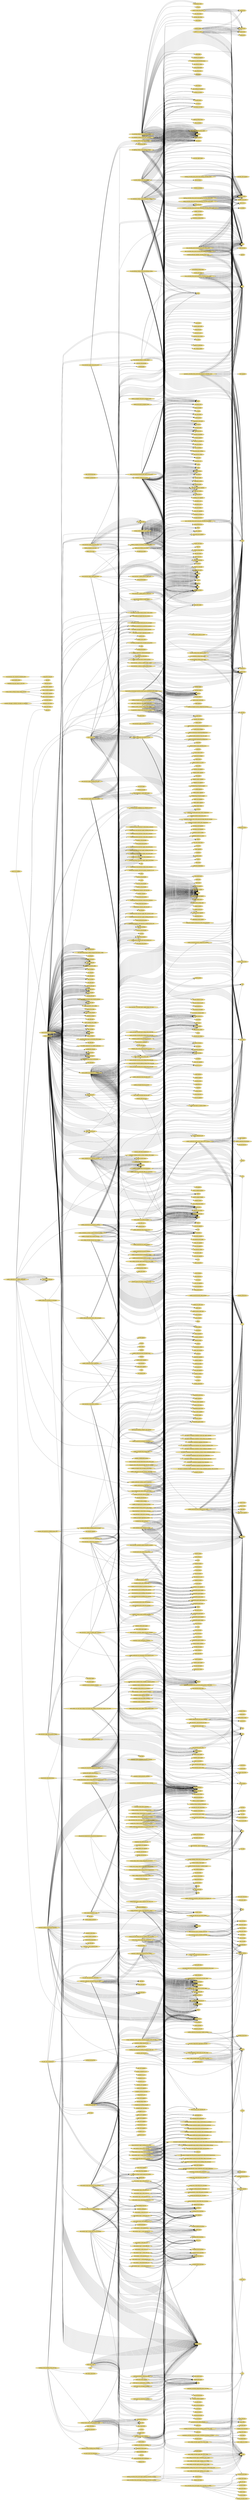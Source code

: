 digraph CallGraph {
  rankdir="LR";
  node [shape=ellipse, style=filled, fillcolor=lightgoldenrod];
  "ventilation_lookup.items" [label="ventilation_lookup.items"];
  "simulate_func" [label="simulate_func"];
  "random.uniform" [label="random.uniform"];
  "skey.strip" [label="skey.strip"];
  "param_name.split" [label="param_name.split"];
  "os.path.join" [label="os.path.join"];
  "construction_map.items" [label="construction_map.items"];
  "melted.groupby" [label="melted.groupby"];
  "logger.info" [label="logger.info"];
  "unified_surrogate.build_and_save_surrogate" [label="unified_surrogate.build_and_save_surrogate"];
  "mat_data.get" [label="mat_data.get"];
  "stage_block.keys" [label="stage_block.keys"];
  "matplotlib.pyplot.ylabel" [label="matplotlib.pyplot.ylabel"];
  "hvac_rows.append" [label="hvac_rows.append"];
  "schedule_list.append" [label="schedule_list.append"];
  "sens_cfg.get" [label="sens_cfg.get"];
  "param_dict.get" [label="param_dict.get"];
  "data.items" [label="data.items"];
  "day_strings.update" [label="day_strings.update"];
  "unified_calibration.ParamSpec" [label="unified_calibration.ParamSpec"];
  "idf_objects.ventilation.calc_functions.calc_infiltration" [label="idf_objects.ventilation.calc_functions.calc_infiltration"];
  "labels.append" [label="labels.append"];
  "drop" [label="drop"];
  "unified_surrogate.aggregate_results" [label="unified_surrogate.aggregate_results"];
  "assigned_fenez_log.items" [label="assigned_fenez_log.items"];
  "user_config_overrides.apply_geometry_user_config" [label="user_config_overrides.apply_geometry_user_config"];
  "unified_calibration.transform_calib_name_to_surrogate_col" [label="unified_calibration.transform_calib_name_to_surrogate_col"];
  "hvac_functions.pick_value" [label="hvac_functions.pick_value"];
  "idf_objects.DHW.water_heater.add_dhw_to_idf" [label="idf_objects.DHW.water_heater.add_dhw_to_idf"];
  "unified_surrogate.pivot_scenario_params" [label="unified_surrogate.pivot_scenario_params"];
  "model.predict" [label="model.predict"];
  "idf_objects.other.zonelist.create_zonelist" [label="idf_objects.other.zonelist.create_zonelist"];
  "main cal.main" [label="main cal.main"];
  "assign_lighting_values.assign_lighting_parameters" [label="assign_lighting_values.assign_lighting_parameters"];
  "fields_to_remove.append" [label="fields_to_remove.append"];
  "isin" [label="isin"];
  "assign_epw_file.find_epw_overrides" [label="assign_epw_file.find_epw_overrides"];
  "df_scenarios.to_csv" [label="df_scenarios.to_csv"];
  "vent_functions.apply_zone_level_vent" [label="vent_functions.apply_zone_level_vent"];
  "fenez_functions2._match_field_name" [label="fenez_functions2._match_field_name"];
  "all_rows.append" [label="all_rows.append"];
  "data_dict.items" [label="data_dict.items"];
  "Integer" [label="Integer"];
  "apply" [label="apply"];
  "user_config_overrides.apply_lighting_user_config" [label="user_config_overrides.apply_lighting_user_config"];
  "materials.update_construction_materials" [label="materials.update_construction_materials"];
  "modification.common_utils.generate_multiple_param_sets" [label="modification.common_utils.generate_multiple_param_sets"];
  "logging.info" [label="logging.info"];
  "float" [label="float"];
  "name.endswith" [label="name.endswith"];
  "df_ground.to_csv" [label="df_ground.to_csv"];
  "materials_config.get_extended_materials_data" [label="materials_config.get_extended_materials_data"];
  "hvac_functions.find_or_create_object" [label="hvac_functions.find_or_create_object"];
  "joblib.load" [label="joblib.load"];
  "dt_val.strftime" [label="dt_val.strftime"];
  "idf_creation copy._write_lighting_csv" [label="idf_creation copy._write_lighting_csv"];
  "pivot_df.copy" [label="pivot_df.copy"];
  "floor_bc.lower" [label="floor_bc.lower"];
  "filter_for_building" [label="filter_for_building"];
  "abs" [label="abs"];
  "run_epw_sims.simulate_all" [label="run_epw_sims.simulate_all"];
  "logging.error" [label="logging.error"];
  "metrics.nmbe" [label="metrics.nmbe"];
  "unified_surrogate.load_surrogate_and_predict" [label="unified_surrogate.load_surrogate_and_predict"];
  "hvac_functions.parse_building_hvac_params" [label="hvac_functions.parse_building_hvac_params"];
  "Y_pred_test.reshape" [label="Y_pred_test.reshape"];
  "joblib.dump" [label="joblib.dump"];
  "chosen_params.items" [label="chosen_params.items"];
  "stypes_dict.items" [label="stypes_dict.items"];
  "idf_objects.fenez.fenestration.add_fenestration" [label="idf_objects.fenez.fenestration.add_fenestration"];
  "copy.deepcopy" [label="copy.deepcopy"];
  "sens_df.sort_values" [label="sens_df.sort_values"];
  "dt.strftime" [label="dt.strftime"];
  "usage_map.get" [label="usage_map.get"];
  "val.strip" [label="val.strip"];
  "schedules.create_lighting_schedule" [label="schedules.create_lighting_schedule"];
  "lighting_data.get" [label="lighting_data.get"];
  "geometry.compute_dimensions_from_area_perimeter" [label="geometry.compute_dimensions_from_area_perimeter"];
  "corrected_date.strftime" [label="corrected_date.strftime"];
  "aggregate_series" [label="aggregate_series"];
  "flatten_hvac.parse_assigned_value" [label="flatten_hvac.parse_assigned_value"];
  "hvac_functions.parse_zone_hvac_params" [label="hvac_functions.parse_zone_hvac_params"];
  "pandas.DataFrame" [label="pandas.DataFrame"];
  "csv.writer" [label="csv.writer"];
  "added_meters.append" [label="added_meters.append"];
  "df_hvac_scen.groupby" [label="df_hvac_scen.groupby"];
  "data.get" [label="data.get"];
  "idf_objects.ventilation.mappings.map_age_range_to_year_key" [label="idf_objects.ventilation.mappings.map_age_range_to_year_key"];
  "df_main.copy" [label="df_main.copy"];
  "hvac_functions.parse_tuple" [label="hvac_functions.parse_tuple"];
  "validation.main_validation.run_validation_process" [label="validation.main_validation.run_validation_process"];
  "zoning.create_zones_with_perimeter_depth" [label="zoning.create_zones_with_perimeter_depth"];
  "entry.get" [label="entry.get"];
  "ov.Reporting_Frequency.upper" [label="ov.Reporting_Frequency.upper"];
  "pdict.get" [label="pdict.get"];
  "added_vars.append" [label="added_vars.append"];
  "common_utils.filter_for_building" [label="common_utils.filter_for_building"];
  "override_rules.append" [label="override_rules.append"];
  "metric_dict.items" [label="metric_dict.items"];
  "param_names.append" [label="param_names.append"];
  "unified_calibration.run_unified_calibration" [label="unified_calibration.run_unified_calibration"];
  "final_df.sort_values" [label="final_df.sort_values"];
  "floor_type.lower" [label="floor_type.lower"];
  "logger.error" [label="logger.error"];
  "bldg_ranges.items" [label="bldg_ranges.items"];
  "paths_dict.get" [label="paths_dict.get"];
  "assign_fenestration_values.assign_fenestration_parameters" [label="assign_fenestration_values.assign_fenestration_parameters"];
  "ground_temps.items" [label="ground_temps.items"];
  "unified_calibration.fix_min_max_relations" [label="unified_calibration.fix_min_max_relations"];
  "unified_calibration.build_feature_row_from_param_dict" [label="unified_calibration.build_feature_row_from_param_dict"];
  "assigned_groundtemp_log.get" [label="assigned_groundtemp_log.get"];
  "mutate" [label="mutate"];
  "mappings.safe_lower" [label="mappings.safe_lower"];
  "notnull" [label="notnull"];
  "print" [label="print"];
  "main_modifi.run_modification_workflow" [label="main_modifi.run_modification_workflow"];
  "name_parts.append" [label="name_parts.append"];
  "hvac_functions._modify_schedule_compact" [label="hvac_functions._modify_schedule_compact"];
  "assigned_epw_log.items" [label="assigned_epw_log.items"];
  "AttributeError" [label="AttributeError"];
  "merged_df.rename" [label="merged_df.rename"];
  "transmittance_schedules.create_tree_trans_schedule" [label="transmittance_schedules.create_tree_trans_schedule"];
  "hc_ventilation_lookup.create_ventilation_lookup" [label="hc_ventilation_lookup.create_ventilation_lookup"];
  "max" [label="max"];
  "draft main.iterative_calibration_loop" [label="draft main.iterative_calibration_loop"];
  "open" [label="open"];
  "real_sel.melt" [label="real_sel.melt"];
  "safe_load_scenario" [label="safe_load_scenario"];
  "sklearn.metrics.r2_score" [label="sklearn.metrics.r2_score"];
  "common_utils.load_assigned_csv" [label="common_utils.load_assigned_csv"];
  "unified_calibration.CalibrationManager" [label="unified_calibration.CalibrationManager"];
  "assign_dhw_values.find_dhw_overrides" [label="assign_dhw_values.find_dhw_overrides"];
  "idf_creation copy._write_dhw_csv" [label="idf_creation copy._write_dhw_csv"];
  "numpy.mean" [label="numpy.mean"];
  "bool" [label="bool"];
  "ventilation_overrides_from_excel.read_ventilation_overrides_from_excel" [label="ventilation_overrides_from_excel.read_ventilation_overrides_from_excel"];
  "df_results.rename" [label="df_results.rename"];
  "SCHEDULE_DEFINITIONS.items" [label="SCHEDULE_DEFINITIONS.items"];
  "visualize.plot_time_series_comparison" [label="visualize.plot_time_series_comparison"];
  "tmap.get" [label="tmap.get"];
  "assign_epw_file.pick_epw_from_lookup" [label="assign_epw_file.pick_epw_from_lookup"];
  "items.append" [label="items.append"];
  "vent_functions.apply_building_level_vent" [label="vent_functions.apply_building_level_vent"];
  "saltelli.sample" [label="saltelli.sample"];
  "water_heater.add_dhw_to_idf" [label="water_heater.add_dhw_to_idf"];
  "numpy.random.uniform" [label="numpy.random.uniform"];
  "transform_dhw_log_to_structured" [label="transform_dhw_log_to_structured"];
  "zip" [label="zip"];
  "pdict.keys" [label="pdict.keys"];
  "simulate_config.get" [label="simulate_config.get"];
  "df_build.to_csv" [label="df_build.to_csv"];
  "epw_overrides_from_excel.apply_epw_overrides_to_lookup" [label="epw_overrides_from_excel.apply_epw_overrides_to_lookup"];
  "setpoint_sched_name.upper" [label="setpoint_sched_name.upper"];
  "str.strip" [label="str.strip"];
  "elec_functions._create_or_update_equip_object" [label="elec_functions._create_or_update_equip_object"];
  "unified_surrogate.encode_categorical_if_known" [label="unified_surrogate.encode_categorical_if_known"];
  "subdict.get" [label="subdict.get"];
  "os.getenv" [label="os.getenv"];
  "numpy.sqrt" [label="numpy.sqrt"];
  "wh_name.upper" [label="wh_name.upper"];
  "p_name.lower" [label="p_name.lower"];
  "user_config_overrides.apply_dhw_user_config" [label="user_config_overrides.apply_dhw_user_config"];
  "fallback.items" [label="fallback.items"];
  "d.replace" [label="d.replace"];
  "user_config_overrides.load_all_user_configs" [label="user_config_overrides.load_all_user_configs"];
  "final_df.to_csv" [label="final_df.to_csv"];
  "df_scen.iterrows" [label="df_scen.iterrows"];
  "validation_cfg.get" [label="validation_cfg.get"];
  "random.seed" [label="random.seed"];
  "modification.common_utils.load_scenario_csv" [label="modification.common_utils.load_scenario_csv"];
  "data_dict.get" [label="data_dict.get"];
  "overrides.items" [label="overrides.items"];
  "elec_functions.apply_building_level_elec" [label="elec_functions.apply_building_level_elec"];
  "add_output_definitions.add_output_definitions" [label="add_output_definitions.add_output_definitions"];
  "sum" [label="sum"];
  "edge_offset" [label="edge_offset"];
  "unified_sensitivity.default_simulation_function" [label="unified_sensitivity.default_simulation_function"];
  "hvac_data.get" [label="hvac_data.get"];
  "name.replace" [label="name.replace"];
  "month_vals.items" [label="month_vals.items"];
  "day_df.sort_values" [label="day_df.sort_values"];
  "zname.strip" [label="zname.strip"];
  "best_metrics.get" [label="best_metrics.get"];
  "df_lights.to_csv" [label="df_lights.to_csv"];
  "matplotlib.pyplot.show" [label="matplotlib.pyplot.show"];
  "eppy.modeleditor.IDF" [label="eppy.modeleditor.IDF"];
  "geometry_overrides_from_excel.pick_geom_params_from_rules" [label="geometry_overrides_from_excel.pick_geom_params_from_rules"];
  "metric_results.items" [label="metric_results.items"];
  "df_buildings.iterrows" [label="df_buildings.iterrows"];
  "dhw_structuring.transform_dhw_log_to_structured" [label="dhw_structuring.transform_dhw_log_to_structured"];
  "final_dict.items" [label="final_dict.items"];
  "group_df.groupby" [label="group_df.groupby"];
  "manager.run_calibration" [label="manager.run_calibration"];
  "shading_creator.create_shading_detailed" [label="shading_creator.create_shading_detailed"];
  "unified_sensitivity.extract_parameter_ranges" [label="unified_sensitivity.extract_parameter_ranges"];
  "tournament_select" [label="tournament_select"];
  "fenez_rows.append" [label="fenez_rows.append"];
  "hc_lighting_lookup.create_lighting_lookup" [label="hc_lighting_lookup.create_lighting_lookup"];
  "obs_vals.max" [label="obs_vals.max"];
  "hc_lighting_lookup.read_range" [label="hc_lighting_lookup.read_range"];
  "idf_objects.ventilation.mappings.map_usage_key" [label="idf_objects.ventilation.mappings.map_usage_key"];
  "output_definitions.get" [label="output_definitions.get"];
  "fenestration.add_fenestration" [label="fenestration.add_fenestration"];
  "df_zone.to_csv" [label="df_zone.to_csv"];
  "line_str.strip" [label="line_str.strip"];
  "metrics.mean_bias_error" [label="metrics.mean_bias_error"];
  "df_bldg.itertuples" [label="df_bldg.itertuples"];
  "results.append" [label="results.append"];
  "engine.connect" [label="engine.connect"];
  "epw.run_epw_sims.simulate_all" [label="epw.run_epw_sims.simulate_all"];
  "items" [label="items"];
  "added_tables.append" [label="added_tables.append"];
  "param_dict.items" [label="param_dict.items"];
  "range" [label="range"];
  "new_lookup.append" [label="new_lookup.append"];
  "unified_calibration.predict_error_with_surrogate" [label="unified_calibration.predict_error_with_surrogate"];
  "sched_name.upper" [label="sched_name.upper"];
  "multiprocessing.Pool" [label="multiprocessing.Pool"];
  "elec_groups.get_group" [label="elec_groups.get_group"];
  "daytypes_dict.items" [label="daytypes_dict.items"];
  "unified_calibration.simulate_or_surrogate" [label="unified_calibration.simulate_or_surrogate"];
  "serialize_dict" [label="serialize_dict"];
  "zonelist_name.upper" [label="zonelist_name.upper"];
  "enumerate" [label="enumerate"];
  "create_opaque_material" [label="create_opaque_material"];
  "matplotlib.pyplot.figure" [label="matplotlib.pyplot.figure"];
  "mappings.map_usage_key" [label="mappings.map_usage_key"];
  "modification.fenez_functions2.create_fenez_scenarios" [label="modification.fenez_functions2.create_fenez_scenarios"];
  "bf_block.keys" [label="bf_block.keys"];
  "idf_creation copy._write_fenestration_csv" [label="idf_creation copy._write_fenestration_csv"];
  "main.setup_logging" [label="main.setup_logging"];
  "needed.issubset" [label="needed.issubset"];
  "flatten_assigned_vent.flatten_ventilation_data" [label="flatten_assigned_vent.flatten_ventilation_data"];
  "final_tables.append" [label="final_tables.append"];
  "e.lower" [label="e.lower"];
  "s.startswith" [label="s.startswith"];
  "join" [label="join"];
  "unified_calibration.ParamSpec.sample_random" [label="unified_calibration.ParamSpec.sample_random"];
  "os.path.isdir" [label="os.path.isdir"];
  "building.create_building_with_roof_type" [label="building.create_building_with_roof_type"];
  "gp_minimize" [label="gp_minimize"];
  "df_struct.to_csv" [label="df_struct.to_csv"];
  "assigned_geom_log.items" [label="assigned_geom_log.items"];
  "modification_cfg.get" [label="modification_cfg.get"];
  "lighting.add_lights_and_parasitics" [label="lighting.add_lights_and_parasitics"];
  "field.endswith" [label="field.endswith"];
  "dhw_structuring.main" [label="dhw_structuring.main"];
  "validation.visualize.plot_time_series_comparison" [label="validation.visualize.plot_time_series_comparison"];
  "modification.vent_functions.apply_building_level_vent" [label="modification.vent_functions.apply_building_level_vent"];
  "idf_creation copy 2.create_idf_for_building" [label="idf_creation copy 2.create_idf_for_building"];
  "bar.set_color" [label="bar.set_color"];
  "idf_creation._write_dhw_csv" [label="idf_creation._write_dhw_csv"];
  "flatten_hvac.main" [label="flatten_hvac.main"];
  "df_results.melt" [label="df_results.melt"];
  "day_df.iterrows" [label="day_df.iterrows"];
  "ventilation_overrides_from_excel.apply_ventilation_overrides_to_lookup" [label="ventilation_overrides_from_excel.apply_ventilation_overrides_to_lookup"];
  "main copy.load_json" [label="main copy.load_json"];
  "assign_hvac_values.find_hvac_overrides" [label="assign_hvac_values.find_hvac_overrides"];
  "best_rf.fit" [label="best_rf.fit"];
  "common_utils.save_param_scenarios_to_csv" [label="common_utils.save_param_scenarios_to_csv"];
  "reset_index" [label="reset_index"];
  "excel_path.strip" [label="excel_path.strip"];
  "zonelist.create_zonelist" [label="zonelist.create_zonelist"];
  "wall_obj.setcoords" [label="wall_obj.setcoords"];
  "math.cos" [label="math.cos"];
  "scenario_rows.append" [label="scenario_rows.append"];
  "idf_creation copy 2._write_hvac_csv" [label="idf_creation copy 2._write_hvac_csv"];
  "evaluate" [label="evaluate"];
  "row.copy" [label="row.copy"];
  "df_lighting.groupby" [label="df_lighting.groupby"];
  "merged.rename" [label="merged.rename"];
  "common_utils.define_building_param_strategy" [label="common_utils.define_building_param_strategy"];
  "hvac_overrides_from_excel.apply_hvac_overrides_to_lookup" [label="hvac_overrides_from_excel.apply_hvac_overrides_to_lookup"];
  "unified_surrogate.filter_top_parameters" [label="unified_surrogate.filter_top_parameters"];
  "safe_dt" [label="safe_dt"];
  "idf_objects.ventilation.mappings.map_infiltration_key" [label="idf_objects.ventilation.mappings.map_infiltration_key"];
  "month_strings.add" [label="month_strings.add"];
  "idf_creation.create_idf_for_building" [label="idf_creation.create_idf_for_building"];
  "schedule_def.read_schedule_overrides_from_excel" [label="schedule_def.read_schedule_overrides_from_excel"];
  "df_sim.columns.to_list" [label="df_sim.columns.to_list"];
  "edge_types.append" [label="edge_types.append"];
  "tree_shade_rows.append" [label="tree_shade_rows.append"];
  "modification.elec_functions.create_elec_scenarios" [label="modification.elec_functions.create_elec_scenarios"];
  "idf_objects.fenez.dict_override_excel.override_dictionaries_from_excel" [label="idf_objects.fenez.dict_override_excel.override_dictionaries_from_excel"];
  "modification.dhw_functions.create_dhw_scenarios" [label="modification.dhw_functions.create_dhw_scenarios"];
  "edge_to_bc" [label="edge_to_bc"];
  "final_variables.append" [label="final_variables.append"];
  "months_dict.items" [label="months_dict.items"];
  "idf_creation copy 2._write_lighting_csv" [label="idf_creation copy 2._write_lighting_csv"];
  "hvac_functions.apply_zone_level_hvac" [label="hvac_functions.apply_zone_level_hvac"];
  "common_utils.save_idf" [label="common_utils.save_idf"];
  "df_fenez_scen.groupby" [label="df_fenez_scen.groupby"];
  "df.to_csv" [label="df.to_csv"];
  "idf_objects.fenez.fenez_config_manager.build_fenez_config" [label="idf_objects.fenez.fenez_config_manager.build_fenez_config"];
  "assign_ventilation_values.find_vent_overrides" [label="assign_ventilation_values.find_vent_overrides"];
  "light_rows.append" [label="light_rows.append"];
  "setattr" [label="setattr"];
  "bc_str.lower" [label="bc_str.lower"];
  "common_utils.generate_multiple_param_sets" [label="common_utils.generate_multiple_param_sets"];
  "pandas.read_sql" [label="pandas.read_sql"];
  "overrides.pop" [label="overrides.pop"];
  "envelop_data.items" [label="envelop_data.items"];
  "visualize.scatter_plot_comparison" [label="visualize.scatter_plot_comparison"];
  "hvac_groups.get_group" [label="hvac_groups.get_group"];
  "params_df.iterrows" [label="params_df.iterrows"];
  "modification.hvac_functions.apply_zone_level_hvac" [label="modification.hvac_functions.apply_zone_level_hvac"];
  "cal_cfg.get" [label="cal_cfg.get"];
  "zone_dict.items" [label="zone_dict.items"];
  "prev_floor_zones.keys" [label="prev_floor_zones.keys"];
  "common_utils.pick_value_in_range" [label="common_utils.pick_value_in_range"];
  "val_str.endswith" [label="val_str.endswith"];
  "vent_rows.append" [label="vent_rows.append"];
  "subv.items" [label="subv.items"];
  "tolist" [label="tolist"];
  "full_name.endswith" [label="full_name.endswith"];
  "geom_data.get" [label="geom_data.get"];
  "x.strip" [label="x.strip"];
  "idf_creation copy._write_vent_csv" [label="idf_creation copy._write_vent_csv"];
  "main_modifi._make_param_dict" [label="main_modifi._make_param_dict"];
  "population.append" [label="population.append"];
  "bldg_shade_rows.append" [label="bldg_shade_rows.append"];
  "group_df.itertuples" [label="group_df.itertuples"];
  "equip_overrides_from_excel.apply_equipment_overrides_to_lookup" [label="equip_overrides_from_excel.apply_equipment_overrides_to_lookup"];
  "apply_shading_user_config" [label="apply_shading_user_config"];
  "cal.unified_surrogate.pivot_scenario_params" [label="cal.unified_surrogate.pivot_scenario_params"];
  "modification.elec_functions.apply_building_level_elec" [label="modification.elec_functions.apply_building_level_elec"];
  "idf_creation copy 2._write_vent_csv" [label="idf_creation copy 2._write_vent_csv"];
  "materials_config.pick_val" [label="materials_config.pick_val"];
  "df_out.to_csv" [label="df_out.to_csv"];
  "df_trees_sub.iterrows" [label="df_trees_sub.iterrows"];
  "mappings.map_infiltration_key" [label="mappings.map_infiltration_key"];
  "epw_lookup_list.append" [label="epw_lookup_list.append"];
  "dhw_functions._partially_update_fraction_schedule" [label="dhw_functions._partially_update_fraction_schedule"];
  "user_config_hvac.items" [label="user_config_hvac.items"];
  "excel_overrides.override_lighting_lookup_from_excel_file" [label="excel_overrides.override_lighting_lookup_from_excel_file"];
  "upper" [label="upper"];
  "df_struct.sort_values" [label="df_struct.sort_values"];
  "df_setzone.to_csv" [label="df_setzone.to_csv"];
  "value.items" [label="value.items"];
  "hvac_overrides_from_excel.read_hvac_overrides_from_excel" [label="hvac_overrides_from_excel.read_hvac_overrides_from_excel"];
  "val_str.strip" [label="val_str.strip"];
  "val_mkey.items" [label="val_mkey.items"];
  "df.groupby" [label="df.groupby"];
  "calibration_config.get" [label="calibration_config.get"];
  "idf_objects.ventilation.assign_ventilation_values.assign_ventilation_params_with_overrides" [label="idf_objects.ventilation.assign_ventilation_values.assign_ventilation_params_with_overrides"];
  "fenez_conf.get" [label="fenez_conf.get"];
  "round" [label="round"];
  "default_res_data.copy" [label="default_res_data.copy"];
  "eq.Name.upper" [label="eq.Name.upper"];
  "ValueError" [label="ValueError"];
  "corr_rows.append" [label="corr_rows.append"];
  "random.sample" [label="random.sample"];
  "main_create_idf.create_idf_for_building" [label="main_create_idf.create_idf_for_building"];
  "sample_row.to_dict" [label="sample_row.to_dict"];
  "exclude_cols.append" [label="exclude_cols.append"];
  "override_range" [label="override_range"];
  "assign_geometry_values.assign_geometry_values" [label="assign_geometry_values.assign_geometry_values"];
  "unified_sensitivity.correlation_sensitivity" [label="unified_sensitivity.correlation_sensitivity"];
  "zoning.link_surfaces" [label="zoning.link_surfaces"];
  "dhw_functions.parse_schedule_until_line" [label="dhw_functions.parse_schedule_until_line"];
  "full_name.split" [label="full_name.split"];
  "final_mat.get" [label="final_mat.get"];
  "sim_vals.min" [label="sim_vals.min"];
  "modification.vent_functions.apply_zone_level_vent" [label="modification.vent_functions.apply_zone_level_vent"];
  "unified_calibration.ga_calibration" [label="unified_calibration.ga_calibration"];
  "matches.append" [label="matches.append"];
  "schedules.create_equipment_schedule" [label="schedules.create_equipment_schedule"];
  "best_params.items" [label="best_params.items"];
  "valid_nonres.get" [label="valid_nonres.get"];
  "s.endswith" [label="s.endswith"];
  "d.items" [label="d.items"];
  "df_scenario.itertuples" [label="df_scenario.itertuples"];
  "idf_creation copy.create_idf_for_building" [label="idf_creation copy.create_idf_for_building"];
  "os.listdir" [label="os.listdir"];
  "equip_overrides_from_excel.read_equipment_overrides_from_excel" [label="equip_overrides_from_excel.read_equipment_overrides_from_excel"];
  "datetime.datetime" [label="datetime.datetime"];
  "run_epw_sims.run_simulation" [label="run_epw_sims.run_simulation"];
  "os.path.basename" [label="os.path.basename"];
  "os.path.isfile" [label="os.path.isfile"];
  "define_global_design_specs.define_global_design_specs" [label="define_global_design_specs.define_global_design_specs"];
  "pname.lower" [label="pname.lower"];
  "f.lower" [label="f.lower"];
  "z_df.itertuples" [label="z_df.itertuples"];
  "range_dict.items" [label="range_dict.items"];
  "shading_lookup.shading_lookup.get" [label="shading_lookup.shading_lookup.get"];
  "geometry_lookup.geometry_lookup.get" [label="geometry_lookup.geometry_lookup.get"];
  "assign_geometry_values.find_geom_overrides" [label="assign_geometry_values.find_geom_overrides"];
  "assign_output_settings.assign_output_settings" [label="assign_output_settings.assign_output_settings"];
  "dict" [label="dict"];
  "int" [label="int"];
  "sch_dict.items" [label="sch_dict.items"];
  "df.columns.tolist" [label="df.columns.tolist"];
  "cal.unified_surrogate.aggregate_results" [label="cal.unified_surrogate.aggregate_results"];
  "func_val.items" [label="func_val.items"];
  "elec_functions._update_generic_equip_obj" [label="elec_functions._update_generic_equip_obj"];
  "rowvals.append" [label="rowvals.append"];
  "assign_dhw_values.assign_dhw_parameters" [label="assign_dhw_values.assign_dhw_parameters"];
  "hasattr" [label="hasattr"];
  "eval_func" [label="eval_func"];
  "matplotlib.pyplot.tight_layout" [label="matplotlib.pyplot.tight_layout"];
  "k.endswith" [label="k.endswith"];
  "df.head" [label="df.head"];
  "lower" [label="lower"];
  "schedules.create_parasitic_schedule" [label="schedules.create_parasitic_schedule"];
  "specs.append" [label="specs.append"];
  "elec_functions._create_or_update_lights_object" [label="elec_functions._create_or_update_lights_object"];
  "idf_objects.setzone.add_outdoor_air_and_zone_sizing_to_all_zones.add_outdoor_air_and_zone_sizing_to_all_zones" [label="idf_objects.setzone.add_outdoor_air_and_zone_sizing_to_all_zones.add_outdoor_air_and_zone_sizing_to_all_zones"];
  "morris_sample.sample" [label="morris_sample.sample"];
  "corr" [label="corr"];
  "transform_fenez_log_to_structured_with_ranges" [label="transform_fenez_log_to_structured_with_ranges"];
  "main copy.setup_logging" [label="main copy.setup_logging"];
  "validate_results_custom.validate_with_ranges" [label="validate_results_custom.validate_with_ranges"];
  "modification.common_utils.load_assigned_csv" [label="modification.common_utils.load_assigned_csv"];
  "valid_keys.get" [label="valid_keys.get"];
  "os.environ.get" [label="os.environ.get"];
  "add_ground_temperatures.add_ground_temperatures" [label="add_ground_temperatures.add_ground_temperatures"];
  "unified_calibration.random_search_calibration" [label="unified_calibration.random_search_calibration"];
  "flatten_ventilation_data" [label="flatten_ventilation_data"];
  "modification.fenez_functions2.apply_object_level_fenez" [label="modification.fenez_functions2.apply_object_level_fenez"];
  "dhw_overrides_from_excel.override_dhw_lookup_from_excel" [label="dhw_overrides_from_excel.override_dhw_lookup_from_excel"];
  "dhw_functions.pick_value" [label="dhw_functions.pick_value"];
  "try_float" [label="try_float"];
  "isna" [label="isna"];
  "next" [label="next"];
  "final_block.get" [label="final_block.get"];
  "rows_out.append" [label="rows_out.append"];
  "idf.getobject" [label="idf.getobject"];
  "final_meters.append" [label="final_meters.append"];
  "getattr" [label="getattr"];
  "elements_data.items" [label="elements_data.items"];
  "materials_config.assign_material_from_lookup" [label="materials_config.assign_material_from_lookup"];
  "assign_dhw_values.pick_val_with_range" [label="assign_dhw_values.pick_val_with_range"];
  "idf_objects.fenez.materials.assign_constructions_to_surfaces" [label="idf_objects.fenez.materials.assign_constructions_to_surfaces"];
  "data_dict.values" [label="data_dict.values"];
  "idf_creation._write_lighting_csv" [label="idf_creation._write_lighting_csv"];
  "idf_objects.tempground.add_ground_temperatures.add_ground_temperatures" [label="idf_objects.tempground.add_ground_temperatures.add_ground_temperatures"];
  "dfs.append" [label="dfs.append"];
  "hvac_conf.get" [label="hvac_conf.get"];
  "df_zone_scen.groupby" [label="df_zone_scen.groupby"];
  "idf_creation copy._write_geometry_csv" [label="idf_creation copy._write_geometry_csv"];
  "new_pop.sort" [label="new_pop.sort"];
  "daily_sum.rename" [label="daily_sum.rename"];
  "dict_override_excel.override_dictionaries_from_excel" [label="dict_override_excel.override_dictionaries_from_excel"];
  "vent_params.get" [label="vent_params.get"];
  "assigned_hvac_log.items" [label="assigned_hvac_log.items"];
  "structured_rows.append" [label="structured_rows.append"];
  "user_config_overrides.apply_ventilation_user_config" [label="user_config_overrides.apply_ventilation_user_config"];
  "main copy.main" [label="main copy.main"];
  "x.split" [label="x.split"];
  "zone_rows.append" [label="zone_rows.append"];
  "post_process_config.get" [label="post_process_config.get"];
  "unified_sensitivity.run_morris_method" [label="unified_sensitivity.run_morris_method"];
  "set" [label="set"];
  "f.write" [label="f.write"];
  "cat_val.items" [label="cat_val.items"];
  "matplotlib.pyplot.bar" [label="matplotlib.pyplot.bar"];
  "unified_calibration.bayes_calibration" [label="unified_calibration.bayes_calibration"];
  "dhw_functions._pick_fraction_for_time" [label="dhw_functions._pick_fraction_for_time"];
  "df_sens.sort_values" [label="df_sens.sort_values"];
  "schedules.create_day_night_schedule" [label="schedules.create_day_night_schedule"];
  "unified_calibration.run_energyplus_and_compute_error" [label="unified_calibration.run_energyplus_and_compute_error"];
  "where_clauses.append" [label="where_clauses.append"];
  "assign_ventilation_values.pick_val_with_range" [label="assign_ventilation_values.pick_val_with_range"];
  "btypes_dict.items" [label="btypes_dict.items"];
  "default_nonres_data.copy" [label="default_nonres_data.copy"];
  "sur_cfg.get" [label="sur_cfg.get"];
  "unified_calibration.save_best_params_separately" [label="unified_calibration.save_best_params_separately"];
  "dhw_functions._time_to_minutes" [label="dhw_functions._time_to_minutes"];
  "iter" [label="iter"];
  "subd.get" [label="subd.get"];
  "validation.compare_sims_with_measured.align_data_for_variable" [label="validation.compare_sims_with_measured.align_data_for_variable"];
  "obj.Name.upper" [label="obj.Name.upper"];
  "geomeppy.IDF" [label="geomeppy.IDF"];
  "ast.literal_eval" [label="ast.literal_eval"];
  "df.dropna" [label="df.dropna"];
  "stage_dict.items" [label="stage_dict.items"];
  "update" [label="update"];
  "pool.map" [label="pool.map"];
  "hc_geometry_lookup.create_geometry_lookup" [label="hc_geometry_lookup.create_geometry_lookup"];
  "subtype_val.items" [label="subtype_val.items"];
  "validation.validate_results_custom.validate_with_ranges" [label="validation.validate_results_custom.validate_with_ranges"];
  "geomeppy.IDF.setiddname" [label="geomeppy.IDF.setiddname"];
  "param_map.items" [label="param_map.items"];
  "matplotlib.pyplot.title" [label="matplotlib.pyplot.title"];
  "numpy.sum" [label="numpy.sum"];
  "shading_overrides_from_excel.read_shading_overrides_excel" [label="shading_overrides_from_excel.read_shading_overrides_excel"];
  "df.pivot_table" [label="df.pivot_table"];
  "df_zone.copy" [label="df_zone.copy"];
  "building_row.get" [label="building_row.get"];
  "morris_analyze.analyze" [label="morris_analyze.analyze"];
  "schedules.create_workhours_schedule" [label="schedules.create_workhours_schedule"];
  "postproc.merge_results.merge_all_results" [label="postproc.merge_results.merge_all_results"];
  "subkey_val.items" [label="subkey_val.items"];
  "geometry.create_building_base_polygon" [label="geometry.create_building_base_polygon"];
  "hc_groundtemp_lookup.create_groundtemp_lookup" [label="hc_groundtemp_lookup.create_groundtemp_lookup"];
  "os.makedirs" [label="os.makedirs"];
  "ImportError" [label="ImportError"];
  "dhw_rows.append" [label="dhw_rows.append"];
  "schedules.create_equipment_parasitic_schedule" [label="schedules.create_equipment_parasitic_schedule"];
  "building_type.lower" [label="building_type.lower"];
  "draft main.main" [label="draft main.main"];
  "assign_equip_values.assign_equipment_parameters" [label="assign_equip_values.assign_equipment_parameters"];
  "modification.vent_functions.create_vent_scenarios" [label="modification.vent_functions.create_vent_scenarios"];
  "matplotlib.pyplot.xticks" [label="matplotlib.pyplot.xticks"];
  "pandas.api.types.is_numeric_dtype" [label="pandas.api.types.is_numeric_dtype"];
  "excel_overrides.override_hvac_lookup_from_excel_file" [label="excel_overrides.override_hvac_lookup_from_excel_file"];
  "os.walk" [label="os.walk"];
  "shading_overrides_from_excel.pick_shading_params_from_rules" [label="shading_overrides_from_excel.pick_shading_params_from_rules"];
  "vent_functions.parse_zone_vent_params" [label="vent_functions.parse_zone_vent_params"];
  "Untitled-1.postprocess" [label="Untitled-1.postprocess"];
  "entry.items" [label="entry.items"];
  "idf_objects.fenez.materials.update_construction_materials" [label="idf_objects.fenez.materials.update_construction_materials"];
  "hc_epw_lookup.create_epw_lookup" [label="hc_epw_lookup.create_epw_lookup"];
  "param_ranges.get" [label="param_ranges.get"];
  "is_number" [label="is_number"];
  "day_vals.items" [label="day_vals.items"];
  "unified_calibration.load_scenario_csvs" [label="unified_calibration.load_scenario_csvs"];
  "unified_sensitivity.run_sensitivity_analysis" [label="unified_sensitivity.run_sensitivity_analysis"];
  "exclude_cols.extend" [label="exclude_cols.extend"];
  "list" [label="list"];
  "main_create_idf.main" [label="main_create_idf.main"];
  "df_shades.iterrows" [label="df_shades.iterrows"];
  "schedule_name.upper" [label="schedule_name.upper"];
  "matplotlib.pyplot.scatter" [label="matplotlib.pyplot.scatter"];
  "numpy.array" [label="numpy.array"];
  "dhw_data.get" [label="dhw_data.get"];
  "schedules.create_always_on_schedule" [label="schedules.create_always_on_schedule"];
  "shading_type_key.lower" [label="shading_type_key.lower"];
  "params.items" [label="params.items"];
  "zones_data.keys" [label="zones_data.keys"];
  "dhw_functions.parse_tuple" [label="dhw_functions.parse_tuple"];
  "df_real.columns.to_list" [label="df_real.columns.to_list"];
  "geometry_overrides_helper.find_geom_overrides" [label="geometry_overrides_helper.find_geom_overrides"];
  "skopt_dims.append" [label="skopt_dims.append"];
  "geometry.inward_offset_polygon" [label="geometry.inward_offset_polygon"];
  "assigned_vent.get" [label="assigned_vent.get"];
  "file.write" [label="file.write"];
  "validation.visualize.scatter_plot_comparison" [label="validation.visualize.scatter_plot_comparison"];
  "elec_functions._update_generic_lights_obj" [label="elec_functions._update_generic_lights_obj"];
  "data_entry.get" [label="data_entry.get"];
  "modification.common_utils.save_param_scenarios_to_csv" [label="modification.common_utils.save_param_scenarios_to_csv"];
  "notna" [label="notna"];
  "bldg_func.lower" [label="bldg_func.lower"];
  "time_to_dt.get" [label="time_to_dt.get"];
  "idf_creation copy 2._write_geometry_csv" [label="idf_creation copy 2._write_geometry_csv"];
  "result.append" [label="result.append"];
  "sobol.analyze" [label="sobol.analyze"];
  "idf_creation._write_hvac_csv" [label="idf_creation._write_hvac_csv"];
  "flatten_assigned_vent.parse_assigned_value" [label="flatten_assigned_vent.parse_assigned_value"];
  "groundtemp_lookup.items" [label="groundtemp_lookup.items"];
  "surface.Outside_Boundary_Condition.upper" [label="surface.Outside_Boundary_Condition.upper"];
  "geometry.polygon_area" [label="geometry.polygon_area"];
  "idf_creation copy 2.create_idfs_for_all_buildings" [label="idf_creation copy 2.create_idfs_for_all_buildings"];
  "hc_ventilation_lookup.read_range" [label="hc_ventilation_lookup.read_range"];
  "copy" [label="copy"];
  "idf_creation copy.create_idfs_for_all_buildings" [label="idf_creation copy.create_idfs_for_all_buildings"];
  "assigned_val.items" [label="assigned_val.items"];
  "vent_conf.get" [label="vent_conf.get"];
  "top_surf.setcoords" [label="top_surf.setcoords"];
  "pandas.merge" [label="pandas.merge"];
  "os.path.exists" [label="os.path.exists"];
  "res_infil.get" [label="res_infil.get"];
  "unified_sensitivity.build_salib_problem" [label="unified_sensitivity.build_salib_problem"];
  "values.ravel" [label="values.ravel"];
  "materials_config.compute_wwr" [label="materials_config.compute_wwr"];
  "cal.unified_surrogate.load_scenario_params" [label="cal.unified_surrogate.load_scenario_params"];
  "rule.get" [label="rule.get"];
  "oname.strip" [label="oname.strip"];
  "mappings.map_age_range_to_year_key" [label="mappings.map_age_range_to_year_key"];
  "fenestration_structuring.transform_fenez_log_to_structured_with_ranges" [label="fenestration_structuring.transform_fenez_log_to_structured_with_ranges"];
  "user_config_overrides.apply_shading_user_config" [label="user_config_overrides.apply_shading_user_config"];
  "remainder.split" [label="remainder.split"];
  "new_pop.append" [label="new_pop.append"];
  "out_rows.append" [label="out_rows.append"];
  "frac_sched_name.upper" [label="frac_sched_name.upper"];
  "sim_sel.melt" [label="sim_sel.melt"];
  "df_elec_scen.groupby" [label="df_elec_scen.groupby"];
  "assign_fenestration_values.compute_wwr_from_row" [label="assign_fenestration_values.compute_wwr_from_row"];
  "isnull" [label="isnull"];
  "building_type_map.map_building_function_to_dhw_key" [label="building_type_map.map_building_function_to_dhw_key"];
  "row.get" [label="row.get"];
  "geometry_overrides_from_excel.read_geometry_overrides_excel" [label="geometry_overrides_from_excel.read_geometry_overrides_excel"];
  "schedules.ensure_dynamic_schedule" [label="schedules.ensure_dynamic_schedule"];
  "fenez_functions2.apply_object_level_fenez" [label="fenez_functions2.apply_object_level_fenez"];
  "sklearn.model_selection.RandomizedSearchCV" [label="sklearn.model_selection.RandomizedSearchCV"];
  "replace" [label="replace"];
  "month_to_num.get" [label="month_to_num.get"];
  "df_dhw.to_csv" [label="df_dhw.to_csv"];
  "logging.warning" [label="logging.warning"];
  "rules.append" [label="rules.append"];
  "df_vent_scen.groupby" [label="df_vent_scen.groupby"];
  "ages_dict.items" [label="ages_dict.items"];
  "df_dhw_scen.groupby" [label="df_dhw_scen.groupby"];
  "assign_hvac_values.pick_val_with_range" [label="assign_hvac_values.pick_val_with_range"];
  "assign_zone_sizing_values.assign_zone_sizing_params" [label="assign_zone_sizing_values.assign_zone_sizing_params"];
  "schedules.create_schedule_from_pattern" [label="schedules.create_schedule_from_pattern"];
  "idf_objects.ventilation.schedules.create_day_night_schedule" [label="idf_objects.ventilation.schedules.create_day_night_schedule"];
  "proc_item.get" [label="proc_item.get"];
  "match.group" [label="match.group"];
  "cal.unified_surrogate.load_surrogate_and_predict" [label="cal.unified_surrogate.load_surrogate_and_predict"];
  "fillna" [label="fillna"];
  "sqlalchemy.text" [label="sqlalchemy.text"];
  "Real" [label="Real"];
  "overrides_for_this_type.items" [label="overrides_for_this_type.items"];
  "main.health_check" [label="main.health_check"];
  "best_params.get" [label="best_params.get"];
  "obj_name.upper" [label="obj_name.upper"];
  "unified_calibration.optionally_filter_by_sensitivity" [label="unified_calibration.optionally_filter_by_sensitivity"];
  "def_dicts.get" [label="def_dicts.get"];
  "hc_dhw_lookup.read_range_or_value" [label="hc_dhw_lookup.read_range_or_value"];
  "df_in.rename" [label="df_in.rename"];
  "lighting_overrides_from_excel.read_lighting_overrides_from_excel" [label="lighting_overrides_from_excel.read_lighting_overrides_from_excel"];
  "random.random" [label="random.random"];
  "apply_geometry_user_config" [label="apply_geometry_user_config"];
  "val_str.startswith" [label="val_str.startswith"];
  "user_config_fenez.items" [label="user_config_fenez.items"];
  "user_config_overrides.apply_hvac_user_config" [label="user_config_overrides.apply_hvac_user_config"];
  "time_part.strip" [label="time_part.strip"];
  "main.orchestrate_workflow" [label="main.orchestrate_workflow"];
  "materials._store_material_picks" [label="materials._store_material_picks"];
  "z_params.get" [label="z_params.get"];
  "collections.defaultdict" [label="collections.defaultdict"];
  "skipped_tables.append" [label="skipped_tables.append"];
  "dhw_functions.parse_building_dhw_params" [label="dhw_functions.parse_building_dhw_params"];
  "tstr.split" [label="tstr.split"];
  "unified_surrogate.merge_params_with_results" [label="unified_surrogate.merge_params_with_results"];
  "flatten_hvac_data" [label="flatten_hvac_data"];
  "matplotlib.pyplot.xlabel" [label="matplotlib.pyplot.xlabel"];
  "modification.common_utils.load_idf" [label="modification.common_utils.load_idf"];
  "day_strings.add" [label="day_strings.add"];
  "logger.warning" [label="logger.warning"];
  "writer.writerow" [label="writer.writerow"];
  "logging.getLogger" [label="logging.getLogger"];
  "sub_value.items" [label="sub_value.items"];
  "idf.run" [label="idf.run"];
  "add_outdoor_air_and_zone_sizing_to_all_zones.add_outdoor_air_and_zone_sizing_to_all_zones" [label="add_outdoor_air_and_zone_sizing_to_all_zones.add_outdoor_air_and_zone_sizing_to_all_zones"];
  "matplotlib.pyplot.ylim" [label="matplotlib.pyplot.ylim"];
  "user_config_overrides.apply_fenestration_user_config" [label="user_config_overrides.apply_fenestration_user_config"];
  "excel_overrides.override_vent_lookup_from_excel_file" [label="excel_overrides.override_vent_lookup_from_excel_file"];
  "os.path.dirname" [label="os.path.dirname"];
  "unified_calibration.load_scenario_params" [label="unified_calibration.load_scenario_params"];
  "df_input.iterrows" [label="df_input.iterrows"];
  "hc_groundtemp_lookup.read_range" [label="hc_groundtemp_lookup.read_range"];
  "idf_creation._write_geometry_csv" [label="idf_creation._write_geometry_csv"];
  "dhw_functions.create_dhw_scenarios" [label="dhw_functions.create_dhw_scenarios"];
  "obj_type_upper.upper" [label="obj_type_upper.upper"];
  "idf_objects.ventilation.schedules.create_always_on_schedule" [label="idf_objects.ventilation.schedules.create_always_on_schedule"];
  "assign_hvac_values.assign_hvac_ideal_parameters" [label="assign_hvac_values.assign_hvac_ideal_parameters"];
  "excel_overrides.override_dhw_lookup_from_excel_file" [label="excel_overrides.override_dhw_lookup_from_excel_file"];
  "pandas.read_excel" [label="pandas.read_excel"];
  "df_in.iterrows" [label="df_in.iterrows"];
  "logging.basicConfig" [label="logging.basicConfig"];
  "sqlalchemy.create_engine" [label="sqlalchemy.create_engine"];
  "elements_dict.get" [label="elements_dict.get"];
  "custom_hvac.add_HVAC_Ideal_to_all_zones" [label="custom_hvac.add_HVAC_Ideal_to_all_zones"];
  "aggregator_funcs.get" [label="aggregator_funcs.get"];
  "json.load" [label="json.load"];
  "common_utils.load_scenario_csv" [label="common_utils.load_scenario_csv"];
  "missing_in_sim.append" [label="missing_in_sim.append"];
  "data_rows.append" [label="data_rows.append"];
  "overrides_helper.find_applicable_overrides" [label="overrides_helper.find_applicable_overrides"];
  "re.search" [label="re.search"];
  "idf_objects.HVAC.custom_hvac.add_HVAC_Ideal_to_all_zones" [label="idf_objects.HVAC.custom_hvac.add_HVAC_Ideal_to_all_zones"];
  "fenez_config_manager.apply_user_fenez_overrides" [label="fenez_config_manager.apply_user_fenez_overrides"];
  "df_scen.groupby" [label="df_scen.groupby"];
  "fenez_functions2.create_fenez_scenarios" [label="fenez_functions2.create_fenez_scenarios"];
  "idf.saveas" [label="idf.saveas"];
  "draft main.run_optimization_workflow" [label="draft main.run_optimization_workflow"];
  "main_validation.run_validation_process" [label="main_validation.run_validation_process"];
  "idf_objects.ventilation.mappings.safe_lower" [label="idf_objects.ventilation.mappings.safe_lower"];
  "create_ventilation_systems.create_ventilation_system" [label="create_ventilation_systems.create_ventilation_system"];
  "val.lower" [label="val.lower"];
  "unified_surrogate.load_scenario_params" [label="unified_surrogate.load_scenario_params"];
  "all_dfs.append" [label="all_dfs.append"];
  "endswith" [label="endswith"];
  "str.lower" [label="str.lower"];
  "structuring_cfg.get" [label="structuring_cfg.get"];
  "hvac_functions.create_hvac_scenarios" [label="hvac_functions.create_hvac_scenarios"];
  "Y_pred_train.reshape" [label="Y_pred_train.reshape"];
  "schedule_def.apply_schedule_overrides_to_schedules" [label="schedule_def.apply_schedule_overrides_to_schedules"];
  "group_df.iterrows" [label="group_df.iterrows"];
  "user_config_overrides.load_json_file" [label="user_config_overrides.load_json_file"];
  "daily_sum.pivot" [label="daily_sum.pivot"];
  "excel_flags.get" [label="excel_flags.get"];
  "mat_data.items" [label="mat_data.items"];
  "flatten_hvac.flatten_hvac_data" [label="flatten_hvac.flatten_hvac_data"];
  "hc_envelop_lookup.create_envelop_lookup" [label="hc_envelop_lookup.create_envelop_lookup"];
  "unified_calibration.build_param_specs_from_scenario" [label="unified_calibration.build_param_specs_from_scenario"];
  "main.load_json" [label="main.load_json"];
  "df_sim.melt" [label="df_sim.melt"];
  "all_times.add" [label="all_times.add"];
  "pandas.isna" [label="pandas.isna"];
  "surface.Surface_Type.upper" [label="surface.Surface_Type.upper"];
  "obs_vals.min" [label="obs_vals.min"];
  "created_surfaces.append" [label="created_surfaces.append"];
  "get_subdict" [label="get_subdict"];
  "hc_dhw_lookup.create_dhw_lookup" [label="hc_dhw_lookup.create_dhw_lookup"];
  "final_params.items" [label="final_params.items"];
  "visualize.bar_chart_metrics" [label="visualize.bar_chart_metrics"];
  "pandas.read_csv" [label="pandas.read_csv"];
  "df_scen.to_csv" [label="df_scen.to_csv"];
  "df_hvac.to_csv" [label="df_hvac.to_csv"];
  "has_core_value.strip" [label="has_core_value.strip"];
  "line_str.split" [label="line_str.split"];
  "fenez_config_manager.build_fenez_config" [label="fenez_config_manager.build_fenez_config"];
  "calc_functions.calc_required_ventilation_flow" [label="calc_functions.calc_required_ventilation_flow"];
  "cal.unified_surrogate.merge_params_with_results" [label="cal.unified_surrogate.merge_params_with_results"];
  "epw_rows.append" [label="epw_rows.append"];
  "unified_calibration.load_real_data_once" [label="unified_calibration.load_real_data_once"];
  "elem_data.get" [label="elem_data.get"];
  "subdf.iterrows" [label="subdf.iterrows"];
  "missing_in_real.append" [label="missing_in_real.append"];
  "unified_sensitivity.load_scenario_params" [label="unified_sensitivity.load_scenario_params"];
  "history.append" [label="history.append"];
  "schedules.create_schedule_from_weekday_weekend_pattern" [label="schedules.create_schedule_from_weekday_weekend_pattern"];
  "idf.removeidfobject" [label="idf.removeidfobject"];
  "add_ventilation.add_ventilation_to_idf" [label="add_ventilation.add_ventilation_to_idf"];
  "elec_functions.pick_value" [label="elec_functions.pick_value"];
  "srf.Name.endswith" [label="srf.Name.endswith"];
  "vent_functions.parse_building_vent_params" [label="vent_functions.parse_building_vent_params"];
  "compare_sims_with_measured.align_data_for_variable" [label="compare_sims_with_measured.align_data_for_variable"];
  "zone_params.get" [label="zone_params.get"];
  "nonres_infil.get" [label="nonres_infil.get"];
  "bc_info.lower" [label="bc_info.lower"];
  "validation.metrics.nmbe" [label="validation.metrics.nmbe"];
  "ep_obj.get" [label="ep_obj.get"];
  "shading_data.get" [label="shading_data.get"];
  "df.replace" [label="df.replace"];
  "assigned_dhw_log.items" [label="assigned_dhw_log.items"];
  "extend" [label="extend"];
  "idf_creation._write_fenestration_csv" [label="idf_creation._write_fenestration_csv"];
  "epw_lookup.copy" [label="epw_lookup.copy"];
  "get" [label="get"];
  "freq.upper" [label="freq.upper"];
  "param_name.startswith" [label="param_name.startswith"];
  "postproc_cfg.get" [label="postproc_cfg.get"];
  "parameters.calculate_dhw_parameters" [label="parameters.calculate_dhw_parameters"];
  "hvac_functions._set_ideal_loads_supply_temps_all_zones" [label="hvac_functions._set_ideal_loads_supply_temps_all_zones"];
  "df_epw_assigned.to_csv" [label="df_epw_assigned.to_csv"];
  "matplotlib.pyplot.plot" [label="matplotlib.pyplot.plot"];
  "s.sample_random" [label="s.sample_random"];
  "isinstance" [label="isinstance"];
  "Untitled-1.merge_all_results" [label="Untitled-1.merge_all_results"];
  "dhw_functions._partially_update_setpoint_schedule" [label="dhw_functions._partially_update_setpoint_schedule"];
  "df_raw.iterrows" [label="df_raw.iterrows"];
  "df_scenario.columns.tolist" [label="df_scenario.columns.tolist"];
  "idf_objects.geomz.building.create_building_with_roof_type" [label="idf_objects.geomz.building.create_building_with_roof_type"];
  "df_scenarios.pivot_table" [label="df_scenarios.pivot_table"];
  "obj_type.upper" [label="obj_type.upper"];
  "fenez_groups.get_group" [label="fenez_groups.get_group"];
  "floor_surf.setcoords" [label="floor_surf.setcoords"];
  "vent_groups.get_group" [label="vent_groups.get_group"];
  "re.match" [label="re.match"];
  "validation.metrics.cv_rmse" [label="validation.metrics.cv_rmse"];
  "datetime.timedelta" [label="datetime.timedelta"];
  "startswith" [label="startswith"];
  "draft main.run_sensitivity_workflow" [label="draft main.run_sensitivity_workflow"];
  "df_fenez.to_csv" [label="df_fenez.to_csv"];
  "common_utils.load_idf" [label="common_utils.load_idf"];
  "sklearn.multioutput.MultiOutputRegressor" [label="sklearn.multioutput.MultiOutputRegressor"];
  "grouped.apply" [label="grouped.apply"];
  "stage_val.items" [label="stage_val.items"];
  "datetime.datetime.strptime" [label="datetime.datetime.strptime"];
  "unified_calibration.save_history_to_csv" [label="unified_calibration.save_history_to_csv"];
  "idf_creation copy._write_hvac_csv" [label="idf_creation copy._write_hvac_csv"];
  "excel_overrides.override_epw_lookup_from_excel_file" [label="excel_overrides.override_epw_lookup_from_excel_file"];
  "metrics.cv_rmse" [label="metrics.cv_rmse"];
  "results.sort" [label="results.sort"];
  "vent_data.get" [label="vent_data.get"];
  "main_config.get" [label="main_config.get"];
  "cal.unified_surrogate.load_sim_results" [label="cal.unified_surrogate.load_sim_results"];
  "crossover" [label="crossover"];
  "idf_creation copy 2._write_fenestration_csv" [label="idf_creation copy 2._write_fenestration_csv"];
  "subdf.dropna" [label="subdf.dropna"];
  "df_geom.to_csv" [label="df_geom.to_csv"];
  "min" [label="min"];
  "assign_shading_values.pick_val_from_range" [label="assign_shading_values.pick_val_from_range"];
  "df_sub.drop" [label="df_sub.drop"];
  "line_intersect" [label="line_intersect"];
  "bld_val.items" [label="bld_val.items"];
  "idf_objects.outputdef.assign_output_settings.assign_output_settings" [label="idf_objects.outputdef.assign_output_settings.assign_output_settings"];
  "df_zone.itertuples" [label="df_zone.itertuples"];
  "vent_functions.find_or_create_object" [label="vent_functions.find_or_create_object"];
  "lighting.get_building_category_and_subtype" [label="lighting.get_building_category_and_subtype"];
  "field.replace" [label="field.replace"];
  "df_vent.to_csv" [label="df_vent.to_csv"];
  "bc_info.get" [label="bc_info.get"];
  "sub_block.keys" [label="sub_block.keys"];
  "create_window_material" [label="create_window_material"];
  "stype_dict.items" [label="stype_dict.items"];
  "row_data.get" [label="row_data.get"];
  "shading_obj.setcoords" [label="shading_obj.setcoords"];
  "random.choice" [label="random.choice"];
  "draft main.setup_logging" [label="draft main.setup_logging"];
  "eppy.modeleditor.IDF.setiddname" [label="eppy.modeleditor.IDF.setiddname"];
  "idf_cfg.get" [label="idf_cfg.get"];
  "math.sqrt" [label="math.sqrt"];
  "strip" [label="strip"];
  "vent_functions.create_vent_scenarios" [label="vent_functions.create_vent_scenarios"];
  "len" [label="len"];
  "assigned_lighting_log.items" [label="assigned_lighting_log.items"];
  "building_rows.append" [label="building_rows.append"];
  "schedules.create_dhw_schedules" [label="schedules.create_dhw_schedules"];
  "time_to_minutes" [label="time_to_minutes"];
  "modification.hvac_functions.create_hvac_scenarios" [label="modification.hvac_functions.create_hvac_scenarios"];
  "unified_surrogate.load_sim_results" [label="unified_surrogate.load_sim_results"];
  "idf_objects.ventilation.calc_functions.calc_required_ventilation_flow" [label="idf_objects.ventilation.calc_functions.calc_required_ventilation_flow"];
  "assign_shading_values.pick_shading_params" [label="assign_shading_values.pick_shading_params"];
  "fen_data.get" [label="fen_data.get"];
  "setzone_rows.append" [label="setzone_rows.append"];
  "override_data.items" [label="override_data.items"];
  "dhw_groups.get_group" [label="dhw_groups.get_group"];
  "final_summary.append" [label="final_summary.append"];
  "astype" [label="astype"];
  "math.radians" [label="math.radians"];
  "geom_rows.append" [label="geom_rows.append"];
  "final_dict.get" [label="final_dict.get"];
  "assigned.get" [label="assigned.get"];
  "validation.metrics.mean_bias_error" [label="validation.metrics.mean_bias_error"];
  "unified_calibration.load_surrogate_once" [label="unified_calibration.load_surrogate_once"];
  "idf.newidfobject" [label="idf.newidfobject"];
  "pandas.to_datetime" [label="pandas.to_datetime"];
  "sklearn.model_selection.train_test_split" [label="sklearn.model_selection.train_test_split"];
  "vent_functions.parse_tuple" [label="vent_functions.parse_tuple"];
  "pick_val" [label="pick_val"];
  "scenario_block.keys" [label="scenario_block.keys"];
  "rowdata.append" [label="rowdata.append"];
  "dhw_functions.apply_dhw_params_to_idf" [label="dhw_functions.apply_dhw_params_to_idf"];
  "bf_dict.items" [label="bf_dict.items"];
  "keep_cols.append" [label="keep_cols.append"];
  "head" [label="head"];
  "idf_creation._write_vent_csv" [label="idf_creation._write_vent_csv"];
  "modification.common_utils.save_idf" [label="modification.common_utils.save_idf"];
  "idf_creation.create_idfs_for_all_buildings" [label="idf_creation.create_idfs_for_all_buildings"];
  "Y.append" [label="Y.append"];
  "cal.unified_calibration.run_unified_calibration" [label="cal.unified_calibration.run_unified_calibration"];
  "main_modifi.run_all_idfs_in_folder" [label="main_modifi.run_all_idfs_in_folder"];
  "df_bldg_sub.iterrows" [label="df_bldg_sub.iterrows"];
  "assigned_setzone_log.items" [label="assigned_setzone_log.items"];
  "df_main_sub.iterrows" [label="df_main_sub.iterrows"];
  "submap.keys" [label="submap.keys"];
  "get_wall" [label="get_wall"];
  "unified_sensitivity.run_sobol_method" [label="unified_sensitivity.run_sobol_method"];
  "cal.unified_surrogate.build_and_save_surrogate" [label="cal.unified_surrogate.build_and_save_surrogate"];
  "assign_epw_file.assign_epw_for_building_with_overrides" [label="assign_epw_file.assign_epw_for_building_with_overrides"];
  "append" [label="append"];
  "numpy.isnan" [label="numpy.isnan"];
  "scenario_dict.items" [label="scenario_dict.items"];
  "sklearn.ensemble.RandomForestRegressor" [label="sklearn.ensemble.RandomForestRegressor"];
  "zl.Name.upper" [label="zl.Name.upper"];
  "subdf.groupby" [label="subdf.groupby"];
  "new_epw_lookup.append" [label="new_epw_lookup.append"];
  "override_geometry_lookup_from_excel.override_geometry_lookup_from_excel" [label="override_geometry_lookup_from_excel.override_geometry_lookup_from_excel"];
  "p1.keys" [label="p1.keys"];
  "skipped_meters.append" [label="skipped_meters.append"];
  "corr_list.append" [label="corr_list.append"];
  "assign_geometry_values.pick_val_with_range" [label="assign_geometry_values.pick_val_with_range"];
  "unified_sensitivity.build_unified_param_name" [label="unified_sensitivity.build_unified_param_name"];
  "scn_dict.items" [label="scn_dict.items"];
  "idf_objects.ventilation.schedules.create_workhours_schedule" [label="idf_objects.ventilation.schedules.create_workhours_schedule"];
  "skipped_vars.append" [label="skipped_vars.append"];
  "idf_objects.Elec.lighting.add_lights_and_parasitics" [label="idf_objects.Elec.lighting.add_lights_and_parasitics"];
  "FileNotFoundError" [label="FileNotFoundError"];
  "MODEL_SURROGATE.predict" [label="MODEL_SURROGATE.predict"];
  "search.fit" [label="search.fit"];
  "pandas.to_numeric" [label="pandas.to_numeric"];
  "field_key.endswith" [label="field_key.endswith"];
  "idf_objects.ventilation.create_ventilation_systems.create_ventilation_system" [label="idf_objects.ventilation.create_ventilation_systems.create_ventilation_system"];
  "inner.split" [label="inner.split"];
  "excel_overrides.override_fenestration_dicts_from_excel" [label="excel_overrides.override_fenestration_dicts_from_excel"];
  "building_function.lower" [label="building_function.lower"];
  "math.sin" [label="math.sin"];
  "method.lower" [label="method.lower"];
  "main.run_workflow" [label="main.run_workflow"];
  "unique" [label="unique"];
  "sim_cfg.get" [label="sim_cfg.get"];
  "groups.items" [label="groups.items"];
  "om.Reporting_Frequency.upper" [label="om.Reporting_Frequency.upper"];
  "defaultdict" [label="defaultdict"];
  "zoning.create_zone_surfaces" [label="zoning.create_zone_surfaces"];
  "sklearn.metrics.mean_absolute_error" [label="sklearn.metrics.mean_absolute_error"];
  "elec_functions.apply_object_level_elec" [label="elec_functions.apply_object_level_elec"];
  "hvac_functions.apply_building_level_hvac" [label="hvac_functions.apply_building_level_hvac"];
  "cvrmse_values.append" [label="cvrmse_values.append"];
  "draft main.run_surrogate_workflow" [label="draft main.run_surrogate_workflow"];
  "idf_creation copy 2._write_dhw_csv" [label="idf_creation copy 2._write_dhw_csv"];
  "cal.unified_sensitivity.run_sensitivity_analysis" [label="cal.unified_sensitivity.run_sensitivity_analysis"];
  "matplotlib.pyplot.legend" [label="matplotlib.pyplot.legend"];
  "merge_results.merge_all_results" [label="merge_results.merge_all_results"];
  "elec_functions.create_elec_scenarios" [label="elec_functions.create_elec_scenarios"];
  "rgh_val.lower" [label="rgh_val.lower"];
  "df.columns.str.strip" [label="df.columns.str.strip"];
  "common_utils.to_float_or_none" [label="common_utils.to_float_or_none"];
  "sort_dict" [label="sort_dict"];
  "main_validation.bar_chart_metrics_for_triple" [label="main_validation.bar_chart_metrics_for_triple"];
  "sr_added.append" [label="sr_added.append"];
  "hvac_functions.parse_schedule_until_line" [label="hvac_functions.parse_schedule_until_line"];
  "fenez_functions2.apply_building_level_fenez" [label="fenez_functions2.apply_building_level_fenez"];
  "idf.save" [label="idf.save"];
  "usage_flow_map.get" [label="usage_flow_map.get"];
  "df_sub.pivot" [label="df_sub.pivot"];
  "shading.add_shading_to_idf" [label="shading.add_shading_to_idf"];
  "pass_status.append" [label="pass_status.append"];
  "dhw_conf.get" [label="dhw_conf.get"];
  "line_str.lower" [label="line_str.lower"];
  "modification.dhw_functions.apply_dhw_params_to_idf" [label="modification.dhw_functions.apply_dhw_params_to_idf"];
  "user_flags.get" [label="user_flags.get"];
  "dropna" [label="dropna"];
  "corr_df.sort_values" [label="corr_df.sort_values"];
  "lighting_lookup.items" [label="lighting_lookup.items"];
  "idf_objects.outputdef.add_output_definitions.add_output_definitions" [label="idf_objects.outputdef.add_output_definitions.add_output_definitions"];
  "unified_sensitivity.encode_categorical_if_known" [label="unified_sensitivity.encode_categorical_if_known"];
  "param_name.lower" [label="param_name.lower"];
  "epw_overrides_from_excel.read_epw_overrides_from_excel" [label="epw_overrides_from_excel.read_epw_overrides_from_excel"];
  "dhw_functions._create_or_update_dhw_schedules" [label="dhw_functions._create_or_update_dhw_schedules"];
  "modification.hvac_functions.apply_building_level_hvac" [label="modification.hvac_functions.apply_building_level_hvac"];
  "model.fit" [label="model.fit"];
  "config.get" [label="config.get"];
  "str" [label="str"];
  "idf_objects.ventilation.add_ventilation.add_ventilation_to_idf" [label="idf_objects.ventilation.add_ventilation.add_ventilation_to_idf"];
  "geometry.rotate_point" [label="geometry.rotate_point"];
  "flatten_assigned_vent.main" [label="flatten_assigned_vent.main"];
  "compare_sims_with_measured.load_csv_as_df" [label="compare_sims_with_measured.load_csv_as_df"];
  "pandas.notna" [label="pandas.notna"];
  "run_epw_sims.generate_simulations" [label="run_epw_sims.generate_simulations"];
  "random_individual" [label="random_individual"];
  "use_named_args" [label="use_named_args"];
  "all_scenarios.append" [label="all_scenarios.append"];
  "geomeppy.IDF.set_wwr" [label="geomeppy.IDF.set_wwr"];
  "scenario_val.items" [label="scenario_val.items"];
  "Y_train.values.ravel" [label="Y_train.values.ravel"];
  "vent_functions.pick_value" [label="vent_functions.pick_value"];
  "sorted" [label="sorted"];
  "df.iterrows" [label="df.iterrows"];
  "assign_groundtemp_values.assign_ground_temperatures" [label="assign_groundtemp_values.assign_ground_temperatures"];
  "lt.Name.upper" [label="lt.Name.upper"];
  "param_dict.values" [label="param_dict.values"];
  "assigned_vent_log.items" [label="assigned_vent_log.items"];
  "corr_df.to_csv" [label="corr_df.to_csv"];
  "app.get" [label="app.get"];
  "all_params.update" [label="all_params.update"];
  "df_sub.rename" [label="df_sub.rename"];
  "pandas.concat" [label="pandas.concat"];
  "default_dhw_lookup.copy" [label="default_dhw_lookup.copy"];
  "lighting_overrides_from_excel.apply_lighting_overrides_to_lookup" [label="lighting_overrides_from_excel.apply_lighting_overrides_to_lookup"];
  "param_overrides.items" [label="param_overrides.items"];
  "hc_schedules_lookup.create_elec_schedules" [label="hc_schedules_lookup.create_elec_schedules"];
  "database_handler.load_buildings_from_db" [label="database_handler.load_buildings_from_db"];
  "assign_ventilation_values.assign_ventilation_params_with_overrides" [label="assign_ventilation_values.assign_ventilation_params_with_overrides"];
  "epw_data.get" [label="epw_data.get"];
  "app.post" [label="app.post"];
  "sim_vals.max" [label="sim_vals.max"];
  "df_fenez.groupby" [label="df_fenez.groupby"];
  "unified_surrogate.load_scenario_file" [label="unified_surrogate.load_scenario_file"];
  "materials.assign_constructions_to_surfaces" [label="materials.assign_constructions_to_surfaces"];
  "rows.append" [label="rows.append"];
  "database_handler.load_buildings_from_db" -> "os.getenv";
  "database_handler.load_buildings_from_db" -> "os.getenv";
  "database_handler.load_buildings_from_db" -> "os.getenv";
  "database_handler.load_buildings_from_db" -> "os.getenv";
  "database_handler.load_buildings_from_db" -> "os.getenv";
  "database_handler.load_buildings_from_db" -> "where_clauses.append";
  "database_handler.load_buildings_from_db" -> "where_clauses.append";
  "database_handler.load_buildings_from_db" -> "where_clauses.append";
  "database_handler.load_buildings_from_db" -> "where_clauses.append";
  "database_handler.load_buildings_from_db" -> "where_clauses.append";
  "database_handler.load_buildings_from_db" -> "where_clauses.append";
  "database_handler.load_buildings_from_db" -> "where_clauses.append";
  "database_handler.load_buildings_from_db" -> "join";
  "database_handler.load_buildings_from_db" -> "sqlalchemy.create_engine";
  "database_handler.load_buildings_from_db" -> "engine.connect";
  "database_handler.load_buildings_from_db" -> "pandas.read_sql";
  "database_handler.load_buildings_from_db" -> "sqlalchemy.text";
  "excel_overrides.override_fenestration_dicts_from_excel" -> "os.path.isfile";
  "excel_overrides.override_fenestration_dicts_from_excel" -> "print";
  "excel_overrides.override_fenestration_dicts_from_excel" -> "default_res_data.copy";
  "excel_overrides.override_fenestration_dicts_from_excel" -> "default_nonres_data.copy";
  "excel_overrides.override_fenestration_dicts_from_excel" -> "print";
  "excel_overrides.override_dhw_lookup_from_excel_file" -> "os.path.isfile";
  "excel_overrides.override_dhw_lookup_from_excel_file" -> "print";
  "excel_overrides.override_dhw_lookup_from_excel_file" -> "default_dhw_lookup.copy";
  "excel_overrides.override_dhw_lookup_from_excel_file" -> "print";
  "excel_overrides.override_epw_lookup_from_excel_file" -> "os.path.isfile";
  "excel_overrides.override_epw_lookup_from_excel_file" -> "print";
  "excel_overrides.override_epw_lookup_from_excel_file" -> "epw_lookup.copy";
  "excel_overrides.override_epw_lookup_from_excel_file" -> "new_epw_lookup.append";
  "excel_overrides.override_epw_lookup_from_excel_file" -> "print";
  "excel_overrides.override_lighting_lookup_from_excel_file" -> "os.path.isfile";
  "excel_overrides.override_lighting_lookup_from_excel_file" -> "print";
  "excel_overrides.override_lighting_lookup_from_excel_file" -> "print";
  "excel_overrides.override_hvac_lookup_from_excel_file" -> "os.path.isfile";
  "excel_overrides.override_hvac_lookup_from_excel_file" -> "print";
  "excel_overrides.override_hvac_lookup_from_excel_file" -> "print";
  "excel_overrides.override_vent_lookup_from_excel_file" -> "os.path.isfile";
  "excel_overrides.override_vent_lookup_from_excel_file" -> "print";
  "excel_overrides.override_vent_lookup_from_excel_file" -> "print";
  "idf_creation copy 2.create_idf_for_building" -> "geomeppy.IDF.setiddname";
  "idf_creation copy 2.create_idf_for_building" -> "geomeppy.IDF";
  "idf_creation copy 2.create_idf_for_building" -> "idf.newidfobject";
  "idf_creation copy 2.create_idf_for_building" -> "building_row.get";
  "idf_creation copy 2.create_idf_for_building" -> "pandas.isna";
  "idf_creation copy 2.create_idf_for_building" -> "building_row.get";
  "idf_creation copy 2.create_idf_for_building" -> "building_row.get";
  "idf_creation copy 2.create_idf_for_building" -> "edge_types.append";
  "idf_creation copy 2.create_idf_for_building" -> "building_row.get";
  "idf_creation copy 2.create_idf_for_building" -> "idf_objects.geomz.building.create_building_with_roof_type";
  "idf_creation copy 2.create_idf_for_building" -> "building_row.get";
  "idf_creation copy 2.create_idf_for_building" -> "building_row.get";
  "idf_creation copy 2.create_idf_for_building" -> "idf_objects.fenez.materials.update_construction_materials";
  "idf_creation copy 2.create_idf_for_building" -> "idf_objects.fenez.materials.assign_constructions_to_surfaces";
  "idf_creation copy 2.create_idf_for_building" -> "idf_objects.other.zonelist.create_zonelist";
  "idf_creation copy 2.create_idf_for_building" -> "idf_objects.fenez.fenestration.add_fenestration";
  "idf_creation copy 2.create_idf_for_building" -> "idf_objects.Elec.lighting.add_lights_and_parasitics";
  "idf_creation copy 2.create_idf_for_building" -> "idf_objects.DHW.water_heater.add_dhw_to_idf";
  "idf_creation copy 2.create_idf_for_building" -> "idf_objects.HVAC.custom_hvac.add_HVAC_Ideal_to_all_zones";
  "idf_creation copy 2.create_idf_for_building" -> "idf_objects.ventilation.add_ventilation.add_ventilation_to_idf";
  "idf_creation copy 2.create_idf_for_building" -> "idf_objects.setzone.add_outdoor_air_and_zone_sizing_to_all_zones.add_outdoor_air_and_zone_sizing_to_all_zones";
  "idf_creation copy 2.create_idf_for_building" -> "idf_objects.tempground.add_ground_temperatures.add_ground_temperatures";
  "idf_creation copy 2.create_idf_for_building" -> "idf_objects.outputdef.assign_output_settings.assign_output_settings";
  "idf_creation copy 2.create_idf_for_building" -> "idf_objects.outputdef.add_output_definitions.add_output_definitions";
  "idf_creation copy 2.create_idf_for_building" -> "os.makedirs";
  "idf_creation copy 2.create_idf_for_building" -> "os.path.join";
  "idf_creation copy 2.create_idf_for_building" -> "idf.save";
  "idf_creation copy 2.create_idf_for_building" -> "print";
  "idf_creation copy 2.create_idfs_for_all_buildings" -> "logging.getLogger";
  "idf_creation copy 2.create_idfs_for_all_buildings" -> "df_buildings.iterrows";
  "idf_creation copy 2.create_idfs_for_all_buildings" -> "row.get";
  "idf_creation copy 2.create_idfs_for_all_buildings" -> "logger.info";
  "idf_creation copy 2.create_idfs_for_all_buildings" -> "idf_creation copy 2.create_idf_for_building";
  "idf_creation copy 2.create_idfs_for_all_buildings" -> "os.path.basename";
  "idf_creation copy 2.create_idfs_for_all_buildings" -> "logger.info";
  "idf_creation copy 2.create_idfs_for_all_buildings" -> "simulate_config.get";
  "idf_creation copy 2.create_idfs_for_all_buildings" -> "epw.run_epw_sims.simulate_all";
  "idf_creation copy 2.create_idfs_for_all_buildings" -> "logger.info";
  "idf_creation copy 2.create_idfs_for_all_buildings" -> "postproc.merge_results.merge_all_results";
  "idf_creation copy 2.create_idfs_for_all_buildings" -> "postproc.merge_results.merge_all_results";
  "idf_creation copy 2.create_idfs_for_all_buildings" -> "idf_creation copy 2._write_geometry_csv";
  "idf_creation copy 2.create_idfs_for_all_buildings" -> "idf_creation copy 2._write_lighting_csv";
  "idf_creation copy 2.create_idfs_for_all_buildings" -> "idf_creation copy 2._write_fenestration_csv";
  "idf_creation copy 2.create_idfs_for_all_buildings" -> "idf_creation copy 2._write_dhw_csv";
  "idf_creation copy 2.create_idfs_for_all_buildings" -> "idf_creation copy 2._write_hvac_csv";
  "idf_creation copy 2.create_idfs_for_all_buildings" -> "idf_creation copy 2._write_vent_csv";
  "idf_creation copy 2.create_idfs_for_all_buildings" -> "logger.info";
  "idf_creation copy 2._write_geometry_csv" -> "assigned_geom_log.items";
  "idf_creation copy 2._write_geometry_csv" -> "param_dict.items";
  "idf_creation copy 2._write_geometry_csv" -> "rows.append";
  "idf_creation copy 2._write_geometry_csv" -> "pandas.DataFrame";
  "idf_creation copy 2._write_geometry_csv" -> "os.makedirs";
  "idf_creation copy 2._write_geometry_csv" -> "df.to_csv";
  "idf_creation copy 2._write_lighting_csv" -> "assigned_lighting_log.items";
  "idf_creation copy 2._write_lighting_csv" -> "param_dict.items";
  "idf_creation copy 2._write_lighting_csv" -> "subdict.get";
  "idf_creation copy 2._write_lighting_csv" -> "subdict.get";
  "idf_creation copy 2._write_lighting_csv" -> "subdict.get";
  "idf_creation copy 2._write_lighting_csv" -> "subdict.get";
  "idf_creation copy 2._write_lighting_csv" -> "rows.append";
  "idf_creation copy 2._write_lighting_csv" -> "pandas.DataFrame";
  "idf_creation copy 2._write_lighting_csv" -> "os.makedirs";
  "idf_creation copy 2._write_lighting_csv" -> "df.to_csv";
  "idf_creation copy 2._write_fenestration_csv" -> "assigned_fenez_log.items";
  "idf_creation copy 2._write_fenestration_csv" -> "param_dict.items";
  "idf_creation copy 2._write_fenestration_csv" -> "rows.append";
  "idf_creation copy 2._write_fenestration_csv" -> "pandas.DataFrame";
  "idf_creation copy 2._write_fenestration_csv" -> "os.makedirs";
  "idf_creation copy 2._write_fenestration_csv" -> "df.to_csv";
  "idf_creation copy 2._write_dhw_csv" -> "assigned_dhw_log.items";
  "idf_creation copy 2._write_dhw_csv" -> "param_dict.items";
  "idf_creation copy 2._write_dhw_csv" -> "rows.append";
  "idf_creation copy 2._write_dhw_csv" -> "pandas.DataFrame";
  "idf_creation copy 2._write_dhw_csv" -> "os.makedirs";
  "idf_creation copy 2._write_dhw_csv" -> "df.to_csv";
  "idf_creation copy 2._write_hvac_csv" -> "assigned_hvac_log.items";
  "idf_creation copy 2._write_hvac_csv" -> "param_dict.items";
  "idf_creation copy 2._write_hvac_csv" -> "rows.append";
  "idf_creation copy 2._write_hvac_csv" -> "pandas.DataFrame";
  "idf_creation copy 2._write_hvac_csv" -> "os.makedirs";
  "idf_creation copy 2._write_hvac_csv" -> "df.to_csv";
  "idf_creation copy 2._write_vent_csv" -> "assigned_vent_log.items";
  "idf_creation copy 2._write_vent_csv" -> "param_dict.items";
  "idf_creation copy 2._write_vent_csv" -> "rows.append";
  "idf_creation copy 2._write_vent_csv" -> "pandas.DataFrame";
  "idf_creation copy 2._write_vent_csv" -> "os.makedirs";
  "idf_creation copy 2._write_vent_csv" -> "df.to_csv";
  "idf_creation copy.create_idf_for_building" -> "geomeppy.IDF.setiddname";
  "idf_creation copy.create_idf_for_building" -> "geomeppy.IDF";
  "idf_creation copy.create_idf_for_building" -> "idf.newidfobject";
  "idf_creation copy.create_idf_for_building" -> "building_row.get";
  "idf_creation copy.create_idf_for_building" -> "pandas.isna";
  "idf_creation copy.create_idf_for_building" -> "building_row.get";
  "idf_creation copy.create_idf_for_building" -> "building_row.get";
  "idf_creation copy.create_idf_for_building" -> "edge_types.append";
  "idf_creation copy.create_idf_for_building" -> "building_row.get";
  "idf_creation copy.create_idf_for_building" -> "idf_objects.geomz.building.create_building_with_roof_type";
  "idf_creation copy.create_idf_for_building" -> "building_row.get";
  "idf_creation copy.create_idf_for_building" -> "building_row.get";
  "idf_creation copy.create_idf_for_building" -> "idf_objects.fenez.materials.update_construction_materials";
  "idf_creation copy.create_idf_for_building" -> "idf_objects.fenez.materials.assign_constructions_to_surfaces";
  "idf_creation copy.create_idf_for_building" -> "idf_objects.other.zonelist.create_zonelist";
  "idf_creation copy.create_idf_for_building" -> "idf_objects.fenez.fenestration.add_fenestration";
  "idf_creation copy.create_idf_for_building" -> "idf_objects.Elec.lighting.add_lights_and_parasitics";
  "idf_creation copy.create_idf_for_building" -> "idf_objects.DHW.water_heater.add_dhw_to_idf";
  "idf_creation copy.create_idf_for_building" -> "idf_objects.HVAC.custom_hvac.add_HVAC_Ideal_to_all_zones";
  "idf_creation copy.create_idf_for_building" -> "idf_objects.ventilation.add_ventilation.add_ventilation_to_idf";
  "idf_creation copy.create_idf_for_building" -> "idf_objects.setzone.add_outdoor_air_and_zone_sizing_to_all_zones.add_outdoor_air_and_zone_sizing_to_all_zones";
  "idf_creation copy.create_idf_for_building" -> "idf_objects.tempground.add_ground_temperatures.add_ground_temperatures";
  "idf_creation copy.create_idf_for_building" -> "idf_objects.outputdef.assign_output_settings.assign_output_settings";
  "idf_creation copy.create_idf_for_building" -> "idf_objects.outputdef.add_output_definitions.add_output_definitions";
  "idf_creation copy.create_idf_for_building" -> "os.makedirs";
  "idf_creation copy.create_idf_for_building" -> "os.path.join";
  "idf_creation copy.create_idf_for_building" -> "idf.save";
  "idf_creation copy.create_idf_for_building" -> "print";
  "idf_creation copy.create_idfs_for_all_buildings" -> "logging.getLogger";
  "idf_creation copy.create_idfs_for_all_buildings" -> "df_buildings.iterrows";
  "idf_creation copy.create_idfs_for_all_buildings" -> "row.get";
  "idf_creation copy.create_idfs_for_all_buildings" -> "logger.info";
  "idf_creation copy.create_idfs_for_all_buildings" -> "idf_creation copy.create_idf_for_building";
  "idf_creation copy.create_idfs_for_all_buildings" -> "os.path.basename";
  "idf_creation copy.create_idfs_for_all_buildings" -> "logger.info";
  "idf_creation copy.create_idfs_for_all_buildings" -> "os.path.join";
  "idf_creation copy.create_idfs_for_all_buildings" -> "os.getenv";
  "idf_creation copy.create_idfs_for_all_buildings" -> "simulate_config.get";
  "idf_creation copy.create_idfs_for_all_buildings" -> "epw.run_epw_sims.simulate_all";
  "idf_creation copy.create_idfs_for_all_buildings" -> "logger.info";
  "idf_creation copy.create_idfs_for_all_buildings" -> "os.path.join";
  "idf_creation copy.create_idfs_for_all_buildings" -> "os.getenv";
  "idf_creation copy.create_idfs_for_all_buildings" -> "os.path.join";
  "idf_creation copy.create_idfs_for_all_buildings" -> "os.getenv";
  "idf_creation copy.create_idfs_for_all_buildings" -> "os.makedirs";
  "idf_creation copy.create_idfs_for_all_buildings" -> "os.path.dirname";
  "idf_creation copy.create_idfs_for_all_buildings" -> "postproc.merge_results.merge_all_results";
  "idf_creation copy.create_idfs_for_all_buildings" -> "os.path.join";
  "idf_creation copy.create_idfs_for_all_buildings" -> "os.getenv";
  "idf_creation copy.create_idfs_for_all_buildings" -> "os.makedirs";
  "idf_creation copy.create_idfs_for_all_buildings" -> "os.path.dirname";
  "idf_creation copy.create_idfs_for_all_buildings" -> "postproc.merge_results.merge_all_results";
  "idf_creation copy.create_idfs_for_all_buildings" -> "idf_creation copy._write_geometry_csv";
  "idf_creation copy.create_idfs_for_all_buildings" -> "idf_creation copy._write_lighting_csv";
  "idf_creation copy.create_idfs_for_all_buildings" -> "idf_creation copy._write_fenestration_csv";
  "idf_creation copy.create_idfs_for_all_buildings" -> "idf_creation copy._write_dhw_csv";
  "idf_creation copy.create_idfs_for_all_buildings" -> "idf_creation copy._write_hvac_csv";
  "idf_creation copy.create_idfs_for_all_buildings" -> "idf_creation copy._write_vent_csv";
  "idf_creation copy.create_idfs_for_all_buildings" -> "logger.info";
  "idf_creation copy._write_geometry_csv" -> "assigned_geom_log.items";
  "idf_creation copy._write_geometry_csv" -> "param_dict.items";
  "idf_creation copy._write_geometry_csv" -> "rows.append";
  "idf_creation copy._write_geometry_csv" -> "pandas.DataFrame";
  "idf_creation copy._write_geometry_csv" -> "os.path.join";
  "idf_creation copy._write_geometry_csv" -> "os.getenv";
  "idf_creation copy._write_geometry_csv" -> "os.makedirs";
  "idf_creation copy._write_geometry_csv" -> "os.path.join";
  "idf_creation copy._write_geometry_csv" -> "df.to_csv";
  "idf_creation copy._write_lighting_csv" -> "assigned_lighting_log.items";
  "idf_creation copy._write_lighting_csv" -> "param_dict.items";
  "idf_creation copy._write_lighting_csv" -> "subdict.get";
  "idf_creation copy._write_lighting_csv" -> "subdict.get";
  "idf_creation copy._write_lighting_csv" -> "subdict.get";
  "idf_creation copy._write_lighting_csv" -> "subdict.get";
  "idf_creation copy._write_lighting_csv" -> "rows.append";
  "idf_creation copy._write_lighting_csv" -> "pandas.DataFrame";
  "idf_creation copy._write_lighting_csv" -> "os.path.join";
  "idf_creation copy._write_lighting_csv" -> "os.getenv";
  "idf_creation copy._write_lighting_csv" -> "os.makedirs";
  "idf_creation copy._write_lighting_csv" -> "os.path.join";
  "idf_creation copy._write_lighting_csv" -> "df.to_csv";
  "idf_creation copy._write_fenestration_csv" -> "assigned_fenez_log.items";
  "idf_creation copy._write_fenestration_csv" -> "param_dict.items";
  "idf_creation copy._write_fenestration_csv" -> "rows.append";
  "idf_creation copy._write_fenestration_csv" -> "pandas.DataFrame";
  "idf_creation copy._write_fenestration_csv" -> "os.path.join";
  "idf_creation copy._write_fenestration_csv" -> "os.getenv";
  "idf_creation copy._write_fenestration_csv" -> "os.makedirs";
  "idf_creation copy._write_fenestration_csv" -> "os.path.join";
  "idf_creation copy._write_fenestration_csv" -> "df.to_csv";
  "idf_creation copy._write_dhw_csv" -> "assigned_dhw_log.items";
  "idf_creation copy._write_dhw_csv" -> "param_dict.items";
  "idf_creation copy._write_dhw_csv" -> "rows.append";
  "idf_creation copy._write_dhw_csv" -> "pandas.DataFrame";
  "idf_creation copy._write_dhw_csv" -> "os.path.join";
  "idf_creation copy._write_dhw_csv" -> "os.getenv";
  "idf_creation copy._write_dhw_csv" -> "os.makedirs";
  "idf_creation copy._write_dhw_csv" -> "os.path.join";
  "idf_creation copy._write_dhw_csv" -> "df.to_csv";
  "idf_creation copy._write_hvac_csv" -> "assigned_hvac_log.items";
  "idf_creation copy._write_hvac_csv" -> "param_dict.items";
  "idf_creation copy._write_hvac_csv" -> "rows.append";
  "idf_creation copy._write_hvac_csv" -> "pandas.DataFrame";
  "idf_creation copy._write_hvac_csv" -> "os.path.join";
  "idf_creation copy._write_hvac_csv" -> "os.getenv";
  "idf_creation copy._write_hvac_csv" -> "os.makedirs";
  "idf_creation copy._write_hvac_csv" -> "os.path.join";
  "idf_creation copy._write_hvac_csv" -> "df.to_csv";
  "idf_creation copy._write_vent_csv" -> "assigned_vent_log.items";
  "idf_creation copy._write_vent_csv" -> "param_dict.items";
  "idf_creation copy._write_vent_csv" -> "rows.append";
  "idf_creation copy._write_vent_csv" -> "pandas.DataFrame";
  "idf_creation copy._write_vent_csv" -> "os.path.join";
  "idf_creation copy._write_vent_csv" -> "os.getenv";
  "idf_creation copy._write_vent_csv" -> "os.makedirs";
  "idf_creation copy._write_vent_csv" -> "os.path.join";
  "idf_creation copy._write_vent_csv" -> "df.to_csv";
  "idf_creation.create_idf_for_building" -> "geomeppy.IDF.setiddname";
  "idf_creation.create_idf_for_building" -> "geomeppy.IDF";
  "idf_creation.create_idf_for_building" -> "idf.newidfobject";
  "idf_creation.create_idf_for_building" -> "building_row.get";
  "idf_creation.create_idf_for_building" -> "pandas.isna";
  "idf_creation.create_idf_for_building" -> "building_row.get";
  "idf_creation.create_idf_for_building" -> "building_row.get";
  "idf_creation.create_idf_for_building" -> "edge_types.append";
  "idf_creation.create_idf_for_building" -> "building_row.get";
  "idf_creation.create_idf_for_building" -> "idf_objects.geomz.building.create_building_with_roof_type";
  "idf_creation.create_idf_for_building" -> "building_row.get";
  "idf_creation.create_idf_for_building" -> "building_row.get";
  "idf_creation.create_idf_for_building" -> "idf_objects.fenez.materials.update_construction_materials";
  "idf_creation.create_idf_for_building" -> "idf_objects.fenez.materials.assign_constructions_to_surfaces";
  "idf_creation.create_idf_for_building" -> "idf_objects.other.zonelist.create_zonelist";
  "idf_creation.create_idf_for_building" -> "idf_objects.fenez.fenestration.add_fenestration";
  "idf_creation.create_idf_for_building" -> "idf_objects.Elec.lighting.add_lights_and_parasitics";
  "idf_creation.create_idf_for_building" -> "idf_objects.DHW.water_heater.add_dhw_to_idf";
  "idf_creation.create_idf_for_building" -> "idf_objects.HVAC.custom_hvac.add_HVAC_Ideal_to_all_zones";
  "idf_creation.create_idf_for_building" -> "idf_objects.ventilation.add_ventilation.add_ventilation_to_idf";
  "idf_creation.create_idf_for_building" -> "idf_objects.setzone.add_outdoor_air_and_zone_sizing_to_all_zones.add_outdoor_air_and_zone_sizing_to_all_zones";
  "idf_creation.create_idf_for_building" -> "idf_objects.tempground.add_ground_temperatures.add_ground_temperatures";
  "idf_creation.create_idf_for_building" -> "idf_objects.outputdef.assign_output_settings.assign_output_settings";
  "idf_creation.create_idf_for_building" -> "output_definitions.get";
  "idf_creation.create_idf_for_building" -> "output_definitions.get";
  "idf_creation.create_idf_for_building" -> "output_definitions.get";
  "idf_creation.create_idf_for_building" -> "output_definitions.get";
  "idf_creation.create_idf_for_building" -> "output_definitions.get";
  "idf_creation.create_idf_for_building" -> "output_definitions.get";
  "idf_creation.create_idf_for_building" -> "idf_objects.outputdef.add_output_definitions.add_output_definitions";
  "idf_creation.create_idf_for_building" -> "os.makedirs";
  "idf_creation.create_idf_for_building" -> "os.path.join";
  "idf_creation.create_idf_for_building" -> "idf.save";
  "idf_creation.create_idf_for_building" -> "print";
  "idf_creation.create_idfs_for_all_buildings" -> "logging.getLogger";
  "idf_creation.create_idfs_for_all_buildings" -> "df_buildings.iterrows";
  "idf_creation.create_idfs_for_all_buildings" -> "row.get";
  "idf_creation.create_idfs_for_all_buildings" -> "logger.info";
  "idf_creation.create_idfs_for_all_buildings" -> "idf_creation.create_idf_for_building";
  "idf_creation.create_idfs_for_all_buildings" -> "os.path.basename";
  "idf_creation.create_idfs_for_all_buildings" -> "logger.info";
  "idf_creation.create_idfs_for_all_buildings" -> "epw.run_epw_sims.simulate_all";
  "idf_creation.create_idfs_for_all_buildings" -> "simulate_config.get";
  "idf_creation.create_idfs_for_all_buildings" -> "simulate_config.get";
  "idf_creation.create_idfs_for_all_buildings" -> "logger.info";
  "idf_creation.create_idfs_for_all_buildings" -> "post_process_config.get";
  "idf_creation.create_idfs_for_all_buildings" -> "post_process_config.get";
  "idf_creation.create_idfs_for_all_buildings" -> "proc_item.get";
  "idf_creation.create_idfs_for_all_buildings" -> "proc_item.get";
  "idf_creation.create_idfs_for_all_buildings" -> "proc_item.get";
  "idf_creation.create_idfs_for_all_buildings" -> "proc_item.get";
  "idf_creation.create_idfs_for_all_buildings" -> "postproc.merge_results.merge_all_results";
  "idf_creation.create_idfs_for_all_buildings" -> "idf_creation._write_geometry_csv";
  "idf_creation.create_idfs_for_all_buildings" -> "idf_creation._write_lighting_csv";
  "idf_creation.create_idfs_for_all_buildings" -> "idf_creation._write_fenestration_csv";
  "idf_creation.create_idfs_for_all_buildings" -> "idf_creation._write_dhw_csv";
  "idf_creation.create_idfs_for_all_buildings" -> "idf_creation._write_hvac_csv";
  "idf_creation.create_idfs_for_all_buildings" -> "idf_creation._write_vent_csv";
  "idf_creation.create_idfs_for_all_buildings" -> "logger.info";
  "idf_creation._write_geometry_csv" -> "assigned_geom_log.items";
  "idf_creation._write_geometry_csv" -> "param_dict.items";
  "idf_creation._write_geometry_csv" -> "rows.append";
  "idf_creation._write_geometry_csv" -> "pandas.DataFrame";
  "idf_creation._write_geometry_csv" -> "os.makedirs";
  "idf_creation._write_geometry_csv" -> "df.to_csv";
  "idf_creation._write_lighting_csv" -> "assigned_lighting_log.items";
  "idf_creation._write_lighting_csv" -> "param_dict.items";
  "idf_creation._write_lighting_csv" -> "subdict.get";
  "idf_creation._write_lighting_csv" -> "subdict.get";
  "idf_creation._write_lighting_csv" -> "subdict.get";
  "idf_creation._write_lighting_csv" -> "subdict.get";
  "idf_creation._write_lighting_csv" -> "rows.append";
  "idf_creation._write_lighting_csv" -> "pandas.DataFrame";
  "idf_creation._write_lighting_csv" -> "os.makedirs";
  "idf_creation._write_lighting_csv" -> "df.to_csv";
  "idf_creation._write_fenestration_csv" -> "assigned_fenez_log.items";
  "idf_creation._write_fenestration_csv" -> "param_dict.items";
  "idf_creation._write_fenestration_csv" -> "rows.append";
  "idf_creation._write_fenestration_csv" -> "pandas.DataFrame";
  "idf_creation._write_fenestration_csv" -> "os.makedirs";
  "idf_creation._write_fenestration_csv" -> "df.to_csv";
  "idf_creation._write_dhw_csv" -> "assigned_dhw_log.items";
  "idf_creation._write_dhw_csv" -> "param_dict.items";
  "idf_creation._write_dhw_csv" -> "rows.append";
  "idf_creation._write_dhw_csv" -> "pandas.DataFrame";
  "idf_creation._write_dhw_csv" -> "os.makedirs";
  "idf_creation._write_dhw_csv" -> "df.to_csv";
  "idf_creation._write_hvac_csv" -> "assigned_hvac_log.items";
  "idf_creation._write_hvac_csv" -> "param_dict.items";
  "idf_creation._write_hvac_csv" -> "rows.append";
  "idf_creation._write_hvac_csv" -> "pandas.DataFrame";
  "idf_creation._write_hvac_csv" -> "os.makedirs";
  "idf_creation._write_hvac_csv" -> "df.to_csv";
  "idf_creation._write_vent_csv" -> "assigned_vent_log.items";
  "idf_creation._write_vent_csv" -> "param_dict.items";
  "idf_creation._write_vent_csv" -> "rows.append";
  "idf_creation._write_vent_csv" -> "pandas.DataFrame";
  "idf_creation._write_vent_csv" -> "os.makedirs";
  "idf_creation._write_vent_csv" -> "df.to_csv";
  "main copy.setup_logging" -> "logging.basicConfig";
  "main copy.setup_logging" -> "logging.getLogger";
  "main copy.load_json" -> "os.path.isfile";
  "main copy.load_json" -> "FileNotFoundError";
  "main copy.load_json" -> "open";
  "main copy.load_json" -> "json.load";
  "main copy.main" -> "main copy.setup_logging";
  "main copy.main" -> "logger.info";
  "main copy.main" -> "os.path.join";
  "main copy.main" -> "os.path.dirname";
  "main copy.main" -> "os.path.join";
  "main copy.main" -> "os.path.isfile";
  "main copy.main" -> "logger.error";
  "main copy.main" -> "main copy.load_json";
  "main copy.main" -> "os.environ.get";
  "main copy.main" -> "os.environ.get";
  "main copy.main" -> "os.environ.get";
  "main copy.main" -> "os.path.join";
  "main copy.main" -> "main_config.get";
  "main copy.main" -> "main_config.get";
  "main copy.main" -> "main_config.get";
  "main copy.main" -> "main_config.get";
  "main copy.main" -> "main_config.get";
  "main copy.main" -> "main_config.get";
  "main copy.main" -> "main_config.get";
  "main copy.main" -> "main_config.get";
  "main copy.main" -> "main_config.get";
  "main copy.main" -> "main_config.get";
  "main copy.main" -> "main_config.get";
  "main copy.main" -> "def_dicts.get";
  "main copy.main" -> "def_dicts.get";
  "main copy.main" -> "def_dicts.get";
  "main copy.main" -> "def_dicts.get";
  "main copy.main" -> "def_dicts.get";
  "main copy.main" -> "def_dicts.get";
  "main copy.main" -> "def_dicts.get";
  "main copy.main" -> "excel_flags.get";
  "main copy.main" -> "paths_dict.get";
  "main copy.main" -> "idf_objects.fenez.fenez_config_manager.build_fenez_config";
  "main copy.main" -> "excel_flags.get";
  "main copy.main" -> "excel_overrides.override_dhw_lookup_from_excel_file";
  "main copy.main" -> "paths_dict.get";
  "main copy.main" -> "excel_flags.get";
  "main copy.main" -> "excel_overrides.override_epw_lookup_from_excel_file";
  "main copy.main" -> "paths_dict.get";
  "main copy.main" -> "excel_flags.get";
  "main copy.main" -> "excel_overrides.override_lighting_lookup_from_excel_file";
  "main copy.main" -> "paths_dict.get";
  "main copy.main" -> "excel_flags.get";
  "main copy.main" -> "excel_overrides.override_hvac_lookup_from_excel_file";
  "main copy.main" -> "paths_dict.get";
  "main copy.main" -> "excel_flags.get";
  "main copy.main" -> "excel_overrides.override_vent_lookup_from_excel_file";
  "main copy.main" -> "paths_dict.get";
  "main copy.main" -> "user_flags.get";
  "main copy.main" -> "os.path.join";
  "main copy.main" -> "os.path.isfile";
  "main copy.main" -> "main copy.load_json";
  "main copy.main" -> "fen_data.get";
  "main copy.main" -> "logger.error";
  "main copy.main" -> "logger.warning";
  "main copy.main" -> "idf_objects.fenez.fenez_config_manager.build_fenez_config";
  "main copy.main" -> "user_flags.get";
  "main copy.main" -> "os.path.join";
  "main copy.main" -> "os.path.isfile";
  "main copy.main" -> "main copy.load_json";
  "main copy.main" -> "dhw_data.get";
  "main copy.main" -> "logger.error";
  "main copy.main" -> "user_flags.get";
  "main copy.main" -> "os.path.join";
  "main copy.main" -> "os.path.isfile";
  "main copy.main" -> "main copy.load_json";
  "main copy.main" -> "epw_data.get";
  "main copy.main" -> "user_flags.get";
  "main copy.main" -> "os.path.join";
  "main copy.main" -> "os.path.isfile";
  "main copy.main" -> "main copy.load_json";
  "main copy.main" -> "lighting_data.get";
  "main copy.main" -> "logger.error";
  "main copy.main" -> "user_flags.get";
  "main copy.main" -> "os.path.join";
  "main copy.main" -> "os.path.isfile";
  "main copy.main" -> "main copy.load_json";
  "main copy.main" -> "hvac_data.get";
  "main copy.main" -> "logger.warning";
  "main copy.main" -> "user_flags.get";
  "main copy.main" -> "os.path.join";
  "main copy.main" -> "os.path.isfile";
  "main copy.main" -> "main copy.load_json";
  "main copy.main" -> "vent_data.get";
  "main copy.main" -> "user_flags.get";
  "main copy.main" -> "os.path.join";
  "main copy.main" -> "os.path.isfile";
  "main copy.main" -> "main copy.load_json";
  "main copy.main" -> "apply_geometry_user_config";
  "main copy.main" -> "geom_data.get";
  "main copy.main" -> "logger.error";
  "main copy.main" -> "user_flags.get";
  "main copy.main" -> "os.path.join";
  "main copy.main" -> "os.path.isfile";
  "main copy.main" -> "main copy.load_json";
  "main copy.main" -> "apply_shading_user_config";
  "main copy.main" -> "shading_data.get";
  "main copy.main" -> "logger.error";
  "main copy.main" -> "idf_cfg.get";
  "main copy.main" -> "logger.info";
  "main copy.main" -> "main_config.get";
  "main copy.main" -> "main_config.get";
  "main copy.main" -> "logger.info";
  "main copy.main" -> "database_handler.load_buildings_from_db";
  "main copy.main" -> "logger.warning";
  "main copy.main" -> "paths_dict.get";
  "main copy.main" -> "os.path.isfile";
  "main copy.main" -> "pandas.read_csv";
  "main copy.main" -> "logger.warning";
  "main copy.main" -> "pandas.DataFrame";
  "main copy.main" -> "idf_creation.create_idfs_for_all_buildings";
  "main copy.main" -> "idf_cfg.get";
  "main copy.main" -> "idf_cfg.get";
  "main copy.main" -> "idf_cfg.get";
  "main copy.main" -> "idf_cfg.get";
  "main copy.main" -> "geom_data.get";
  "main copy.main" -> "idf_cfg.get";
  "main copy.main" -> "idf_cfg.get";
  "main copy.main" -> "idf_cfg.get";
  "main copy.main" -> "logger.info";
  "main copy.main" -> "structuring_cfg.get";
  "main copy.main" -> "logger.info";
  "main copy.main" -> "structuring_cfg.get";
  "main copy.main" -> "fenez_conf.get";
  "main copy.main" -> "fenez_conf.get";
  "main copy.main" -> "transform_fenez_log_to_structured_with_ranges";
  "main copy.main" -> "structuring_cfg.get";
  "main copy.main" -> "dhw_conf.get";
  "main copy.main" -> "dhw_conf.get";
  "main copy.main" -> "transform_dhw_log_to_structured";
  "main copy.main" -> "structuring_cfg.get";
  "main copy.main" -> "hvac_conf.get";
  "main copy.main" -> "hvac_conf.get";
  "main copy.main" -> "hvac_conf.get";
  "main copy.main" -> "os.path.isfile";
  "main copy.main" -> "pandas.read_csv";
  "main copy.main" -> "apply";
  "main copy.main" -> "flatten_hvac_data";
  "main copy.main" -> "logger.warning";
  "main copy.main" -> "structuring_cfg.get";
  "main copy.main" -> "vent_conf.get";
  "main copy.main" -> "vent_conf.get";
  "main copy.main" -> "vent_conf.get";
  "main copy.main" -> "os.path.isfile";
  "main copy.main" -> "pandas.read_csv";
  "main copy.main" -> "apply";
  "main copy.main" -> "flatten_ventilation_data";
  "main copy.main" -> "logger.warning";
  "main copy.main" -> "logger.info";
  "main copy.main" -> "modification_cfg.get";
  "main copy.main" -> "logger.info";
  "main copy.main" -> "main_modifi.run_modification_workflow";
  "main copy.main" -> "logger.info";
  "main copy.main" -> "validation_cfg.get";
  "main copy.main" -> "logger.info";
  "main copy.main" -> "validation.main_validation.run_validation_process";
  "main copy.main" -> "logger.info";
  "main copy.main" -> "sens_cfg.get";
  "main copy.main" -> "logger.info";
  "main copy.main" -> "cal.unified_sensitivity.run_sensitivity_analysis";
  "main copy.main" -> "sens_cfg.get";
  "main copy.main" -> "sens_cfg.get";
  "main copy.main" -> "sens_cfg.get";
  "main copy.main" -> "sens_cfg.get";
  "main copy.main" -> "sens_cfg.get";
  "main copy.main" -> "sens_cfg.get";
  "main copy.main" -> "logger.info";
  "main copy.main" -> "sur_cfg.get";
  "main copy.main" -> "logger.info";
  "main copy.main" -> "cal.unified_surrogate.load_scenario_params";
  "main copy.main" -> "cal.unified_surrogate.pivot_scenario_params";
  "main copy.main" -> "cal.unified_surrogate.load_sim_results";
  "main copy.main" -> "cal.unified_surrogate.aggregate_results";
  "main copy.main" -> "cal.unified_surrogate.merge_params_with_results";
  "main copy.main" -> "cal.unified_surrogate.build_and_save_surrogate";
  "main copy.main" -> "logger.info";
  "main copy.main" -> "logger.warning";
  "main copy.main" -> "logger.info";
  "main copy.main" -> "cal_cfg.get";
  "main copy.main" -> "logger.info";
  "main copy.main" -> "cal.unified_calibration.run_unified_calibration";
  "main copy.main" -> "logger.info";
  "main copy.main" -> "logger.info";
  "main.setup_logging" -> "logging.basicConfig";
  "main.setup_logging" -> "logging.getLogger";
  "main.load_json" -> "os.path.isfile";
  "main.load_json" -> "FileNotFoundError";
  "main.load_json" -> "open";
  "main.load_json" -> "json.load";
  "main.orchestrate_workflow" -> "main.setup_logging";
  "main.orchestrate_workflow" -> "logger.info";
  "main.orchestrate_workflow" -> "os.path.join";
  "main.orchestrate_workflow" -> "os.path.dirname";
  "main.orchestrate_workflow" -> "os.path.join";
  "main.orchestrate_workflow" -> "os.path.isfile";
  "main.orchestrate_workflow" -> "logger.error";
  "main.orchestrate_workflow" -> "main.load_json";
  "main.orchestrate_workflow" -> "os.environ.get";
  "main.orchestrate_workflow" -> "os.environ.get";
  "main.orchestrate_workflow" -> "os.environ.get";
  "main.orchestrate_workflow" -> "os.path.join";
  "main.orchestrate_workflow" -> "main_config.get";
  "main.orchestrate_workflow" -> "main_config.get";
  "main.orchestrate_workflow" -> "main_config.get";
  "main.orchestrate_workflow" -> "main_config.get";
  "main.orchestrate_workflow" -> "main_config.get";
  "main.orchestrate_workflow" -> "main_config.get";
  "main.orchestrate_workflow" -> "main_config.get";
  "main.orchestrate_workflow" -> "main_config.get";
  "main.orchestrate_workflow" -> "main_config.get";
  "main.orchestrate_workflow" -> "main_config.get";
  "main.orchestrate_workflow" -> "main_config.get";
  "main.orchestrate_workflow" -> "def_dicts.get";
  "main.orchestrate_workflow" -> "def_dicts.get";
  "main.orchestrate_workflow" -> "def_dicts.get";
  "main.orchestrate_workflow" -> "def_dicts.get";
  "main.orchestrate_workflow" -> "def_dicts.get";
  "main.orchestrate_workflow" -> "def_dicts.get";
  "main.orchestrate_workflow" -> "def_dicts.get";
  "main.orchestrate_workflow" -> "excel_flags.get";
  "main.orchestrate_workflow" -> "paths_dict.get";
  "main.orchestrate_workflow" -> "idf_objects.fenez.fenez_config_manager.build_fenez_config";
  "main.orchestrate_workflow" -> "excel_flags.get";
  "main.orchestrate_workflow" -> "excel_overrides.override_dhw_lookup_from_excel_file";
  "main.orchestrate_workflow" -> "paths_dict.get";
  "main.orchestrate_workflow" -> "excel_flags.get";
  "main.orchestrate_workflow" -> "excel_overrides.override_epw_lookup_from_excel_file";
  "main.orchestrate_workflow" -> "paths_dict.get";
  "main.orchestrate_workflow" -> "excel_flags.get";
  "main.orchestrate_workflow" -> "excel_overrides.override_lighting_lookup_from_excel_file";
  "main.orchestrate_workflow" -> "paths_dict.get";
  "main.orchestrate_workflow" -> "excel_flags.get";
  "main.orchestrate_workflow" -> "excel_overrides.override_hvac_lookup_from_excel_file";
  "main.orchestrate_workflow" -> "paths_dict.get";
  "main.orchestrate_workflow" -> "excel_flags.get";
  "main.orchestrate_workflow" -> "excel_overrides.override_vent_lookup_from_excel_file";
  "main.orchestrate_workflow" -> "paths_dict.get";
  "main.orchestrate_workflow" -> "user_flags.get";
  "main.orchestrate_workflow" -> "os.path.join";
  "main.orchestrate_workflow" -> "os.path.isfile";
  "main.orchestrate_workflow" -> "main.load_json";
  "main.orchestrate_workflow" -> "fen_data.get";
  "main.orchestrate_workflow" -> "logger.error";
  "main.orchestrate_workflow" -> "logger.warning";
  "main.orchestrate_workflow" -> "idf_objects.fenez.fenez_config_manager.build_fenez_config";
  "main.orchestrate_workflow" -> "user_flags.get";
  "main.orchestrate_workflow" -> "os.path.join";
  "main.orchestrate_workflow" -> "os.path.isfile";
  "main.orchestrate_workflow" -> "main.load_json";
  "main.orchestrate_workflow" -> "dhw_data.get";
  "main.orchestrate_workflow" -> "logger.error";
  "main.orchestrate_workflow" -> "user_flags.get";
  "main.orchestrate_workflow" -> "os.path.join";
  "main.orchestrate_workflow" -> "os.path.isfile";
  "main.orchestrate_workflow" -> "main.load_json";
  "main.orchestrate_workflow" -> "epw_data.get";
  "main.orchestrate_workflow" -> "user_flags.get";
  "main.orchestrate_workflow" -> "os.path.join";
  "main.orchestrate_workflow" -> "os.path.isfile";
  "main.orchestrate_workflow" -> "main.load_json";
  "main.orchestrate_workflow" -> "lighting_data.get";
  "main.orchestrate_workflow" -> "logger.error";
  "main.orchestrate_workflow" -> "user_flags.get";
  "main.orchestrate_workflow" -> "os.path.join";
  "main.orchestrate_workflow" -> "os.path.isfile";
  "main.orchestrate_workflow" -> "main.load_json";
  "main.orchestrate_workflow" -> "hvac_data.get";
  "main.orchestrate_workflow" -> "logger.warning";
  "main.orchestrate_workflow" -> "user_flags.get";
  "main.orchestrate_workflow" -> "os.path.join";
  "main.orchestrate_workflow" -> "os.path.isfile";
  "main.orchestrate_workflow" -> "main.load_json";
  "main.orchestrate_workflow" -> "vent_data.get";
  "main.orchestrate_workflow" -> "user_flags.get";
  "main.orchestrate_workflow" -> "os.path.join";
  "main.orchestrate_workflow" -> "os.path.isfile";
  "main.orchestrate_workflow" -> "main.load_json";
  "main.orchestrate_workflow" -> "apply_geometry_user_config";
  "main.orchestrate_workflow" -> "geom_data.get";
  "main.orchestrate_workflow" -> "logger.error";
  "main.orchestrate_workflow" -> "user_flags.get";
  "main.orchestrate_workflow" -> "os.path.join";
  "main.orchestrate_workflow" -> "os.path.isfile";
  "main.orchestrate_workflow" -> "main.load_json";
  "main.orchestrate_workflow" -> "apply_shading_user_config";
  "main.orchestrate_workflow" -> "shading_data.get";
  "main.orchestrate_workflow" -> "logger.error";
  "main.orchestrate_workflow" -> "idf_cfg.get";
  "main.orchestrate_workflow" -> "logger.info";
  "main.orchestrate_workflow" -> "main_config.get";
  "main.orchestrate_workflow" -> "main_config.get";
  "main.orchestrate_workflow" -> "logger.info";
  "main.orchestrate_workflow" -> "database_handler.load_buildings_from_db";
  "main.orchestrate_workflow" -> "logger.warning";
  "main.orchestrate_workflow" -> "paths_dict.get";
  "main.orchestrate_workflow" -> "os.path.isfile";
  "main.orchestrate_workflow" -> "pandas.read_csv";
  "main.orchestrate_workflow" -> "logger.warning";
  "main.orchestrate_workflow" -> "pandas.DataFrame";
  "main.orchestrate_workflow" -> "idf_creation.create_idfs_for_all_buildings";
  "main.orchestrate_workflow" -> "idf_cfg.get";
  "main.orchestrate_workflow" -> "idf_cfg.get";
  "main.orchestrate_workflow" -> "idf_cfg.get";
  "main.orchestrate_workflow" -> "idf_cfg.get";
  "main.orchestrate_workflow" -> "geom_data.get";
  "main.orchestrate_workflow" -> "idf_cfg.get";
  "main.orchestrate_workflow" -> "idf_cfg.get";
  "main.orchestrate_workflow" -> "idf_cfg.get";
  "main.orchestrate_workflow" -> "logger.info";
  "main.orchestrate_workflow" -> "structuring_cfg.get";
  "main.orchestrate_workflow" -> "logger.info";
  "main.orchestrate_workflow" -> "structuring_cfg.get";
  "main.orchestrate_workflow" -> "fenez_conf.get";
  "main.orchestrate_workflow" -> "fenez_conf.get";
  "main.orchestrate_workflow" -> "transform_fenez_log_to_structured_with_ranges";
  "main.orchestrate_workflow" -> "structuring_cfg.get";
  "main.orchestrate_workflow" -> "dhw_conf.get";
  "main.orchestrate_workflow" -> "dhw_conf.get";
  "main.orchestrate_workflow" -> "transform_dhw_log_to_structured";
  "main.orchestrate_workflow" -> "structuring_cfg.get";
  "main.orchestrate_workflow" -> "hvac_conf.get";
  "main.orchestrate_workflow" -> "hvac_conf.get";
  "main.orchestrate_workflow" -> "hvac_conf.get";
  "main.orchestrate_workflow" -> "os.path.isfile";
  "main.orchestrate_workflow" -> "pandas.read_csv";
  "main.orchestrate_workflow" -> "apply";
  "main.orchestrate_workflow" -> "flatten_hvac_data";
  "main.orchestrate_workflow" -> "logger.warning";
  "main.orchestrate_workflow" -> "structuring_cfg.get";
  "main.orchestrate_workflow" -> "vent_conf.get";
  "main.orchestrate_workflow" -> "vent_conf.get";
  "main.orchestrate_workflow" -> "vent_conf.get";
  "main.orchestrate_workflow" -> "os.path.isfile";
  "main.orchestrate_workflow" -> "pandas.read_csv";
  "main.orchestrate_workflow" -> "apply";
  "main.orchestrate_workflow" -> "flatten_ventilation_data";
  "main.orchestrate_workflow" -> "logger.warning";
  "main.orchestrate_workflow" -> "logger.info";
  "main.orchestrate_workflow" -> "modification_cfg.get";
  "main.orchestrate_workflow" -> "logger.info";
  "main.orchestrate_workflow" -> "main_modifi.run_modification_workflow";
  "main.orchestrate_workflow" -> "logger.info";
  "main.orchestrate_workflow" -> "validation_cfg.get";
  "main.orchestrate_workflow" -> "logger.info";
  "main.orchestrate_workflow" -> "validation.main_validation.run_validation_process";
  "main.orchestrate_workflow" -> "logger.info";
  "main.orchestrate_workflow" -> "sens_cfg.get";
  "main.orchestrate_workflow" -> "logger.info";
  "main.orchestrate_workflow" -> "cal.unified_sensitivity.run_sensitivity_analysis";
  "main.orchestrate_workflow" -> "sens_cfg.get";
  "main.orchestrate_workflow" -> "sens_cfg.get";
  "main.orchestrate_workflow" -> "sens_cfg.get";
  "main.orchestrate_workflow" -> "sens_cfg.get";
  "main.orchestrate_workflow" -> "sens_cfg.get";
  "main.orchestrate_workflow" -> "sens_cfg.get";
  "main.orchestrate_workflow" -> "logger.info";
  "main.orchestrate_workflow" -> "sur_cfg.get";
  "main.orchestrate_workflow" -> "logger.info";
  "main.orchestrate_workflow" -> "cal.unified_surrogate.load_scenario_params";
  "main.orchestrate_workflow" -> "cal.unified_surrogate.pivot_scenario_params";
  "main.orchestrate_workflow" -> "cal.unified_surrogate.load_sim_results";
  "main.orchestrate_workflow" -> "cal.unified_surrogate.aggregate_results";
  "main.orchestrate_workflow" -> "cal.unified_surrogate.merge_params_with_results";
  "main.orchestrate_workflow" -> "cal.unified_surrogate.build_and_save_surrogate";
  "main.orchestrate_workflow" -> "logger.info";
  "main.orchestrate_workflow" -> "logger.warning";
  "main.orchestrate_workflow" -> "logger.info";
  "main.orchestrate_workflow" -> "cal_cfg.get";
  "main.orchestrate_workflow" -> "logger.info";
  "main.orchestrate_workflow" -> "cal.unified_calibration.run_unified_calibration";
  "main.orchestrate_workflow" -> "logger.info";
  "main.orchestrate_workflow" -> "logger.info";
  "main.health_check" -> "app.get";
  "main.run_workflow" -> "main.orchestrate_workflow";
  "main.run_workflow" -> "app.post";
  "main_create_idf.create_idf_for_building" -> "geomeppy.IDF.setiddname";
  "main_create_idf.create_idf_for_building" -> "geomeppy.IDF";
  "main_create_idf.create_idf_for_building" -> "idf.newidfobject";
  "main_create_idf.create_idf_for_building" -> "building_row.get";
  "main_create_idf.create_idf_for_building" -> "pandas.isna";
  "main_create_idf.create_idf_for_building" -> "edge_types.append";
  "main_create_idf.create_idf_for_building" -> "building_row.get";
  "main_create_idf.create_idf_for_building" -> "idf_objects.geomz.building.create_building_with_roof_type";
  "main_create_idf.create_idf_for_building" -> "idf_objects.fenez.materials.update_construction_materials";
  "main_create_idf.create_idf_for_building" -> "idf_objects.fenez.materials.assign_constructions_to_surfaces";
  "main_create_idf.create_idf_for_building" -> "idf_objects.fenez.fenestration.add_fenestration";
  "main_create_idf.create_idf_for_building" -> "idf_objects.other.zonelist.create_zonelist";
  "main_create_idf.create_idf_for_building" -> "idf_objects.Elec.lighting.add_lights_and_parasitics";
  "main_create_idf.create_idf_for_building" -> "idf_objects.DHW.water_heater.add_dhw_to_idf";
  "main_create_idf.create_idf_for_building" -> "idf_objects.HVAC.custom_hvac.add_HVAC_Ideal_to_all_zones";
  "main_create_idf.create_idf_for_building" -> "idf_objects.ventilation.add_ventilation.add_ventilation_to_idf";
  "main_create_idf.create_idf_for_building" -> "idf_objects.setzone.add_outdoor_air_and_zone_sizing_to_all_zones.add_outdoor_air_and_zone_sizing_to_all_zones";
  "main_create_idf.create_idf_for_building" -> "idf_objects.tempground.add_ground_temperatures.add_ground_temperatures";
  "main_create_idf.create_idf_for_building" -> "idf_objects.outputdef.assign_output_settings.assign_output_settings";
  "main_create_idf.create_idf_for_building" -> "idf_objects.outputdef.add_output_definitions.add_output_definitions";
  "main_create_idf.create_idf_for_building" -> "os.makedirs";
  "main_create_idf.create_idf_for_building" -> "os.path.join";
  "main_create_idf.create_idf_for_building" -> "idf.save";
  "main_create_idf.create_idf_for_building" -> "print";
  "main_create_idf.main" -> "logging.basicConfig";
  "main_create_idf.main" -> "logging.info";
  "main_create_idf.main" -> "pandas.read_csv";
  "main_create_idf.main" -> "range";
  "main_create_idf.main" -> "len";
  "main_create_idf.main" -> "len";
  "main_create_idf.main" -> "df_buildings.iterrows";
  "main_create_idf.main" -> "print";
  "main_create_idf.main" -> "main_create_idf.create_idf_for_building";
  "main_create_idf.main" -> "epw.run_epw_sims.simulate_all";
  "main_create_idf.main" -> "postproc.merge_results.merge_all_results";
  "main_create_idf.main" -> "postproc.merge_results.merge_all_results";
  "main_create_idf.main" -> "assigned_geom_log.items";
  "main_create_idf.main" -> "param_dict.items";
  "main_create_idf.main" -> "geom_rows.append";
  "main_create_idf.main" -> "pandas.DataFrame";
  "main_create_idf.main" -> "df_geom.to_csv";
  "main_create_idf.main" -> "assigned_lighting_log.items";
  "main_create_idf.main" -> "param_dict.items";
  "main_create_idf.main" -> "subdict.get";
  "main_create_idf.main" -> "subdict.get";
  "main_create_idf.main" -> "subdict.get";
  "main_create_idf.main" -> "subdict.get";
  "main_create_idf.main" -> "light_rows.append";
  "main_create_idf.main" -> "pandas.DataFrame";
  "main_create_idf.main" -> "df_lights.to_csv";
  "main_create_idf.main" -> "print";
  "main_create_idf.main" -> "assigned_fenez_log.items";
  "main_create_idf.main" -> "param_dict.items";
  "main_create_idf.main" -> "fenez_rows.append";
  "main_create_idf.main" -> "pandas.DataFrame";
  "main_create_idf.main" -> "df_fenez.to_csv";
  "main_create_idf.main" -> "print";
  "main_create_idf.main" -> "assigned_hvac_log.items";
  "main_create_idf.main" -> "assigned_hvac_log.items";
  "main_create_idf.main" -> "param_dict.items";
  "main_create_idf.main" -> "hvac_rows.append";
  "main_create_idf.main" -> "pandas.DataFrame";
  "main_create_idf.main" -> "df_hvac.to_csv";
  "main_create_idf.main" -> "print";
  "main_create_idf.main" -> "assigned_dhw_log.items";
  "main_create_idf.main" -> "param_dict.items";
  "main_create_idf.main" -> "dhw_rows.append";
  "main_create_idf.main" -> "pandas.DataFrame";
  "main_create_idf.main" -> "df_dhw.to_csv";
  "main_create_idf.main" -> "assigned_vent_log.items";
  "main_create_idf.main" -> "param_dict.items";
  "main_create_idf.main" -> "vent_rows.append";
  "main_create_idf.main" -> "pandas.DataFrame";
  "main_create_idf.main" -> "df_vent.to_csv";
  "main_create_idf.main" -> "assigned_epw_log.items";
  "main_create_idf.main" -> "epw_rows.append";
  "main_create_idf.main" -> "pandas.DataFrame";
  "main_create_idf.main" -> "df_epw_assigned.to_csv";
  "main_create_idf.main" -> "print";
  "main_create_idf.main" -> "assigned_groundtemp_log.get";
  "main_create_idf.main" -> "ground_temps.items";
  "main_create_idf.main" -> "rows.append";
  "main_create_idf.main" -> "pandas.DataFrame";
  "main_create_idf.main" -> "df_ground.to_csv";
  "main_create_idf.main" -> "print";
  "main_create_idf.main" -> "assigned_setzone_log.items";
  "main_create_idf.main" -> "param_dict.items";
  "main_create_idf.main" -> "setzone_rows.append";
  "main_create_idf.main" -> "pandas.DataFrame";
  "main_create_idf.main" -> "df_setzone.to_csv";
  "main_create_idf.main" -> "print";
  "main_create_idf.main" -> "logging.info";
  "main_modifi.run_all_idfs_in_folder" -> "logging.getLogger";
  "main_modifi.run_all_idfs_in_folder" -> "logger.info";
  "main_modifi.run_all_idfs_in_folder" -> "os.path.isdir";
  "main_modifi.run_all_idfs_in_folder" -> "logger.warning";
  "main_modifi.run_all_idfs_in_folder" -> "os.listdir";
  "main_modifi.run_all_idfs_in_folder" -> "endswith";
  "main_modifi.run_all_idfs_in_folder" -> "f.lower";
  "main_modifi.run_all_idfs_in_folder" -> "logger.warning";
  "main_modifi.run_all_idfs_in_folder" -> "enumerate";
  "main_modifi.run_all_idfs_in_folder" -> "data_rows.append";
  "main_modifi.run_all_idfs_in_folder" -> "pandas.DataFrame";
  "main_modifi.run_all_idfs_in_folder" -> "logger.info";
  "main_modifi.run_all_idfs_in_folder" -> "len";
  "main_modifi.run_all_idfs_in_folder" -> "epw.run_epw_sims.simulate_all";
  "main_modifi.run_all_idfs_in_folder" -> "logger.info";
  "main_modifi.run_modification_workflow" -> "logging.getLogger";
  "main_modifi.run_modification_workflow" -> "logger.info";
  "main_modifi.run_modification_workflow" -> "config.get";
  "main_modifi.run_modification_workflow" -> "config.get";
  "main_modifi.run_modification_workflow" -> "config.get";
  "main_modifi.run_modification_workflow" -> "config.get";
  "main_modifi.run_modification_workflow" -> "config.get";
  "main_modifi.run_modification_workflow" -> "config.get";
  "main_modifi.run_modification_workflow" -> "config.get";
  "main_modifi.run_modification_workflow" -> "os.makedirs";
  "main_modifi.run_modification_workflow" -> "modification.common_utils.load_assigned_csv";
  "main_modifi.run_modification_workflow" -> "modification.common_utils.load_assigned_csv";
  "main_modifi.run_modification_workflow" -> "modification.common_utils.load_assigned_csv";
  "main_modifi.run_modification_workflow" -> "modification.common_utils.load_assigned_csv";
  "main_modifi.run_modification_workflow" -> "modification.common_utils.load_assigned_csv";
  "main_modifi.run_modification_workflow" -> "modification.common_utils.load_assigned_csv";
  "main_modifi.run_modification_workflow" -> "modification.common_utils.load_assigned_csv";
  "main_modifi.run_modification_workflow" -> "modification.common_utils.load_assigned_csv";
  "main_modifi.run_modification_workflow" -> "modification.common_utils.load_assigned_csv";
  "main_modifi.run_modification_workflow" -> "copy";
  "main_modifi.run_modification_workflow" -> "pandas.DataFrame";
  "main_modifi.run_modification_workflow" -> "filter_for_building";
  "main_modifi.run_modification_workflow" -> "filter_for_building";
  "main_modifi.run_modification_workflow" -> "filter_for_building";
  "main_modifi.run_modification_workflow" -> "filter_for_building";
  "main_modifi.run_modification_workflow" -> "filter_for_building";
  "main_modifi.run_modification_workflow" -> "filter_for_building";
  "main_modifi.run_modification_workflow" -> "filter_for_building";
  "main_modifi.run_modification_workflow" -> "modification.hvac_functions.create_hvac_scenarios";
  "main_modifi.run_modification_workflow" -> "modification.common_utils.generate_multiple_param_sets";
  "main_modifi.run_modification_workflow" -> "modification.common_utils.save_param_scenarios_to_csv";
  "main_modifi.run_modification_workflow" -> "modification.dhw_functions.create_dhw_scenarios";
  "main_modifi.run_modification_workflow" -> "modification.vent_functions.create_vent_scenarios";
  "main_modifi.run_modification_workflow" -> "modification.elec_functions.create_elec_scenarios";
  "main_modifi.run_modification_workflow" -> "modification.fenez_functions2.create_fenez_scenarios";
  "main_modifi.run_modification_workflow" -> "os.path.isfile";
  "main_modifi.run_modification_workflow" -> "modification.common_utils.load_scenario_csv";
  "main_modifi.run_modification_workflow" -> "pandas.DataFrame";
  "main_modifi.run_modification_workflow" -> "safe_load_scenario";
  "main_modifi.run_modification_workflow" -> "safe_load_scenario";
  "main_modifi.run_modification_workflow" -> "safe_load_scenario";
  "main_modifi.run_modification_workflow" -> "safe_load_scenario";
  "main_modifi.run_modification_workflow" -> "safe_load_scenario";
  "main_modifi.run_modification_workflow" -> "df_hvac_scen.groupby";
  "main_modifi.run_modification_workflow" -> "df_dhw_scen.groupby";
  "main_modifi.run_modification_workflow" -> "df_vent_scen.groupby";
  "main_modifi.run_modification_workflow" -> "df_elec_scen.groupby";
  "main_modifi.run_modification_workflow" -> "df_fenez_scen.groupby";
  "main_modifi.run_modification_workflow" -> "range";
  "main_modifi.run_modification_workflow" -> "logger.info";
  "main_modifi.run_modification_workflow" -> "hvac_groups.get_group";
  "main_modifi.run_modification_workflow" -> "pandas.DataFrame";
  "main_modifi.run_modification_workflow" -> "dhw_groups.get_group";
  "main_modifi.run_modification_workflow" -> "pandas.DataFrame";
  "main_modifi.run_modification_workflow" -> "vent_groups.get_group";
  "main_modifi.run_modification_workflow" -> "pandas.DataFrame";
  "main_modifi.run_modification_workflow" -> "elec_groups.get_group";
  "main_modifi.run_modification_workflow" -> "pandas.DataFrame";
  "main_modifi.run_modification_workflow" -> "fenez_groups.get_group";
  "main_modifi.run_modification_workflow" -> "pandas.DataFrame";
  "main_modifi.run_modification_workflow" -> "isna";
  "main_modifi.run_modification_workflow" -> "notna";
  "main_modifi.run_modification_workflow" -> "main_modifi._make_param_dict";
  "main_modifi.run_modification_workflow" -> "main_modifi._make_param_dict";
  "main_modifi.run_modification_workflow" -> "isnull";
  "main_modifi.run_modification_workflow" -> "notnull";
  "main_modifi.run_modification_workflow" -> "main_modifi._make_param_dict";
  "main_modifi.run_modification_workflow" -> "main_modifi._make_param_dict";
  "main_modifi.run_modification_workflow" -> "modification.common_utils.load_idf";
  "main_modifi.run_modification_workflow" -> "modification.hvac_functions.apply_building_level_hvac";
  "main_modifi.run_modification_workflow" -> "modification.hvac_functions.apply_zone_level_hvac";
  "main_modifi.run_modification_workflow" -> "modification.dhw_functions.apply_dhw_params_to_idf";
  "main_modifi.run_modification_workflow" -> "modification.vent_functions.apply_building_level_vent";
  "main_modifi.run_modification_workflow" -> "modification.vent_functions.apply_zone_level_vent";
  "main_modifi.run_modification_workflow" -> "modification.elec_functions.apply_building_level_elec";
  "main_modifi.run_modification_workflow" -> "modification.fenez_functions2.apply_object_level_fenez";
  "main_modifi.run_modification_workflow" -> "os.path.join";
  "main_modifi.run_modification_workflow" -> "modification.common_utils.save_idf";
  "main_modifi.run_modification_workflow" -> "logger.info";
  "main_modifi.run_modification_workflow" -> "logger.info";
  "main_modifi.run_modification_workflow" -> "logger.info";
  "main_modifi.run_modification_workflow" -> "sim_cfg.get";
  "main_modifi.run_modification_workflow" -> "sim_cfg.get";
  "main_modifi.run_modification_workflow" -> "main_modifi.run_all_idfs_in_folder";
  "main_modifi.run_modification_workflow" -> "logger.info";
  "main_modifi.run_modification_workflow" -> "sim_cfg.get";
  "main_modifi.run_modification_workflow" -> "postproc_cfg.get";
  "main_modifi.run_modification_workflow" -> "os.makedirs";
  "main_modifi.run_modification_workflow" -> "os.path.dirname";
  "main_modifi.run_modification_workflow" -> "postproc.merge_results.merge_all_results";
  "main_modifi.run_modification_workflow" -> "postproc_cfg.get";
  "main_modifi.run_modification_workflow" -> "os.makedirs";
  "main_modifi.run_modification_workflow" -> "os.path.dirname";
  "main_modifi.run_modification_workflow" -> "postproc.merge_results.merge_all_results";
  "main_modifi.run_modification_workflow" -> "logger.info";
  "main_modifi.run_modification_workflow" -> "logger.info";
  "main_modifi.run_modification_workflow" -> "validation.main_validation.run_validation_process";
  "main_modifi.run_modification_workflow" -> "logger.info";
  "main_modifi._make_param_dict" -> "df_scenario.columns.tolist";
  "main_modifi._make_param_dict" -> "AttributeError";
  "main_modifi._make_param_dict" -> "df_scenario.itertuples";
  "main_modifi._make_param_dict" -> "getattr";
  "main_modifi._make_param_dict" -> "float";
  "main_modifi.run_modification_workflow" -> "config.get";
  "main_modifi.run_modification_workflow" -> "os.makedirs";
  "main_modifi.run_modification_workflow" -> "pandas.DataFrame";
  "main_modifi.run_modification_workflow" -> "pandas.DataFrame";
  "main_modifi.run_modification_workflow" -> "modification.common_utils.load_assigned_csv";
  "main_modifi.run_modification_workflow" -> "modification.common_utils.load_assigned_csv";
  "main_modifi.run_modification_workflow" -> "copy";
  "main_modifi.run_modification_workflow" -> "copy";
  "main_modifi.run_modification_workflow" -> "modification.common_utils.load_assigned_csv";
  "main_modifi.run_modification_workflow" -> "copy";
  "main_modifi.run_modification_workflow" -> "modification.common_utils.load_assigned_csv";
  "main_modifi.run_modification_workflow" -> "copy";
  "main_modifi.run_modification_workflow" -> "pandas.DataFrame";
  "main_modifi.run_modification_workflow" -> "pandas.DataFrame";
  "main_modifi.run_modification_workflow" -> "modification.common_utils.load_assigned_csv";
  "main_modifi.run_modification_workflow" -> "modification.common_utils.load_assigned_csv";
  "main_modifi.run_modification_workflow" -> "copy";
  "main_modifi.run_modification_workflow" -> "copy";
  "main_modifi.run_modification_workflow" -> "modification.common_utils.load_assigned_csv";
  "main_modifi.run_modification_workflow" -> "copy";
  "main_modifi.run_modification_workflow" -> "modification.common_utils.load_assigned_csv";
  "main_modifi.run_modification_workflow" -> "copy";
  "main_modifi.run_modification_workflow" -> "modification.common_utils.load_assigned_csv";
  "main_modifi.run_modification_workflow" -> "copy";
  "main_modifi.run_modification_workflow" -> "modification.hvac_functions.create_hvac_scenarios";
  "main_modifi.run_modification_workflow" -> "pandas.DataFrame";
  "main_modifi.run_modification_workflow" -> "modification.common_utils.generate_multiple_param_sets";
  "main_modifi.run_modification_workflow" -> "modification.common_utils.save_param_scenarios_to_csv";
  "main_modifi.run_modification_workflow" -> "modification.dhw_functions.create_dhw_scenarios";
  "main_modifi.run_modification_workflow" -> "modification.vent_functions.create_vent_scenarios";
  "main_modifi.run_modification_workflow" -> "pandas.DataFrame";
  "main_modifi.run_modification_workflow" -> "modification.elec_functions.create_elec_scenarios";
  "main_modifi.run_modification_workflow" -> "modification.fenez_functions2.create_fenez_scenarios";
  "main_modifi.run_modification_workflow" -> "os.path.isfile";
  "main_modifi.run_modification_workflow" -> "modification.common_utils.load_scenario_csv";
  "main_modifi.run_modification_workflow" -> "pandas.DataFrame";
  "main_modifi.run_modification_workflow" -> "os.path.isfile";
  "main_modifi.run_modification_workflow" -> "modification.common_utils.load_scenario_csv";
  "main_modifi.run_modification_workflow" -> "pandas.DataFrame";
  "main_modifi.run_modification_workflow" -> "os.path.isfile";
  "main_modifi.run_modification_workflow" -> "modification.common_utils.load_scenario_csv";
  "main_modifi.run_modification_workflow" -> "pandas.DataFrame";
  "main_modifi.run_modification_workflow" -> "os.path.isfile";
  "main_modifi.run_modification_workflow" -> "modification.common_utils.load_scenario_csv";
  "main_modifi.run_modification_workflow" -> "pandas.DataFrame";
  "main_modifi.run_modification_workflow" -> "os.path.isfile";
  "main_modifi.run_modification_workflow" -> "modification.common_utils.load_scenario_csv";
  "main_modifi.run_modification_workflow" -> "pandas.DataFrame";
  "main_modifi.run_modification_workflow" -> "df_hvac_scen.groupby";
  "main_modifi.run_modification_workflow" -> "df_dhw_scen.groupby";
  "main_modifi.run_modification_workflow" -> "df_vent_scen.groupby";
  "main_modifi.run_modification_workflow" -> "df_elec_scen.groupby";
  "main_modifi.run_modification_workflow" -> "df_fenez_scen.groupby";
  "main_modifi.run_modification_workflow" -> "range";
  "main_modifi.run_modification_workflow" -> "print";
  "main_modifi.run_modification_workflow" -> "hvac_groups.get_group";
  "main_modifi.run_modification_workflow" -> "pandas.DataFrame";
  "main_modifi.run_modification_workflow" -> "dhw_groups.get_group";
  "main_modifi.run_modification_workflow" -> "pandas.DataFrame";
  "main_modifi.run_modification_workflow" -> "vent_groups.get_group";
  "main_modifi.run_modification_workflow" -> "pandas.DataFrame";
  "main_modifi.run_modification_workflow" -> "elec_groups.get_group";
  "main_modifi.run_modification_workflow" -> "pandas.DataFrame";
  "main_modifi.run_modification_workflow" -> "fenez_groups.get_group";
  "main_modifi.run_modification_workflow" -> "pandas.DataFrame";
  "main_modifi.run_modification_workflow" -> "isna";
  "main_modifi.run_modification_workflow" -> "pandas.DataFrame";
  "main_modifi.run_modification_workflow" -> "notna";
  "main_modifi.run_modification_workflow" -> "pandas.DataFrame";
  "main_modifi.run_modification_workflow" -> "main_modifi._make_param_dict";
  "main_modifi.run_modification_workflow" -> "main_modifi._make_param_dict";
  "main_modifi.run_modification_workflow" -> "isnull";
  "main_modifi.run_modification_workflow" -> "pandas.DataFrame";
  "main_modifi.run_modification_workflow" -> "notnull";
  "main_modifi.run_modification_workflow" -> "pandas.DataFrame";
  "main_modifi.run_modification_workflow" -> "main_modifi._make_param_dict";
  "main_modifi.run_modification_workflow" -> "main_modifi._make_param_dict";
  "main_modifi.run_modification_workflow" -> "modification.common_utils.load_idf";
  "main_modifi.run_modification_workflow" -> "modification.hvac_functions.apply_building_level_hvac";
  "main_modifi.run_modification_workflow" -> "modification.hvac_functions.apply_zone_level_hvac";
  "main_modifi.run_modification_workflow" -> "modification.dhw_functions.apply_dhw_params_to_idf";
  "main_modifi.run_modification_workflow" -> "modification.vent_functions.apply_building_level_vent";
  "main_modifi.run_modification_workflow" -> "modification.vent_functions.apply_zone_level_vent";
  "main_modifi.run_modification_workflow" -> "modification.elec_functions.apply_building_level_elec";
  "main_modifi.run_modification_workflow" -> "modification.fenez_functions2.apply_object_level_fenez";
  "main_modifi.run_modification_workflow" -> "os.path.join";
  "main_modifi.run_modification_workflow" -> "modification.common_utils.save_idf";
  "main_modifi.run_modification_workflow" -> "print";
  "main_modifi.run_modification_workflow" -> "print";
  "main_modifi.run_modification_workflow" -> "config.get";
  "main_modifi.run_modification_workflow" -> "print";
  "main_modifi.run_modification_workflow" -> "config.get";
  "main_modifi.run_modification_workflow" -> "print";
  "main_modifi.run_modification_workflow" -> "config.get";
  "main_modifi.run_modification_workflow" -> "print";
  "main_modifi.run_modification_workflow" -> "config.get";
  "main_modifi.run_modification_workflow" -> "print";
  "main_modifi.run_modification_workflow" -> "config.get";
  "main_modifi.run_modification_workflow" -> "print";
  "main_modifi.run_modification_workflow" -> "print";
  "main_modifi._make_param_dict" -> "list";
  "main_modifi._make_param_dict" -> "AttributeError";
  "main_modifi._make_param_dict" -> "df_scenario.itertuples";
  "main_modifi._make_param_dict" -> "getattr";
  "main_modifi._make_param_dict" -> "float";
  "user_config_overrides.load_json_file" -> "os.path.isfile";
  "user_config_overrides.load_json_file" -> "open";
  "user_config_overrides.load_json_file" -> "json.load";
  "user_config_overrides.load_json_file" -> "print";
  "user_config_overrides.load_all_user_configs" -> "os.path.join";
  "user_config_overrides.load_all_user_configs" -> "user_config_overrides.load_json_file";
  "user_config_overrides.load_all_user_configs" -> "os.path.join";
  "user_config_overrides.load_all_user_configs" -> "user_config_overrides.load_json_file";
  "user_config_overrides.load_all_user_configs" -> "data.items";
  "user_config_overrides.load_all_user_configs" -> "isinstance";
  "user_config_overrides.load_all_user_configs" -> "isinstance";
  "user_config_overrides.load_all_user_configs" -> "extend";
  "user_config_overrides.load_all_user_configs" -> "isinstance";
  "user_config_overrides.load_all_user_configs" -> "isinstance";
  "user_config_overrides.load_all_user_configs" -> "update";
  "user_config_overrides.apply_geometry_user_config" -> "rule.get";
  "user_config_overrides.apply_geometry_user_config" -> "rule.get";
  "user_config_overrides.apply_fenestration_user_config" -> "isinstance";
  "user_config_overrides.apply_fenestration_user_config" -> "rule.get";
  "user_config_overrides.apply_fenestration_user_config" -> "rule.get";
  "user_config_overrides.apply_fenestration_user_config" -> "rule.get";
  "user_config_overrides.apply_fenestration_user_config" -> "rule.get";
  "user_config_overrides.apply_fenestration_user_config" -> "isinstance";
  "user_config_overrides.apply_fenestration_user_config" -> "user_config_fenez.items";
  "user_config_overrides.apply_fenestration_user_config" -> "isinstance";
  "user_config_overrides.apply_fenestration_user_config" -> "print";
  "user_config_overrides.apply_dhw_user_config" -> "rule.get";
  "user_config_overrides.apply_dhw_user_config" -> "rule.get";
  "user_config_overrides.apply_dhw_user_config" -> "rule.get";
  "user_config_overrides.apply_dhw_user_config" -> "rule.get";
  "user_config_overrides.apply_dhw_user_config" -> "rule.get";
  "user_config_overrides.apply_lighting_user_config" -> "rule.get";
  "user_config_overrides.apply_lighting_user_config" -> "rule.get";
  "user_config_overrides.apply_lighting_user_config" -> "rule.get";
  "user_config_overrides.apply_lighting_user_config" -> "rule.get";
  "user_config_overrides.apply_hvac_user_config" -> "isinstance";
  "user_config_overrides.apply_hvac_user_config" -> "rule.get";
  "user_config_overrides.apply_hvac_user_config" -> "rule.get";
  "user_config_overrides.apply_hvac_user_config" -> "rule.get";
  "user_config_overrides.apply_hvac_user_config" -> "rule.get";
  "user_config_overrides.apply_hvac_user_config" -> "isinstance";
  "user_config_overrides.apply_hvac_user_config" -> "user_config_hvac.items";
  "user_config_overrides.apply_ventilation_user_config" -> "rule.get";
  "user_config_overrides.apply_ventilation_user_config" -> "rule.get";
  "user_config_overrides.apply_ventilation_user_config" -> "rule.get";
  "user_config_overrides.apply_ventilation_user_config" -> "rule.get";
  "user_config_overrides.apply_shading_user_config" -> "rule.get";
  "user_config_overrides.apply_shading_user_config" -> "rule.get";
  "user_config_overrides.apply_shading_user_config" -> "rule.get";
  "user_config_overrides.apply_shading_user_config" -> "rule.get";
  "main cal.main" -> "cal.unified_sensitivity.run_sensitivity_analysis";
  "main cal.main" -> "os.path.isdir";
  "main cal.main" -> "print";
  "main cal.main" -> "unified_calibration.load_scenario_params";
  "main cal.main" -> "cal.unified_surrogate.pivot_scenario_params";
  "main cal.main" -> "print";
  "main cal.main" -> "os.path.isfile";
  "main cal.main" -> "print";
  "main cal.main" -> "cal.unified_surrogate.load_sim_results";
  "main cal.main" -> "cal.unified_surrogate.aggregate_results";
  "main cal.main" -> "cal.unified_surrogate.merge_params_with_results";
  "main cal.main" -> "merged_df.rename";
  "main cal.main" -> "cal.unified_surrogate.build_and_save_surrogate";
  "main cal.main" -> "print";
  "main cal.main" -> "drop";
  "main cal.main" -> "sample_row.to_dict";
  "main cal.main" -> "cal.unified_surrogate.load_surrogate_and_predict";
  "main cal.main" -> "print";
  "main cal.main" -> "os.path.isdir";
  "main cal.main" -> "print";
  "main cal.main" -> "print";
  "main cal.main" -> "unified_calibration.load_scenario_params";
  "main cal.main" -> "unified_calibration.build_param_specs_from_scenario";
  "main cal.main" -> "print";
  "main cal.main" -> "len";
  "main cal.main" -> "print";
  "main cal.main" -> "unified_calibration.CalibrationManager";
  "main cal.main" -> "print";
  "main cal.main" -> "manager.run_calibration";
  "main cal.main" -> "print";
  "main cal.main" -> "unified_calibration.save_history_to_csv";
  "main cal.main" -> "print";
  "main cal.main" -> "manager.run_calibration";
  "main cal.main" -> "print";
  "main cal.main" -> "unified_calibration.save_history_to_csv";
  "main cal.main" -> "print";
  "main cal.main" -> "manager.run_calibration";
  "main cal.main" -> "print";
  "main cal.main" -> "unified_calibration.save_history_to_csv";
  "main cal.main" -> "results.sort";
  "main cal.main" -> "print";
  "main cal.main" -> "print";
  "main cal.main" -> "cal.unified_sensitivity.run_sensitivity_analysis";
  "main cal.main" -> "os.path.isdir";
  "main cal.main" -> "print";
  "main cal.main" -> "unified_calibration.load_scenario_params";
  "main cal.main" -> "cal.unified_surrogate.pivot_scenario_params";
  "main cal.main" -> "print";
  "main cal.main" -> "os.path.isfile";
  "main cal.main" -> "print";
  "main cal.main" -> "cal.unified_surrogate.load_sim_results";
  "main cal.main" -> "cal.unified_surrogate.aggregate_results";
  "main cal.main" -> "cal.unified_surrogate.merge_params_with_results";
  "main cal.main" -> "merged_df.rename";
  "main cal.main" -> "cal.unified_surrogate.build_and_save_surrogate";
  "main cal.main" -> "print";
  "main cal.main" -> "drop";
  "main cal.main" -> "sample_row.to_dict";
  "main cal.main" -> "cal.unified_surrogate.load_surrogate_and_predict";
  "main cal.main" -> "print";
  "main cal.main" -> "os.path.isdir";
  "main cal.main" -> "print";
  "main cal.main" -> "print";
  "main cal.main" -> "unified_calibration.load_scenario_params";
  "main cal.main" -> "unified_calibration.build_param_specs_from_scenario";
  "main cal.main" -> "print";
  "main cal.main" -> "len";
  "main cal.main" -> "print";
  "main cal.main" -> "unified_calibration.CalibrationManager";
  "main cal.main" -> "print";
  "main cal.main" -> "manager.run_calibration";
  "main cal.main" -> "print";
  "main cal.main" -> "unified_calibration.save_history_to_csv";
  "main cal.main" -> "print";
  "main cal.main" -> "manager.run_calibration";
  "main cal.main" -> "print";
  "main cal.main" -> "unified_calibration.save_history_to_csv";
  "main cal.main" -> "print";
  "main cal.main" -> "manager.run_calibration";
  "main cal.main" -> "print";
  "main cal.main" -> "unified_calibration.save_history_to_csv";
  "main cal.main" -> "results.sort";
  "main cal.main" -> "print";
  "main cal.main" -> "print";
  "unified_calibration.ParamSpec.sample_random" -> "random.uniform";
  "unified_calibration.ParamSpec.sample_random" -> "int";
  "unified_calibration.ParamSpec.sample_random" -> "round";
  "unified_calibration.load_scenario_csvs" -> "os.path.join";
  "unified_calibration.load_scenario_csvs" -> "os.path.isfile";
  "unified_calibration.load_scenario_csvs" -> "pandas.read_csv";
  "unified_calibration.load_scenario_csvs" -> "dfs.append";
  "unified_calibration.load_scenario_csvs" -> "print";
  "unified_calibration.load_scenario_csvs" -> "FileNotFoundError";
  "unified_calibration.load_scenario_csvs" -> "pandas.concat";
  "unified_calibration.optionally_filter_by_sensitivity" -> "os.path.isfile";
  "unified_calibration.optionally_filter_by_sensitivity" -> "print";
  "unified_calibration.optionally_filter_by_sensitivity" -> "pandas.read_csv";
  "unified_calibration.optionally_filter_by_sensitivity" -> "print";
  "unified_calibration.optionally_filter_by_sensitivity" -> "df_sens.sort_values";
  "unified_calibration.optionally_filter_by_sensitivity" -> "tolist";
  "unified_calibration.optionally_filter_by_sensitivity" -> "head";
  "unified_calibration.optionally_filter_by_sensitivity" -> "print";
  "unified_calibration.optionally_filter_by_sensitivity" -> "copy";
  "unified_calibration.optionally_filter_by_sensitivity" -> "isin";
  "unified_calibration.optionally_filter_by_sensitivity" -> "print";
  "unified_calibration.build_param_specs_from_scenario" -> "df_scen.iterrows";
  "unified_calibration.build_param_specs_from_scenario" -> "row.get";
  "unified_calibration.build_param_specs_from_scenario" -> "row.get";
  "unified_calibration.build_param_specs_from_scenario" -> "row.get";
  "unified_calibration.build_param_specs_from_scenario" -> "row.get";
  "unified_calibration.build_param_specs_from_scenario" -> "row.get";
  "unified_calibration.build_param_specs_from_scenario" -> "replace";
  "unified_calibration.build_param_specs_from_scenario" -> "float";
  "unified_calibration.build_param_specs_from_scenario" -> "pandas.isna";
  "unified_calibration.build_param_specs_from_scenario" -> "pandas.isna";
  "unified_calibration.build_param_specs_from_scenario" -> "specs.append";
  "unified_calibration.build_param_specs_from_scenario" -> "unified_calibration.ParamSpec";
  "unified_calibration.build_param_specs_from_scenario" -> "float";
  "unified_calibration.build_param_specs_from_scenario" -> "float";
  "unified_calibration.build_param_specs_from_scenario" -> "min";
  "unified_calibration.build_param_specs_from_scenario" -> "specs.append";
  "unified_calibration.build_param_specs_from_scenario" -> "unified_calibration.ParamSpec";
  "unified_calibration.build_param_specs_from_scenario" -> "max";
  "unified_calibration.build_param_specs_from_scenario" -> "specs.append";
  "unified_calibration.build_param_specs_from_scenario" -> "unified_calibration.ParamSpec";
  "unified_calibration.load_surrogate_once" -> "print";
  "unified_calibration.load_surrogate_once" -> "joblib.load";
  "unified_calibration.load_surrogate_once" -> "joblib.load";
  "unified_calibration.load_real_data_once" -> "print";
  "unified_calibration.load_real_data_once" -> "pandas.read_csv";
  "unified_calibration.transform_calib_name_to_surrogate_col" -> "full_name.split";
  "unified_calibration.transform_calib_name_to_surrogate_col" -> "full_name.endswith";
  "unified_calibration.transform_calib_name_to_surrogate_col" -> "len";
  "unified_calibration.build_feature_row_from_param_dict" -> "param_dict.items";
  "unified_calibration.build_feature_row_from_param_dict" -> "unified_calibration.transform_calib_name_to_surrogate_col";
  "unified_calibration.build_feature_row_from_param_dict" -> "pandas.DataFrame";
  "unified_calibration.predict_error_with_surrogate" -> "config.get";
  "unified_calibration.predict_error_with_surrogate" -> "config.get";
  "unified_calibration.predict_error_with_surrogate" -> "config.get";
  "unified_calibration.predict_error_with_surrogate" -> "unified_calibration.load_surrogate_once";
  "unified_calibration.predict_error_with_surrogate" -> "unified_calibration.load_real_data_once";
  "unified_calibration.predict_error_with_surrogate" -> "unified_calibration.build_feature_row_from_param_dict";
  "unified_calibration.predict_error_with_surrogate" -> "MODEL_SURROGATE.predict";
  "unified_calibration.predict_error_with_surrogate" -> "len";
  "unified_calibration.predict_error_with_surrogate" -> "abs";
  "unified_calibration.run_energyplus_and_compute_error" -> "sum";
  "unified_calibration.run_energyplus_and_compute_error" -> "param_dict.values";
  "unified_calibration.run_energyplus_and_compute_error" -> "random.uniform";
  "unified_calibration.run_energyplus_and_compute_error" -> "abs";
  "unified_calibration.simulate_or_surrogate" -> "config.get";
  "unified_calibration.simulate_or_surrogate" -> "unified_calibration.predict_error_with_surrogate";
  "unified_calibration.simulate_or_surrogate" -> "unified_calibration.run_energyplus_and_compute_error";
  "unified_calibration.random_search_calibration" -> "float";
  "unified_calibration.random_search_calibration" -> "range";
  "unified_calibration.random_search_calibration" -> "s.sample_random";
  "unified_calibration.random_search_calibration" -> "eval_func";
  "unified_calibration.random_search_calibration" -> "history.append";
  "unified_calibration.ga_calibration" -> "s.sample_random";
  "unified_calibration.ga_calibration" -> "eval_func";
  "unified_calibration.ga_calibration" -> "random.sample";
  "unified_calibration.ga_calibration" -> "max";
  "unified_calibration.ga_calibration" -> "copy.deepcopy";
  "unified_calibration.ga_calibration" -> "p1.keys";
  "unified_calibration.ga_calibration" -> "random.random";
  "unified_calibration.ga_calibration" -> "random.random";
  "unified_calibration.ga_calibration" -> "s.sample_random";
  "unified_calibration.ga_calibration" -> "range";
  "unified_calibration.ga_calibration" -> "random_individual";
  "unified_calibration.ga_calibration" -> "evaluate";
  "unified_calibration.ga_calibration" -> "population.append";
  "unified_calibration.ga_calibration" -> "history.append";
  "unified_calibration.ga_calibration" -> "range";
  "unified_calibration.ga_calibration" -> "len";
  "unified_calibration.ga_calibration" -> "tournament_select";
  "unified_calibration.ga_calibration" -> "tournament_select";
  "unified_calibration.ga_calibration" -> "random.random";
  "unified_calibration.ga_calibration" -> "crossover";
  "unified_calibration.ga_calibration" -> "mutate";
  "unified_calibration.ga_calibration" -> "mutate";
  "unified_calibration.ga_calibration" -> "evaluate";
  "unified_calibration.ga_calibration" -> "evaluate";
  "unified_calibration.ga_calibration" -> "new_pop.append";
  "unified_calibration.ga_calibration" -> "new_pop.append";
  "unified_calibration.ga_calibration" -> "history.append";
  "unified_calibration.ga_calibration" -> "history.append";
  "unified_calibration.ga_calibration" -> "new_pop.sort";
  "unified_calibration.ga_calibration" -> "max";
  "unified_calibration.ga_calibration" -> "print";
  "unified_calibration.ga_calibration" -> "max";
  "unified_calibration.bayes_calibration" -> "print";
  "unified_calibration.bayes_calibration" -> "unified_calibration.random_search_calibration";
  "unified_calibration.bayes_calibration" -> "param_names.append";
  "unified_calibration.bayes_calibration" -> "skopt_dims.append";
  "unified_calibration.bayes_calibration" -> "Integer";
  "unified_calibration.bayes_calibration" -> "skopt_dims.append";
  "unified_calibration.bayes_calibration" -> "Real";
  "unified_calibration.bayes_calibration" -> "eval_func";
  "unified_calibration.bayes_calibration" -> "use_named_args";
  "unified_calibration.bayes_calibration" -> "gp_minimize";
  "unified_calibration.bayes_calibration" -> "enumerate";
  "unified_calibration.bayes_calibration" -> "enumerate";
  "unified_calibration.bayes_calibration" -> "enumerate";
  "unified_calibration.bayes_calibration" -> "history.append";
  "unified_calibration.save_history_to_csv" -> "print";
  "unified_calibration.save_history_to_csv" -> "set";
  "unified_calibration.save_history_to_csv" -> "rows.append";
  "unified_calibration.save_history_to_csv" -> "all_params.update";
  "unified_calibration.save_history_to_csv" -> "pdict.keys";
  "unified_calibration.save_history_to_csv" -> "sorted";
  "unified_calibration.save_history_to_csv" -> "os.makedirs";
  "unified_calibration.save_history_to_csv" -> "os.path.dirname";
  "unified_calibration.save_history_to_csv" -> "open";
  "unified_calibration.save_history_to_csv" -> "csv.writer";
  "unified_calibration.save_history_to_csv" -> "list";
  "unified_calibration.save_history_to_csv" -> "writer.writerow";
  "unified_calibration.save_history_to_csv" -> "pdict.get";
  "unified_calibration.save_history_to_csv" -> "rowvals.append";
  "unified_calibration.save_history_to_csv" -> "writer.writerow";
  "unified_calibration.save_history_to_csv" -> "print";
  "unified_calibration.fix_min_max_relations" -> "defaultdict";
  "unified_calibration.fix_min_max_relations" -> "best_params.items";
  "unified_calibration.fix_min_max_relations" -> "k.endswith";
  "unified_calibration.fix_min_max_relations" -> "k.endswith";
  "unified_calibration.fix_min_max_relations" -> "k.endswith";
  "unified_calibration.fix_min_max_relations" -> "groups.items";
  "unified_calibration.fix_min_max_relations" -> "min";
  "unified_calibration.fix_min_max_relations" -> "max";
  "unified_calibration.fix_min_max_relations" -> "max";
  "unified_calibration.fix_min_max_relations" -> "min";
  "unified_calibration.save_best_params_separately" -> "unified_calibration.fix_min_max_relations";
  "unified_calibration.save_best_params_separately" -> "os.makedirs";
  "unified_calibration.save_best_params_separately" -> "df_scen.groupby";
  "unified_calibration.save_best_params_separately" -> "group_df.iterrows";
  "unified_calibration.save_best_params_separately" -> "row.get";
  "unified_calibration.save_best_params_separately" -> "row.get";
  "unified_calibration.save_best_params_separately" -> "row.get";
  "unified_calibration.save_best_params_separately" -> "replace";
  "unified_calibration.save_best_params_separately" -> "best_params.get";
  "unified_calibration.save_best_params_separately" -> "best_params.get";
  "unified_calibration.save_best_params_separately" -> "best_params.get";
  "unified_calibration.save_best_params_separately" -> "out_rows.append";
  "unified_calibration.save_best_params_separately" -> "row.get";
  "unified_calibration.save_best_params_separately" -> "row.get";
  "unified_calibration.save_best_params_separately" -> "row.get";
  "unified_calibration.save_best_params_separately" -> "pandas.DataFrame";
  "unified_calibration.save_best_params_separately" -> "os.path.join";
  "unified_calibration.save_best_params_separately" -> "df_out.to_csv";
  "unified_calibration.save_best_params_separately" -> "print";
  "unified_calibration.run_unified_calibration" -> "calibration_config.get";
  "unified_calibration.run_unified_calibration" -> "calibration_config.get";
  "unified_calibration.run_unified_calibration" -> "calibration_config.get";
  "unified_calibration.run_unified_calibration" -> "calibration_config.get";
  "unified_calibration.run_unified_calibration" -> "calibration_config.get";
  "unified_calibration.run_unified_calibration" -> "calibration_config.get";
  "unified_calibration.run_unified_calibration" -> "calibration_config.get";
  "unified_calibration.run_unified_calibration" -> "calibration_config.get";
  "unified_calibration.run_unified_calibration" -> "unified_calibration.load_scenario_csvs";
  "unified_calibration.run_unified_calibration" -> "unified_calibration.optionally_filter_by_sensitivity";
  "unified_calibration.run_unified_calibration" -> "unified_calibration.build_param_specs_from_scenario";
  "unified_calibration.run_unified_calibration" -> "unified_calibration.simulate_or_surrogate";
  "unified_calibration.run_unified_calibration" -> "calibration_config.get";
  "unified_calibration.run_unified_calibration" -> "unified_calibration.random_search_calibration";
  "unified_calibration.run_unified_calibration" -> "calibration_config.get";
  "unified_calibration.run_unified_calibration" -> "calibration_config.get";
  "unified_calibration.run_unified_calibration" -> "calibration_config.get";
  "unified_calibration.run_unified_calibration" -> "calibration_config.get";
  "unified_calibration.run_unified_calibration" -> "unified_calibration.ga_calibration";
  "unified_calibration.run_unified_calibration" -> "calibration_config.get";
  "unified_calibration.run_unified_calibration" -> "unified_calibration.bayes_calibration";
  "unified_calibration.run_unified_calibration" -> "ValueError";
  "unified_calibration.run_unified_calibration" -> "print";
  "unified_calibration.run_unified_calibration" -> "os.path.join";
  "unified_calibration.run_unified_calibration" -> "unified_calibration.save_history_to_csv";
  "unified_calibration.run_unified_calibration" -> "unified_calibration.save_best_params_separately";
  "unified_calibration.run_unified_calibration" -> "print";
  "unified_sensitivity.encode_categorical_if_known" -> "pandas.isna";
  "unified_sensitivity.encode_categorical_if_known" -> "float";
  "unified_sensitivity.encode_categorical_if_known" -> "endswith";
  "unified_sensitivity.encode_categorical_if_known" -> "param_name.lower";
  "unified_sensitivity.encode_categorical_if_known" -> "param_name.lower";
  "unified_sensitivity.build_unified_param_name" -> "str";
  "unified_sensitivity.build_unified_param_name" -> "row.get";
  "unified_sensitivity.build_unified_param_name" -> "row.get";
  "unified_sensitivity.build_unified_param_name" -> "pandas.notna";
  "unified_sensitivity.build_unified_param_name" -> "isinstance";
  "unified_sensitivity.build_unified_param_name" -> "zname.strip";
  "unified_sensitivity.build_unified_param_name" -> "name_parts.append";
  "unified_sensitivity.build_unified_param_name" -> "zname.strip";
  "unified_sensitivity.build_unified_param_name" -> "row.get";
  "unified_sensitivity.build_unified_param_name" -> "pandas.notna";
  "unified_sensitivity.build_unified_param_name" -> "isinstance";
  "unified_sensitivity.build_unified_param_name" -> "oname.strip";
  "unified_sensitivity.build_unified_param_name" -> "name_parts.append";
  "unified_sensitivity.build_unified_param_name" -> "oname.strip";
  "unified_sensitivity.build_unified_param_name" -> "row.get";
  "unified_sensitivity.build_unified_param_name" -> "pandas.notna";
  "unified_sensitivity.build_unified_param_name" -> "isinstance";
  "unified_sensitivity.build_unified_param_name" -> "skey.strip";
  "unified_sensitivity.build_unified_param_name" -> "name_parts.append";
  "unified_sensitivity.build_unified_param_name" -> "skey.strip";
  "unified_sensitivity.build_unified_param_name" -> "name_parts.append";
  "unified_sensitivity.build_unified_param_name" -> "join";
  "unified_sensitivity.load_scenario_params" -> "os.path.join";
  "unified_sensitivity.load_scenario_params" -> "os.path.isfile";
  "unified_sensitivity.load_scenario_params" -> "pandas.read_csv";
  "unified_sensitivity.load_scenario_params" -> "df_raw.iterrows";
  "unified_sensitivity.load_scenario_params" -> "row.get";
  "unified_sensitivity.load_scenario_params" -> "unified_sensitivity.build_unified_param_name";
  "unified_sensitivity.load_scenario_params" -> "row.get";
  "unified_sensitivity.load_scenario_params" -> "pandas.isna";
  "unified_sensitivity.load_scenario_params" -> "row.get";
  "unified_sensitivity.load_scenario_params" -> "unified_sensitivity.encode_categorical_if_known";
  "unified_sensitivity.load_scenario_params" -> "print";
  "unified_sensitivity.load_scenario_params" -> "row.get";
  "unified_sensitivity.load_scenario_params" -> "row.get";
  "unified_sensitivity.load_scenario_params" -> "row.get";
  "unified_sensitivity.load_scenario_params" -> "all_rows.append";
  "unified_sensitivity.load_scenario_params" -> "print";
  "unified_sensitivity.load_scenario_params" -> "pandas.DataFrame";
  "unified_sensitivity.load_scenario_params" -> "pandas.DataFrame";
  "unified_sensitivity.correlation_sensitivity" -> "isinstance";
  "unified_sensitivity.correlation_sensitivity" -> "isinstance";
  "unified_sensitivity.correlation_sensitivity" -> "ValueError";
  "unified_sensitivity.correlation_sensitivity" -> "reset_index";
  "unified_sensitivity.correlation_sensitivity" -> "df_scenarios.pivot_table";
  "unified_sensitivity.correlation_sensitivity" -> "df_results.rename";
  "unified_sensitivity.correlation_sensitivity" -> "df_results.melt";
  "unified_sensitivity.correlation_sensitivity" -> "reset_index";
  "unified_sensitivity.correlation_sensitivity" -> "sum";
  "unified_sensitivity.correlation_sensitivity" -> "melted.groupby";
  "unified_sensitivity.correlation_sensitivity" -> "daily_sum.rename";
  "unified_sensitivity.correlation_sensitivity" -> "reset_index";
  "unified_sensitivity.correlation_sensitivity" -> "daily_sum.pivot";
  "unified_sensitivity.correlation_sensitivity" -> "list";
  "unified_sensitivity.correlation_sensitivity" -> "keep_cols.append";
  "unified_sensitivity.correlation_sensitivity" -> "pandas.merge";
  "unified_sensitivity.correlation_sensitivity" -> "len";
  "unified_sensitivity.correlation_sensitivity" -> "pandas.api.types.is_numeric_dtype";
  "unified_sensitivity.correlation_sensitivity" -> "corr";
  "unified_sensitivity.correlation_sensitivity" -> "corr_list.append";
  "unified_sensitivity.correlation_sensitivity" -> "corr_list.append";
  "unified_sensitivity.correlation_sensitivity" -> "pandas.DataFrame";
  "unified_sensitivity.correlation_sensitivity" -> "abs";
  "unified_sensitivity.correlation_sensitivity" -> "corr_df.sort_values";
  "unified_sensitivity.correlation_sensitivity" -> "pandas.api.types.is_numeric_dtype";
  "unified_sensitivity.correlation_sensitivity" -> "pandas.api.types.is_numeric_dtype";
  "unified_sensitivity.correlation_sensitivity" -> "corr";
  "unified_sensitivity.correlation_sensitivity" -> "abs";
  "unified_sensitivity.correlation_sensitivity" -> "corr_rows.append";
  "unified_sensitivity.correlation_sensitivity" -> "pandas.DataFrame";
  "unified_sensitivity.correlation_sensitivity" -> "corr_df.sort_values";
  "unified_sensitivity.extract_parameter_ranges" -> "unique";
  "unified_sensitivity.extract_parameter_ranges" -> "row.get";
  "unified_sensitivity.extract_parameter_ranges" -> "pandas.isna";
  "unified_sensitivity.extract_parameter_ranges" -> "row.get";
  "unified_sensitivity.extract_parameter_ranges" -> "row.get";
  "unified_sensitivity.extract_parameter_ranges" -> "float";
  "unified_sensitivity.extract_parameter_ranges" -> "float";
  "unified_sensitivity.extract_parameter_ranges" -> "numpy.isnan";
  "unified_sensitivity.extract_parameter_ranges" -> "numpy.isnan";
  "unified_sensitivity.extract_parameter_ranges" -> "float";
  "unified_sensitivity.extract_parameter_ranges" -> "abs";
  "unified_sensitivity.extract_parameter_ranges" -> "out_rows.append";
  "unified_sensitivity.extract_parameter_ranges" -> "pandas.DataFrame";
  "unified_sensitivity.build_salib_problem" -> "len";
  "unified_sensitivity.build_salib_problem" -> "tolist";
  "unified_sensitivity.build_salib_problem" -> "params_df.iterrows";
  "unified_sensitivity.default_simulation_function" -> "sum";
  "unified_sensitivity.default_simulation_function" -> "param_dict.values";
  "unified_sensitivity.default_simulation_function" -> "numpy.random.uniform";
  "unified_sensitivity.run_morris_method" -> "ImportError";
  "unified_sensitivity.run_morris_method" -> "unified_sensitivity.build_salib_problem";
  "unified_sensitivity.run_morris_method" -> "morris_sample.sample";
  "unified_sensitivity.run_morris_method" -> "enumerate";
  "unified_sensitivity.run_morris_method" -> "Y.append";
  "unified_sensitivity.run_morris_method" -> "simulate_func";
  "unified_sensitivity.run_morris_method" -> "numpy.array";
  "unified_sensitivity.run_morris_method" -> "morris_analyze.analyze";
  "unified_sensitivity.run_sobol_method" -> "ImportError";
  "unified_sensitivity.run_sobol_method" -> "unified_sensitivity.build_salib_problem";
  "unified_sensitivity.run_sobol_method" -> "saltelli.sample";
  "unified_sensitivity.run_sobol_method" -> "enumerate";
  "unified_sensitivity.run_sobol_method" -> "Y.append";
  "unified_sensitivity.run_sobol_method" -> "simulate_func";
  "unified_sensitivity.run_sobol_method" -> "numpy.array";
  "unified_sensitivity.run_sobol_method" -> "sobol.analyze";
  "unified_sensitivity.run_sensitivity_analysis" -> "print";
  "unified_sensitivity.run_sensitivity_analysis" -> "unified_sensitivity.load_scenario_params";
  "unified_sensitivity.run_sensitivity_analysis" -> "print";
  "unified_sensitivity.run_sensitivity_analysis" -> "method.lower";
  "unified_sensitivity.run_sensitivity_analysis" -> "os.path.isfile";
  "unified_sensitivity.run_sensitivity_analysis" -> "ValueError";
  "unified_sensitivity.run_sensitivity_analysis" -> "ValueError";
  "unified_sensitivity.run_sensitivity_analysis" -> "pandas.read_csv";
  "unified_sensitivity.run_sensitivity_analysis" -> "unified_sensitivity.correlation_sensitivity";
  "unified_sensitivity.run_sensitivity_analysis" -> "corr_df.to_csv";
  "unified_sensitivity.run_sensitivity_analysis" -> "print";
  "unified_sensitivity.run_sensitivity_analysis" -> "unified_sensitivity.extract_parameter_ranges";
  "unified_sensitivity.run_sensitivity_analysis" -> "print";
  "unified_sensitivity.run_sensitivity_analysis" -> "method.lower";
  "unified_sensitivity.run_sensitivity_analysis" -> "unified_sensitivity.run_morris_method";
  "unified_sensitivity.run_sensitivity_analysis" -> "pandas.DataFrame";
  "unified_sensitivity.run_sensitivity_analysis" -> "df_out.to_csv";
  "unified_sensitivity.run_sensitivity_analysis" -> "print";
  "unified_sensitivity.run_sensitivity_analysis" -> "method.lower";
  "unified_sensitivity.run_sensitivity_analysis" -> "unified_sensitivity.run_sobol_method";
  "unified_sensitivity.run_sensitivity_analysis" -> "pandas.DataFrame";
  "unified_sensitivity.run_sensitivity_analysis" -> "df_out.to_csv";
  "unified_sensitivity.run_sensitivity_analysis" -> "print";
  "unified_sensitivity.run_sensitivity_analysis" -> "ValueError";
  "unified_surrogate.encode_categorical_if_known" -> "pandas.isna";
  "unified_surrogate.encode_categorical_if_known" -> "float";
  "unified_surrogate.load_scenario_file" -> "pandas.read_csv";
  "unified_surrogate.load_scenario_file" -> "df_in.rename";
  "unified_surrogate.load_scenario_file" -> "df_in.iterrows";
  "unified_surrogate.load_scenario_file" -> "row.get";
  "unified_surrogate.load_scenario_file" -> "pandas.isna";
  "unified_surrogate.load_scenario_file" -> "str";
  "unified_surrogate.load_scenario_file" -> "row.get";
  "unified_surrogate.load_scenario_file" -> "unified_surrogate.encode_categorical_if_known";
  "unified_surrogate.load_scenario_file" -> "row.copy";
  "unified_surrogate.load_scenario_file" -> "rows_out.append";
  "unified_surrogate.load_scenario_file" -> "pandas.DataFrame";
  "unified_surrogate.load_scenario_file" -> "pandas.DataFrame";
  "unified_surrogate.load_scenario_params" -> "os.path.join";
  "unified_surrogate.load_scenario_params" -> "os.path.isfile";
  "unified_surrogate.load_scenario_params" -> "print";
  "unified_surrogate.load_scenario_params" -> "unified_surrogate.load_scenario_file";
  "unified_surrogate.load_scenario_params" -> "print";
  "unified_surrogate.load_scenario_params" -> "all_dfs.append";
  "unified_surrogate.load_scenario_params" -> "FileNotFoundError";
  "unified_surrogate.load_scenario_params" -> "pandas.concat";
  "unified_surrogate.pivot_scenario_params" -> "ValueError";
  "unified_surrogate.pivot_scenario_params" -> "reset_index";
  "unified_surrogate.pivot_scenario_params" -> "df.pivot_table";
  "unified_surrogate.filter_top_parameters" -> "os.path.isfile";
  "unified_surrogate.filter_top_parameters" -> "print";
  "unified_surrogate.filter_top_parameters" -> "pandas.read_csv";
  "unified_surrogate.filter_top_parameters" -> "print";
  "unified_surrogate.filter_top_parameters" -> "tolist";
  "unified_surrogate.filter_top_parameters" -> "head";
  "unified_surrogate.filter_top_parameters" -> "sens_df.sort_values";
  "unified_surrogate.filter_top_parameters" -> "copy";
  "unified_surrogate.filter_top_parameters" -> "print";
  "unified_surrogate.load_sim_results" -> "pandas.read_csv";
  "unified_surrogate.aggregate_results" -> "needed.issubset";
  "unified_surrogate.aggregate_results" -> "ValueError";
  "unified_surrogate.aggregate_results" -> "df_sim.melt";
  "unified_surrogate.aggregate_results" -> "reset_index";
  "unified_surrogate.aggregate_results" -> "sum";
  "unified_surrogate.aggregate_results" -> "melted.groupby";
  "unified_surrogate.aggregate_results" -> "daily_sum.rename";
  "unified_surrogate.merge_params_with_results" -> "pivot_df.copy";
  "unified_surrogate.merge_params_with_results" -> "merged.rename";
  "unified_surrogate.merge_params_with_results" -> "pandas.merge";
  "unified_surrogate.merge_params_with_results" -> "isinstance";
  "unified_surrogate.merge_params_with_results" -> "copy";
  "unified_surrogate.merge_params_with_results" -> "df_sub.rename";
  "unified_surrogate.merge_params_with_results" -> "df_sub.drop";
  "unified_surrogate.merge_params_with_results" -> "pandas.merge";
  "unified_surrogate.merge_params_with_results" -> "isinstance";
  "unified_surrogate.merge_params_with_results" -> "isin";
  "unified_surrogate.merge_params_with_results" -> "reset_index";
  "unified_surrogate.merge_params_with_results" -> "df_sub.pivot";
  "unified_surrogate.merge_params_with_results" -> "pandas.merge";
  "unified_surrogate.merge_params_with_results" -> "ValueError";
  "unified_surrogate.build_and_save_surrogate" -> "isinstance";
  "unified_surrogate.build_and_save_surrogate" -> "print";
  "unified_surrogate.build_and_save_surrogate" -> "copy";
  "unified_surrogate.build_and_save_surrogate" -> "isinstance";
  "unified_surrogate.build_and_save_surrogate" -> "print";
  "unified_surrogate.build_and_save_surrogate" -> "copy";
  "unified_surrogate.build_and_save_surrogate" -> "len";
  "unified_surrogate.build_and_save_surrogate" -> "print";
  "unified_surrogate.build_and_save_surrogate" -> "exclude_cols.extend";
  "unified_surrogate.build_and_save_surrogate" -> "exclude_cols.append";
  "unified_surrogate.build_and_save_surrogate" -> "pandas.api.types.is_numeric_dtype";
  "unified_surrogate.build_and_save_surrogate" -> "print";
  "unified_surrogate.build_and_save_surrogate" -> "dropna";
  "unified_surrogate.build_and_save_surrogate" -> "list";
  "unified_surrogate.build_and_save_surrogate" -> "print";
  "unified_surrogate.build_and_save_surrogate" -> "len";
  "unified_surrogate.build_and_save_surrogate" -> "print";
  "unified_surrogate.build_and_save_surrogate" -> "len";
  "unified_surrogate.build_and_save_surrogate" -> "sklearn.model_selection.train_test_split";
  "unified_surrogate.build_and_save_surrogate" -> "sklearn.ensemble.RandomForestRegressor";
  "unified_surrogate.build_and_save_surrogate" -> "sklearn.model_selection.RandomizedSearchCV";
  "unified_surrogate.build_and_save_surrogate" -> "search.fit";
  "unified_surrogate.build_and_save_surrogate" -> "values.ravel";
  "unified_surrogate.build_and_save_surrogate" -> "sklearn.ensemble.RandomForestRegressor";
  "unified_surrogate.build_and_save_surrogate" -> "sklearn.multioutput.MultiOutputRegressor";
  "unified_surrogate.build_and_save_surrogate" -> "model.fit";
  "unified_surrogate.build_and_save_surrogate" -> "search.fit";
  "unified_surrogate.build_and_save_surrogate" -> "Y_train.values.ravel";
  "unified_surrogate.build_and_save_surrogate" -> "sklearn.ensemble.RandomForestRegressor";
  "unified_surrogate.build_and_save_surrogate" -> "best_rf.fit";
  "unified_surrogate.build_and_save_surrogate" -> "Y_train.values.ravel";
  "unified_surrogate.build_and_save_surrogate" -> "model.predict";
  "unified_surrogate.build_and_save_surrogate" -> "model.predict";
  "unified_surrogate.build_and_save_surrogate" -> "Y_pred_train.reshape";
  "unified_surrogate.build_and_save_surrogate" -> "Y_pred_test.reshape";
  "unified_surrogate.build_and_save_surrogate" -> "print";
  "unified_surrogate.build_and_save_surrogate" -> "print";
  "unified_surrogate.build_and_save_surrogate" -> "enumerate";
  "unified_surrogate.build_and_save_surrogate" -> "sklearn.metrics.r2_score";
  "unified_surrogate.build_and_save_surrogate" -> "sklearn.metrics.r2_score";
  "unified_surrogate.build_and_save_surrogate" -> "sklearn.metrics.mean_absolute_error";
  "unified_surrogate.build_and_save_surrogate" -> "print";
  "unified_surrogate.build_and_save_surrogate" -> "joblib.dump";
  "unified_surrogate.build_and_save_surrogate" -> "joblib.dump";
  "unified_surrogate.build_and_save_surrogate" -> "print";
  "unified_surrogate.build_and_save_surrogate" -> "print";
  "unified_surrogate.load_surrogate_and_predict" -> "joblib.load";
  "unified_surrogate.load_surrogate_and_predict" -> "joblib.load";
  "unified_surrogate.load_surrogate_and_predict" -> "pandas.DataFrame";
  "unified_surrogate.load_surrogate_and_predict" -> "fillna";
  "unified_surrogate.load_surrogate_and_predict" -> "model.predict";
  "assign_epw_file.find_epw_overrides" -> "matches.append";
  "assign_epw_file.assign_epw_for_building_with_overrides" -> "building_row.get";
  "assign_epw_file.assign_epw_for_building_with_overrides" -> "building_row.get";
  "assign_epw_file.assign_epw_for_building_with_overrides" -> "building_row.get";
  "assign_epw_file.assign_epw_for_building_with_overrides" -> "building_row.get";
  "assign_epw_file.assign_epw_for_building_with_overrides" -> "assign_epw_file.find_epw_overrides";
  "assign_epw_file.assign_epw_for_building_with_overrides" -> "assign_epw_file.pick_epw_from_lookup";
  "assign_epw_file.pick_epw_from_lookup" -> "abs";
  "assign_epw_file.pick_epw_from_lookup" -> "min";
  "assign_epw_file.pick_epw_from_lookup" -> "abs";
  "assign_epw_file.pick_epw_from_lookup" -> "float";
  "assign_epw_file.pick_epw_from_lookup" -> "math.sqrt";
  "epw_overrides_from_excel.read_epw_overrides_from_excel" -> "pandas.read_excel";
  "epw_overrides_from_excel.read_epw_overrides_from_excel" -> "ValueError";
  "epw_overrides_from_excel.read_epw_overrides_from_excel" -> "df.iterrows";
  "epw_overrides_from_excel.read_epw_overrides_from_excel" -> "strip";
  "epw_overrides_from_excel.read_epw_overrides_from_excel" -> "str";
  "epw_overrides_from_excel.read_epw_overrides_from_excel" -> "pandas.isna";
  "epw_overrides_from_excel.read_epw_overrides_from_excel" -> "float";
  "epw_overrides_from_excel.read_epw_overrides_from_excel" -> "pandas.isna";
  "epw_overrides_from_excel.read_epw_overrides_from_excel" -> "float";
  "epw_overrides_from_excel.read_epw_overrides_from_excel" -> "pandas.isna";
  "epw_overrides_from_excel.read_epw_overrides_from_excel" -> "float";
  "epw_overrides_from_excel.read_epw_overrides_from_excel" -> "int";
  "epw_overrides_from_excel.read_epw_overrides_from_excel" -> "result.append";
  "epw_overrides_from_excel.apply_epw_overrides_to_lookup" -> "copy.deepcopy";
  "epw_overrides_from_excel.apply_epw_overrides_to_lookup" -> "enumerate";
  "epw_overrides_from_excel.apply_epw_overrides_to_lookup" -> "new_lookup.append";
  "run_epw_sims.run_simulation" -> "eppy.modeleditor.IDF.setiddname";
  "run_epw_sims.run_simulation" -> "eppy.modeleditor.IDF";
  "run_epw_sims.run_simulation" -> "os.makedirs";
  "run_epw_sims.run_simulation" -> "idf.run";
  "run_epw_sims.run_simulation" -> "logging.info";
  "run_epw_sims.run_simulation" -> "logging.error";
  "run_epw_sims.generate_simulations" -> "df_buildings.iterrows";
  "run_epw_sims.generate_simulations" -> "assign_epw_file.assign_epw_for_building_with_overrides";
  "run_epw_sims.generate_simulations" -> "logging.warning";
  "run_epw_sims.generate_simulations" -> "row.get";
  "run_epw_sims.generate_simulations" -> "logging.warning";
  "run_epw_sims.generate_simulations" -> "os.path.join";
  "run_epw_sims.generate_simulations" -> "os.path.isfile";
  "run_epw_sims.generate_simulations" -> "logging.warning";
  "run_epw_sims.generate_simulations" -> "row.get";
  "run_epw_sims.generate_simulations" -> "os.path.join";
  "run_epw_sims.generate_simulations" -> "str";
  "run_epw_sims.simulate_all" -> "logging.basicConfig";
  "run_epw_sims.simulate_all" -> "logging.info";
  "run_epw_sims.simulate_all" -> "list";
  "run_epw_sims.simulate_all" -> "run_epw_sims.generate_simulations";
  "run_epw_sims.simulate_all" -> "logging.warning";
  "run_epw_sims.simulate_all" -> "logging.info";
  "run_epw_sims.simulate_all" -> "len";
  "run_epw_sims.simulate_all" -> "multiprocessing.Pool";
  "run_epw_sims.simulate_all" -> "pool.map";
  "run_epw_sims.simulate_all" -> "logging.info";
  "assign_dhw_values.find_dhw_overrides" -> "lower";
  "assign_dhw_values.find_dhw_overrides" -> "building_function.lower";
  "assign_dhw_values.find_dhw_overrides" -> "matches.append";
  "assign_dhw_values.pick_val_with_range" -> "len";
  "assign_dhw_values.pick_val_with_range" -> "random.uniform";
  "assign_dhw_values.assign_dhw_parameters" -> "random.seed";
  "assign_dhw_values.assign_dhw_parameters" -> "fallback.items";
  "assign_dhw_values.assign_dhw_parameters" -> "assign_dhw_values.find_dhw_overrides";
  "assign_dhw_values.assign_dhw_parameters" -> "param_ranges.get";
  "assign_dhw_values.assign_dhw_parameters" -> "param_ranges.get";
  "assign_dhw_values.assign_dhw_parameters" -> "param_ranges.get";
  "assign_dhw_values.assign_dhw_parameters" -> "param_ranges.get";
  "assign_dhw_values.assign_dhw_parameters" -> "param_ranges.get";
  "assign_dhw_values.assign_dhw_parameters" -> "param_ranges.get";
  "assign_dhw_values.assign_dhw_parameters" -> "param_ranges.get";
  "assign_dhw_values.assign_dhw_parameters" -> "param_ranges.get";
  "assign_dhw_values.assign_dhw_parameters" -> "param_ranges.get";
  "assign_dhw_values.assign_dhw_parameters" -> "param_ranges.get";
  "assign_dhw_values.assign_dhw_parameters" -> "param_ranges.get";
  "assign_dhw_values.assign_dhw_parameters" -> "row.get";
  "assign_dhw_values.assign_dhw_parameters" -> "override_range";
  "assign_dhw_values.assign_dhw_parameters" -> "override_range";
  "assign_dhw_values.assign_dhw_parameters" -> "override_range";
  "assign_dhw_values.assign_dhw_parameters" -> "override_range";
  "assign_dhw_values.assign_dhw_parameters" -> "override_range";
  "assign_dhw_values.assign_dhw_parameters" -> "override_range";
  "assign_dhw_values.assign_dhw_parameters" -> "override_range";
  "assign_dhw_values.assign_dhw_parameters" -> "override_range";
  "assign_dhw_values.assign_dhw_parameters" -> "override_range";
  "assign_dhw_values.assign_dhw_parameters" -> "override_range";
  "assign_dhw_values.assign_dhw_parameters" -> "override_range";
  "assign_dhw_values.assign_dhw_parameters" -> "lower";
  "assign_dhw_values.assign_dhw_parameters" -> "str";
  "assign_dhw_values.assign_dhw_parameters" -> "building_row.get";
  "assign_dhw_values.assign_dhw_parameters" -> "building_row.get";
  "assign_dhw_values.assign_dhw_parameters" -> "building_row.get";
  "assign_dhw_values.assign_dhw_parameters" -> "max";
  "assign_dhw_values.assign_dhw_parameters" -> "assign_dhw_values.pick_val_with_range";
  "assign_dhw_values.assign_dhw_parameters" -> "assign_dhw_values.pick_val_with_range";
  "assign_dhw_values.assign_dhw_parameters" -> "assign_dhw_values.pick_val_with_range";
  "assign_dhw_values.assign_dhw_parameters" -> "assign_dhw_values.pick_val_with_range";
  "assign_dhw_values.assign_dhw_parameters" -> "assign_dhw_values.pick_val_with_range";
  "assign_dhw_values.assign_dhw_parameters" -> "assign_dhw_values.pick_val_with_range";
  "assign_dhw_values.assign_dhw_parameters" -> "assign_dhw_values.pick_val_with_range";
  "assign_dhw_values.assign_dhw_parameters" -> "assign_dhw_values.pick_val_with_range";
  "assign_dhw_values.assign_dhw_parameters" -> "assign_dhw_values.pick_val_with_range";
  "assign_dhw_values.assign_dhw_parameters" -> "assign_dhw_values.pick_val_with_range";
  "assign_dhw_values.assign_dhw_parameters" -> "assign_dhw_values.pick_val_with_range";
  "assign_dhw_values.assign_dhw_parameters" -> "lower";
  "assign_dhw_values.assign_dhw_parameters" -> "str";
  "assign_dhw_values.assign_dhw_parameters" -> "building_row.get";
  "assign_dhw_values.assign_dhw_parameters" -> "building_row.get";
  "assign_dhw_values.assign_dhw_parameters" -> "max";
  "assign_dhw_values.assign_dhw_parameters" -> "get";
  "assign_dhw_values.assign_dhw_parameters" -> "max";
  "building_type_map.map_building_function_to_dhw_key" -> "lower";
  "building_type_map.map_building_function_to_dhw_key" -> "strip";
  "building_type_map.map_building_function_to_dhw_key" -> "building_row.get";
  "building_type_map.map_building_function_to_dhw_key" -> "strip";
  "building_type_map.map_building_function_to_dhw_key" -> "building_row.get";
  "building_type_map.map_building_function_to_dhw_key" -> "strip";
  "building_type_map.map_building_function_to_dhw_key" -> "building_row.get";
  "building_type_map.map_building_function_to_dhw_key" -> "valid_nonres.get";
  "dhw_overrides_from_excel.override_dhw_lookup_from_excel" -> "copy.deepcopy";
  "dhw_overrides_from_excel.override_dhw_lookup_from_excel" -> "pandas.read_excel";
  "dhw_overrides_from_excel.override_dhw_lookup_from_excel" -> "df.iterrows";
  "dhw_overrides_from_excel.override_dhw_lookup_from_excel" -> "strip";
  "dhw_overrides_from_excel.override_dhw_lookup_from_excel" -> "str";
  "dhw_overrides_from_excel.override_dhw_lookup_from_excel" -> "strip";
  "dhw_overrides_from_excel.override_dhw_lookup_from_excel" -> "str";
  "dhw_overrides_from_excel.override_dhw_lookup_from_excel" -> "param_map.items";
  "dhw_overrides_from_excel.override_dhw_lookup_from_excel" -> "pandas.notna";
  "dhw_overrides_from_excel.override_dhw_lookup_from_excel" -> "pandas.notna";
  "dhw_overrides_from_excel.override_dhw_lookup_from_excel" -> "float";
  "dhw_overrides_from_excel.override_dhw_lookup_from_excel" -> "float";
  "parameters.calculate_dhw_parameters" -> "assigned.get";
  "parameters.calculate_dhw_parameters" -> "assigned.get";
  "parameters.calculate_dhw_parameters" -> "assigned.get";
  "parameters.calculate_dhw_parameters" -> "assigned.get";
  "parameters.calculate_dhw_parameters" -> "assigned.get";
  "parameters.calculate_dhw_parameters" -> "assigned.get";
  "parameters.calculate_dhw_parameters" -> "assigned.get";
  "parameters.calculate_dhw_parameters" -> "int";
  "parameters.calculate_dhw_parameters" -> "round";
  "schedules.create_dhw_schedules" -> "idf.newidfobject";
  "schedules.create_dhw_schedules" -> "idf.newidfobject";
  "schedules.create_equipment_schedule" -> "idf.newidfobject";
  "schedules.create_equipment_schedule" -> "setattr";
  "schedules.create_equipment_schedule" -> "setattr";
  "schedules.create_equipment_schedule" -> "setattr";
  "schedules.create_equipment_schedule" -> "setattr";
  "schedules.create_equipment_schedule" -> "setattr";
  "schedules.create_equipment_schedule" -> "setattr";
  "schedules.create_equipment_schedule" -> "setattr";
  "schedules.create_equipment_parasitic_schedule" -> "idf.newidfobject";
  "schedules.create_lighting_schedule" -> "idf.newidfobject";
  "schedules.create_lighting_schedule" -> "setattr";
  "schedules.create_lighting_schedule" -> "setattr";
  "schedules.create_lighting_schedule" -> "setattr";
  "schedules.create_lighting_schedule" -> "int";
  "schedules.create_lighting_schedule" -> "setattr";
  "schedules.create_lighting_schedule" -> "setattr";
  "schedules.create_lighting_schedule" -> "int";
  "schedules.create_lighting_schedule" -> "setattr";
  "schedules.create_lighting_schedule" -> "setattr";
  "schedules.create_lighting_schedule" -> "int";
  "schedules.create_parasitic_schedule" -> "idf.newidfobject";
  "schedules.create_always_on_schedule" -> "idf.getobject";
  "schedules.create_always_on_schedule" -> "sched_name.upper";
  "schedules.create_always_on_schedule" -> "idf.newidfobject";
  "schedules.create_day_night_schedule" -> "idf.getobject";
  "schedules.create_day_night_schedule" -> "sched_name.upper";
  "schedules.create_day_night_schedule" -> "idf.newidfobject";
  "schedules.create_workhours_schedule" -> "idf.getobject";
  "schedules.create_workhours_schedule" -> "sched_name.upper";
  "schedules.create_workhours_schedule" -> "idf.newidfobject";
  "schedules.create_schedule_from_pattern" -> "idf.getobject";
  "schedules.create_schedule_from_pattern" -> "sched_name.upper";
  "schedules.create_schedule_from_pattern" -> "idf.newidfobject";
  "schedules.create_schedule_from_weekday_weekend_pattern" -> "idf.getobject";
  "schedules.create_schedule_from_weekday_weekend_pattern" -> "sched_name.upper";
  "schedules.create_schedule_from_weekday_weekend_pattern" -> "idf.newidfobject";
  "schedules.ensure_dynamic_schedule" -> "idf.getobject";
  "schedules.ensure_dynamic_schedule" -> "sched_name.upper";
  "schedules.ensure_dynamic_schedule" -> "schedules.create_schedule_from_pattern";
  "schedules.ensure_dynamic_schedule" -> "schedules.create_schedule_from_weekday_weekend_pattern";
  "schedules.ensure_dynamic_schedule" -> "schedules.create_always_on_schedule";
  "water_heater.add_dhw_to_idf" -> "building_row.get";
  "water_heater.add_dhw_to_idf" -> "building_row.get";
  "water_heater.add_dhw_to_idf" -> "building_row.get";
  "water_heater.add_dhw_to_idf" -> "building_row.get";
  "water_heater.add_dhw_to_idf" -> "assign_dhw_values.assign_dhw_parameters";
  "water_heater.add_dhw_to_idf" -> "building_row.get";
  "water_heater.add_dhw_to_idf" -> "building_row.get";
  "water_heater.add_dhw_to_idf" -> "building_row.get";
  "water_heater.add_dhw_to_idf" -> "parameters.calculate_dhw_parameters";
  "water_heater.add_dhw_to_idf" -> "schedules.create_dhw_schedules";
  "water_heater.add_dhw_to_idf" -> "idf.newidfobject";
  "water_heater.add_dhw_to_idf" -> "print";
  "water_heater.add_dhw_to_idf" -> "print";
  "water_heater.add_dhw_to_idf" -> "print";
  "water_heater.add_dhw_to_idf" -> "print";
  "water_heater.add_dhw_to_idf" -> "print";
  "assign_equip_values.assign_equipment_parameters" -> "random.seed";
  "assign_equip_values.assign_equipment_parameters" -> "param_dict.get";
  "assign_equip_values.assign_equipment_parameters" -> "param_dict.get";
  "assign_equip_values.assign_equipment_parameters" -> "param_dict.get";
  "assign_equip_values.assign_equipment_parameters" -> "overrides_helper.find_applicable_overrides";
  "assign_equip_values.assign_equipment_parameters" -> "random.uniform";
  "assign_equip_values.assign_equipment_parameters" -> "pick_val";
  "assign_equip_values.assign_equipment_parameters" -> "pick_val";
  "assign_equip_values.assign_equipment_parameters" -> "pick_val";
  "equip_overrides_from_excel.read_equipment_overrides_from_excel" -> "pandas.read_excel";
  "equip_overrides_from_excel.read_equipment_overrides_from_excel" -> "ValueError";
  "equip_overrides_from_excel.read_equipment_overrides_from_excel" -> "df.iterrows";
  "equip_overrides_from_excel.read_equipment_overrides_from_excel" -> "strip";
  "equip_overrides_from_excel.read_equipment_overrides_from_excel" -> "str";
  "equip_overrides_from_excel.read_equipment_overrides_from_excel" -> "strip";
  "equip_overrides_from_excel.read_equipment_overrides_from_excel" -> "str";
  "equip_overrides_from_excel.read_equipment_overrides_from_excel" -> "strip";
  "equip_overrides_from_excel.read_equipment_overrides_from_excel" -> "str";
  "equip_overrides_from_excel.read_equipment_overrides_from_excel" -> "pandas.notna";
  "equip_overrides_from_excel.read_equipment_overrides_from_excel" -> "float";
  "equip_overrides_from_excel.read_equipment_overrides_from_excel" -> "float";
  "equip_overrides_from_excel.read_equipment_overrides_from_excel" -> "pandas.notna";
  "equip_overrides_from_excel.read_equipment_overrides_from_excel" -> "pandas.notna";
  "equip_overrides_from_excel.read_equipment_overrides_from_excel" -> "float";
  "equip_overrides_from_excel.read_equipment_overrides_from_excel" -> "float";
  "equip_overrides_from_excel.apply_equipment_overrides_to_lookup" -> "override_data.items";
  "equip_overrides_from_excel.apply_equipment_overrides_to_lookup" -> "btypes_dict.items";
  "equip_overrides_from_excel.apply_equipment_overrides_to_lookup" -> "param_dict.items";
  "equip_overrides_from_excel.apply_equipment_overrides_to_lookup" -> "pname.lower";
  "overrides_helper.find_applicable_overrides" -> "matches.append";
  "overrides_helper.find_applicable_overrides" -> "lower";
  "overrides_helper.find_applicable_overrides" -> "building_type.lower";
  "overrides_helper.find_applicable_overrides" -> "matches.append";
  "schedule_def.read_schedule_overrides_from_excel" -> "pandas.read_excel";
  "schedule_def.read_schedule_overrides_from_excel" -> "ValueError";
  "schedule_def.read_schedule_overrides_from_excel" -> "df.iterrows";
  "schedule_def.read_schedule_overrides_from_excel" -> "strip";
  "schedule_def.read_schedule_overrides_from_excel" -> "str";
  "schedule_def.read_schedule_overrides_from_excel" -> "strip";
  "schedule_def.read_schedule_overrides_from_excel" -> "str";
  "schedule_def.read_schedule_overrides_from_excel" -> "lower";
  "schedule_def.read_schedule_overrides_from_excel" -> "strip";
  "schedule_def.read_schedule_overrides_from_excel" -> "str";
  "schedule_def.read_schedule_overrides_from_excel" -> "float";
  "schedule_def.read_schedule_overrides_from_excel" -> "float";
  "schedule_def.read_schedule_overrides_from_excel" -> "float";
  "schedule_def.read_schedule_overrides_from_excel" -> "append";
  "schedule_def.apply_schedule_overrides_to_schedules" -> "overrides.items";
  "schedule_def.apply_schedule_overrides_to_schedules" -> "stype_dict.items";
  "schedule_def.apply_schedule_overrides_to_schedules" -> "daytypes_dict.items";
  "assign_lighting_values.assign_lighting_parameters" -> "random.seed";
  "assign_lighting_values.assign_lighting_parameters" -> "building_type.lower";
  "assign_lighting_values.assign_lighting_parameters" -> "building_type.lower";
  "assign_lighting_values.assign_lighting_parameters" -> "param_dict.get";
  "assign_lighting_values.assign_lighting_parameters" -> "param_dict.get";
  "assign_lighting_values.assign_lighting_parameters" -> "param_dict.get";
  "assign_lighting_values.assign_lighting_parameters" -> "param_dict.get";
  "assign_lighting_values.assign_lighting_parameters" -> "param_dict.get";
  "assign_lighting_values.assign_lighting_parameters" -> "param_dict.get";
  "assign_lighting_values.assign_lighting_parameters" -> "param_dict.get";
  "assign_lighting_values.assign_lighting_parameters" -> "param_dict.get";
  "assign_lighting_values.assign_lighting_parameters" -> "param_dict.get";
  "assign_lighting_values.assign_lighting_parameters" -> "overrides_helper.find_applicable_overrides";
  "assign_lighting_values.assign_lighting_parameters" -> "print";
  "assign_lighting_values.assign_lighting_parameters" -> "lower";
  "assign_lighting_values.assign_lighting_parameters" -> "strip";
  "assign_lighting_values.assign_lighting_parameters" -> "row.get";
  "assign_lighting_values.assign_lighting_parameters" -> "row.get";
  "assign_lighting_values.assign_lighting_parameters" -> "row.get";
  "assign_lighting_values.assign_lighting_parameters" -> "row.get";
  "assign_lighting_values.assign_lighting_parameters" -> "float";
  "assign_lighting_values.assign_lighting_parameters" -> "float";
  "assign_lighting_values.assign_lighting_parameters" -> "float";
  "assign_lighting_values.assign_lighting_parameters" -> "float";
  "assign_lighting_values.assign_lighting_parameters" -> "random.uniform";
  "assign_lighting_values.assign_lighting_parameters" -> "pick_val";
  "assign_lighting_values.assign_lighting_parameters" -> "pick_val";
  "assign_lighting_values.assign_lighting_parameters" -> "pick_val";
  "assign_lighting_values.assign_lighting_parameters" -> "pick_val";
  "assign_lighting_values.assign_lighting_parameters" -> "pick_val";
  "assign_lighting_values.assign_lighting_parameters" -> "pick_val";
  "assign_lighting_values.assign_lighting_parameters" -> "pick_val";
  "assign_lighting_values.assign_lighting_parameters" -> "pick_val";
  "assign_lighting_values.assign_lighting_parameters" -> "pick_val";
  "lighting.get_building_category_and_subtype" -> "strip";
  "lighting.get_building_category_and_subtype" -> "building_row.get";
  "lighting.get_building_category_and_subtype" -> "bldg_func.lower";
  "lighting.add_lights_and_parasitics" -> "lighting.get_building_category_and_subtype";
  "lighting.add_lights_and_parasitics" -> "int";
  "lighting.add_lights_and_parasitics" -> "building_row.get";
  "lighting.add_lights_and_parasitics" -> "assign_lighting_values.assign_lighting_parameters";
  "lighting.add_lights_and_parasitics" -> "schedules.create_lighting_schedule";
  "lighting.add_lights_and_parasitics" -> "schedules.create_parasitic_schedule";
  "lighting.add_lights_and_parasitics" -> "idf.newidfobject";
  "lighting.add_lights_and_parasitics" -> "idf.newidfobject";
  "lighting_overrides_from_excel.read_lighting_overrides_from_excel" -> "pandas.read_excel";
  "lighting_overrides_from_excel.read_lighting_overrides_from_excel" -> "ValueError";
  "lighting_overrides_from_excel.read_lighting_overrides_from_excel" -> "df.iterrows";
  "lighting_overrides_from_excel.read_lighting_overrides_from_excel" -> "strip";
  "lighting_overrides_from_excel.read_lighting_overrides_from_excel" -> "str";
  "lighting_overrides_from_excel.read_lighting_overrides_from_excel" -> "strip";
  "lighting_overrides_from_excel.read_lighting_overrides_from_excel" -> "str";
  "lighting_overrides_from_excel.read_lighting_overrides_from_excel" -> "strip";
  "lighting_overrides_from_excel.read_lighting_overrides_from_excel" -> "str";
  "lighting_overrides_from_excel.read_lighting_overrides_from_excel" -> "pandas.notna";
  "lighting_overrides_from_excel.read_lighting_overrides_from_excel" -> "float";
  "lighting_overrides_from_excel.read_lighting_overrides_from_excel" -> "float";
  "lighting_overrides_from_excel.read_lighting_overrides_from_excel" -> "pandas.notna";
  "lighting_overrides_from_excel.read_lighting_overrides_from_excel" -> "pandas.notna";
  "lighting_overrides_from_excel.read_lighting_overrides_from_excel" -> "float";
  "lighting_overrides_from_excel.read_lighting_overrides_from_excel" -> "float";
  "lighting_overrides_from_excel.apply_lighting_overrides_to_lookup" -> "override_data.items";
  "lighting_overrides_from_excel.apply_lighting_overrides_to_lookup" -> "btypes_dict.items";
  "lighting_overrides_from_excel.apply_lighting_overrides_to_lookup" -> "param_dict.items";
  "lighting_overrides_from_excel.apply_lighting_overrides_to_lookup" -> "pname.lower";
  "lighting_overrides_from_excel.apply_lighting_overrides_to_lookup" -> "pname.lower";
  "assign_fenestration_values.assign_fenestration_parameters" -> "random.seed";
  "assign_fenestration_values.assign_fenestration_parameters" -> "lower";
  "assign_fenestration_values.assign_fenestration_parameters" -> "str";
  "assign_fenestration_values.assign_fenestration_parameters" -> "building_row.get";
  "assign_fenestration_values.assign_fenestration_parameters" -> "strip";
  "assign_fenestration_values.assign_fenestration_parameters" -> "str";
  "assign_fenestration_values.assign_fenestration_parameters" -> "building_row.get";
  "assign_fenestration_values.assign_fenestration_parameters" -> "strip";
  "assign_fenestration_values.assign_fenestration_parameters" -> "str";
  "assign_fenestration_values.assign_fenestration_parameters" -> "building_row.get";
  "assign_fenestration_values.assign_fenestration_parameters" -> "str";
  "assign_fenestration_values.assign_fenestration_parameters" -> "building_row.get";
  "assign_fenestration_values.assign_fenestration_parameters" -> "str";
  "assign_fenestration_values.assign_fenestration_parameters" -> "str";
  "assign_fenestration_values.assign_fenestration_parameters" -> "assign_fenestration_values.compute_wwr_from_row";
  "assign_fenestration_values.assign_fenestration_parameters" -> "materials_config.compute_wwr";
  "assign_fenestration_values.assign_fenestration_parameters" -> "entry.get";
  "assign_fenestration_values.assign_fenestration_parameters" -> "entry.get";
  "assign_fenestration_values.assign_fenestration_parameters" -> "random.uniform";
  "assign_fenestration_values.compute_wwr_from_row" -> "building_row.get";
  "assign_fenestration_values.compute_wwr_from_row" -> "building_row.get";
  "assign_fenestration_values.compute_wwr_from_row" -> "building_row.get";
  "dict_override_excel.override_dictionaries_from_excel" -> "copy.deepcopy";
  "dict_override_excel.override_dictionaries_from_excel" -> "copy.deepcopy";
  "dict_override_excel.override_dictionaries_from_excel" -> "pandas.read_excel";
  "dict_override_excel.override_dictionaries_from_excel" -> "ValueError";
  "dict_override_excel.override_dictionaries_from_excel" -> "df.iterrows";
  "dict_override_excel.override_dictionaries_from_excel" -> "lower";
  "dict_override_excel.override_dictionaries_from_excel" -> "strip";
  "dict_override_excel.override_dictionaries_from_excel" -> "str";
  "dict_override_excel.override_dictionaries_from_excel" -> "strip";
  "dict_override_excel.override_dictionaries_from_excel" -> "str";
  "dict_override_excel.override_dictionaries_from_excel" -> "strip";
  "dict_override_excel.override_dictionaries_from_excel" -> "str";
  "dict_override_excel.override_dictionaries_from_excel" -> "strip";
  "dict_override_excel.override_dictionaries_from_excel" -> "str";
  "dict_override_excel.override_dictionaries_from_excel" -> "strip";
  "dict_override_excel.override_dictionaries_from_excel" -> "str";
  "dict_override_excel.override_dictionaries_from_excel" -> "strip";
  "dict_override_excel.override_dictionaries_from_excel" -> "str";
  "dict_override_excel.override_dictionaries_from_excel" -> "strip";
  "dict_override_excel.override_dictionaries_from_excel" -> "str";
  "dict_override_excel.override_dictionaries_from_excel" -> "rgh_val.lower";
  "dict_override_excel.override_dictionaries_from_excel" -> "pandas.notna";
  "dict_override_excel.override_dictionaries_from_excel" -> "pandas.notna";
  "dict_override_excel.override_dictionaries_from_excel" -> "float";
  "dict_override_excel.override_dictionaries_from_excel" -> "float";
  "dict_override_excel.override_dictionaries_from_excel" -> "pandas.notna";
  "dict_override_excel.override_dictionaries_from_excel" -> "float";
  "dict_override_excel.override_dictionaries_from_excel" -> "pandas.notna";
  "dict_override_excel.override_dictionaries_from_excel" -> "pandas.notna";
  "dict_override_excel.override_dictionaries_from_excel" -> "float";
  "dict_override_excel.override_dictionaries_from_excel" -> "float";
  "dict_override_excel.override_dictionaries_from_excel" -> "pandas.notna";
  "dict_override_excel.override_dictionaries_from_excel" -> "pandas.notna";
  "dict_override_excel.override_dictionaries_from_excel" -> "float";
  "dict_override_excel.override_dictionaries_from_excel" -> "float";
  "dict_override_excel.override_dictionaries_from_excel" -> "pandas.notna";
  "dict_override_excel.override_dictionaries_from_excel" -> "strip";
  "dict_override_excel.override_dictionaries_from_excel" -> "str";
  "dict_override_excel.override_dictionaries_from_excel" -> "pandas.notna";
  "dict_override_excel.override_dictionaries_from_excel" -> "strip";
  "dict_override_excel.override_dictionaries_from_excel" -> "str";
  "fenestration.add_fenestration" -> "assign_fenestration_values.assign_fenestration_parameters";
  "fenestration.add_fenestration" -> "building_row.get";
  "fenestration.add_fenestration" -> "geomeppy.IDF.set_wwr";
  "fenestration.add_fenestration" -> "print";
  "fenez_config_manager.build_fenez_config" -> "copy.deepcopy";
  "fenez_config_manager.build_fenez_config" -> "copy.deepcopy";
  "fenez_config_manager.build_fenez_config" -> "len";
  "fenez_config_manager.build_fenez_config" -> "excel_path.strip";
  "fenez_config_manager.build_fenez_config" -> "idf_objects.fenez.dict_override_excel.override_dictionaries_from_excel";
  "fenez_config_manager.build_fenez_config" -> "fenez_config_manager.apply_user_fenez_overrides";
  "fenez_config_manager.apply_user_fenez_overrides" -> "lower";
  "fenez_config_manager.apply_user_fenez_overrides" -> "str";
  "fenez_config_manager.apply_user_fenez_overrides" -> "rule.get";
  "fenez_config_manager.apply_user_fenez_overrides" -> "str";
  "fenez_config_manager.apply_user_fenez_overrides" -> "rule.get";
  "fenez_config_manager.apply_user_fenez_overrides" -> "str";
  "fenez_config_manager.apply_user_fenez_overrides" -> "rule.get";
  "fenez_config_manager.apply_user_fenez_overrides" -> "str";
  "fenez_config_manager.apply_user_fenez_overrides" -> "rule.get";
  "fenez_config_manager.apply_user_fenez_overrides" -> "str";
  "fenez_config_manager.apply_user_fenez_overrides" -> "rule.get";
  "fenez_config_manager.apply_user_fenez_overrides" -> "lower";
  "fenez_config_manager.apply_user_fenez_overrides" -> "rule.get";
  "fenez_config_manager.apply_user_fenez_overrides" -> "rule.get";
  "fenez_config_manager.apply_user_fenez_overrides" -> "rule.get";
  "fenez_config_manager.apply_user_fenez_overrides" -> "rule.get";
  "materials._store_material_picks" -> "mat_data.items";
  "materials.update_construction_materials" -> "building_row.get";
  "materials.update_construction_materials" -> "materials_config.get_extended_materials_data";
  "materials.update_construction_materials" -> "building_row.get";
  "materials.update_construction_materials" -> "lower";
  "materials.update_construction_materials" -> "building_row.get";
  "materials.update_construction_materials" -> "building_row.get";
  "materials.update_construction_materials" -> "building_row.get";
  "materials.update_construction_materials" -> "building_row.get";
  "materials.update_construction_materials" -> "data.get";
  "materials.update_construction_materials" -> "data.get";
  "materials.update_construction_materials" -> "data.get";
  "materials.update_construction_materials" -> "materials._store_material_picks";
  "materials.update_construction_materials" -> "materials._store_material_picks";
  "materials.update_construction_materials" -> "elements_data.items";
  "materials.update_construction_materials" -> "elem_data.get";
  "materials.update_construction_materials" -> "elem_data.get";
  "materials.update_construction_materials" -> "materials._store_material_picks";
  "materials.update_construction_materials" -> "materials._store_material_picks";
  "materials.update_construction_materials" -> "idf.removeidfobject";
  "materials.update_construction_materials" -> "upper";
  "materials.update_construction_materials" -> "idf.newidfobject";
  "materials.update_construction_materials" -> "mat_data.get";
  "materials.update_construction_materials" -> "upper";
  "materials.update_construction_materials" -> "idf.newidfobject";
  "materials.update_construction_materials" -> "mat_data.get";
  "materials.update_construction_materials" -> "upper";
  "materials.update_construction_materials" -> "idf.newidfobject";
  "materials.update_construction_materials" -> "mat_data.get";
  "materials.update_construction_materials" -> "idf.newidfobject";
  "materials.update_construction_materials" -> "create_opaque_material";
  "materials.update_construction_materials" -> "create_window_material";
  "materials.update_construction_materials" -> "idf.newidfobject";
  "materials.update_construction_materials" -> "idf.newidfobject";
  "materials.update_construction_materials" -> "idf.newidfobject";
  "materials.update_construction_materials" -> "idf.newidfobject";
  "materials.update_construction_materials" -> "idf.newidfobject";
  "materials.update_construction_materials" -> "idf.newidfobject";
  "materials.update_construction_materials" -> "idf.newidfobject";
  "materials.update_construction_materials" -> "elements_data.items";
  "materials.update_construction_materials" -> "elem_data.get";
  "materials.update_construction_materials" -> "elem_data.get";
  "materials.update_construction_materials" -> "create_opaque_material";
  "materials.update_construction_materials" -> "create_window_material";
  "materials.update_construction_materials" -> "idf.newidfobject";
  "materials.update_construction_materials" -> "idf.newidfobject";
  "materials.update_construction_materials" -> "print";
  "materials.update_construction_materials" -> "print";
  "materials.update_construction_materials" -> "construction_map.items";
  "materials.update_construction_materials" -> "print";
  "materials.assign_constructions_to_surfaces" -> "surface.Surface_Type.upper";
  "materials.assign_constructions_to_surfaces" -> "surface.Outside_Boundary_Condition.upper";
  "materials.assign_constructions_to_surfaces" -> "print";
  "materials_config.pick_val" -> "len";
  "materials_config.pick_val" -> "random.uniform";
  "materials_config.assign_material_from_lookup" -> "dict";
  "materials_config.assign_material_from_lookup" -> "upper";
  "materials_config.assign_material_from_lookup" -> "final_mat.get";
  "materials_config.assign_material_from_lookup" -> "final_mat.get";
  "materials_config.assign_material_from_lookup" -> "materials_config.pick_val";
  "materials_config.assign_material_from_lookup" -> "materials_config.pick_val";
  "materials_config.assign_material_from_lookup" -> "materials_config.pick_val";
  "materials_config.assign_material_from_lookup" -> "final_mat.get";
  "materials_config.assign_material_from_lookup" -> "materials_config.pick_val";
  "materials_config.assign_material_from_lookup" -> "final_mat.get";
  "materials_config.assign_material_from_lookup" -> "materials_config.pick_val";
  "materials_config.assign_material_from_lookup" -> "final_mat.get";
  "materials_config.assign_material_from_lookup" -> "materials_config.pick_val";
  "materials_config.assign_material_from_lookup" -> "final_mat.get";
  "materials_config.assign_material_from_lookup" -> "materials_config.pick_val";
  "materials_config.assign_material_from_lookup" -> "final_mat.get";
  "materials_config.assign_material_from_lookup" -> "final_mat.get";
  "materials_config.assign_material_from_lookup" -> "materials_config.pick_val";
  "materials_config.assign_material_from_lookup" -> "materials_config.pick_val";
  "materials_config.assign_material_from_lookup" -> "final_mat.get";
  "materials_config.assign_material_from_lookup" -> "materials_config.pick_val";
  "materials_config.assign_material_from_lookup" -> "final_mat.get";
  "materials_config.assign_material_from_lookup" -> "materials_config.pick_val";
  "materials_config.assign_material_from_lookup" -> "final_mat.get";
  "materials_config.assign_material_from_lookup" -> "materials_config.pick_val";
  "materials_config.assign_material_from_lookup" -> "materials_config.pick_val";
  "materials_config.assign_material_from_lookup" -> "final_mat.get";
  "materials_config.assign_material_from_lookup" -> "materials_config.pick_val";
  "materials_config.assign_material_from_lookup" -> "final_mat.get";
  "materials_config.assign_material_from_lookup" -> "materials_config.pick_val";
  "materials_config.assign_material_from_lookup" -> "final_mat.get";
  "materials_config.assign_material_from_lookup" -> "materials_config.pick_val";
  "materials_config.assign_material_from_lookup" -> "final_mat.get";
  "materials_config.assign_material_from_lookup" -> "materials_config.pick_val";
  "materials_config.assign_material_from_lookup" -> "final_mat.get";
  "materials_config.assign_material_from_lookup" -> "materials_config.pick_val";
  "materials_config.assign_material_from_lookup" -> "final_mat.get";
  "materials_config.assign_material_from_lookup" -> "materials_config.pick_val";
  "materials_config.assign_material_from_lookup" -> "final_mat.get";
  "materials_config.assign_material_from_lookup" -> "materials_config.pick_val";
  "materials_config.assign_material_from_lookup" -> "final_mat.get";
  "materials_config.assign_material_from_lookup" -> "materials_config.pick_val";
  "materials_config.assign_material_from_lookup" -> "materials_config.pick_val";
  "materials_config.assign_material_from_lookup" -> "final_mat.get";
  "materials_config.compute_wwr" -> "get";
  "materials_config.compute_wwr" -> "get";
  "materials_config.compute_wwr" -> "elements_dict.get";
  "materials_config.compute_wwr" -> "get";
  "materials_config.get_extended_materials_data" -> "random.seed";
  "materials_config.get_extended_materials_data" -> "building_function.lower";
  "materials_config.get_extended_materials_data" -> "data_entry.get";
  "materials_config.get_extended_materials_data" -> "materials_config.pick_val";
  "materials_config.get_extended_materials_data" -> "data_entry.get";
  "materials_config.get_extended_materials_data" -> "data_entry.get";
  "materials_config.get_extended_materials_data" -> "data_entry.get";
  "materials_config.get_extended_materials_data" -> "materials_config.assign_material_from_lookup";
  "materials_config.get_extended_materials_data" -> "materials_config.assign_material_from_lookup";
  "materials_config.get_extended_materials_data" -> "dict";
  "materials_config.get_extended_materials_data" -> "get";
  "materials_config.get_extended_materials_data" -> "dict";
  "materials_config.get_extended_materials_data" -> "subd.get";
  "materials_config.get_extended_materials_data" -> "materials_config.pick_val";
  "materials_config.get_extended_materials_data" -> "subd.get";
  "materials_config.get_extended_materials_data" -> "materials_config.pick_val";
  "materials_config.get_extended_materials_data" -> "get";
  "materials_config.get_extended_materials_data" -> "subd.get";
  "materials_config.get_extended_materials_data" -> "materials_config.assign_material_from_lookup";
  "materials_config.get_extended_materials_data" -> "subd.get";
  "materials_config.get_extended_materials_data" -> "materials_config.assign_material_from_lookup";
  "materials_config.get_extended_materials_data" -> "items";
  "materials_config.get_extended_materials_data" -> "elem_data.get";
  "materials_config.get_extended_materials_data" -> "elem_data.get";
  "materials_config.get_extended_materials_data" -> "elem_data.get";
  "materials_config.get_extended_materials_data" -> "upper";
  "materials_config.get_extended_materials_data" -> "upper";
  "materials_config.get_extended_materials_data" -> "elem_data.get";
  "materials_config.get_extended_materials_data" -> "upper";
  "assign_geometry_values.find_geom_overrides" -> "matches.append";
  "assign_geometry_values.pick_val_with_range" -> "random.uniform";
  "assign_geometry_values.assign_geometry_values" -> "random.seed";
  "assign_geometry_values.assign_geometry_values" -> "building_row.get";
  "assign_geometry_values.assign_geometry_values" -> "lower";
  "assign_geometry_values.assign_geometry_values" -> "building_row.get";
  "assign_geometry_values.assign_geometry_values" -> "building_row.get";
  "assign_geometry_values.assign_geometry_values" -> "building_row.get";
  "assign_geometry_values.assign_geometry_values" -> "building_row.get";
  "assign_geometry_values.assign_geometry_values" -> "get";
  "assign_geometry_values.assign_geometry_values" -> "geometry_lookup.geometry_lookup.get";
  "assign_geometry_values.assign_geometry_values" -> "building_row.get";
  "assign_geometry_values.assign_geometry_values" -> "get";
  "assign_geometry_values.assign_geometry_values" -> "geometry_lookup.geometry_lookup.get";
  "assign_geometry_values.assign_geometry_values" -> "param_dict.get";
  "assign_geometry_values.assign_geometry_values" -> "param_dict.get";
  "assign_geometry_values.assign_geometry_values" -> "geometry_overrides_from_excel.pick_geom_params_from_rules";
  "assign_geometry_values.assign_geometry_values" -> "assign_geometry_values.find_geom_overrides";
  "assign_geometry_values.assign_geometry_values" -> "row.get";
  "assign_geometry_values.assign_geometry_values" -> "row.get";
  "assign_geometry_values.assign_geometry_values" -> "row.get";
  "assign_geometry_values.assign_geometry_values" -> "row.get";
  "assign_geometry_values.assign_geometry_values" -> "row.get";
  "assign_geometry_values.assign_geometry_values" -> "bool";
  "assign_geometry_values.assign_geometry_values" -> "assign_geometry_values.pick_val_with_range";
  "building.create_building_with_roof_type" -> "building_row.get";
  "building.create_building_with_roof_type" -> "building_row.get";
  "building.create_building_with_roof_type" -> "assign_geometry_values.assign_geometry_values";
  "building.create_building_with_roof_type" -> "geometry.compute_dimensions_from_area_perimeter";
  "building.create_building_with_roof_type" -> "geometry.create_building_base_polygon";
  "building.create_building_with_roof_type" -> "range";
  "building.create_building_with_roof_type" -> "zoning.create_zones_with_perimeter_depth";
  "building.create_building_with_roof_type" -> "sorted";
  "building.create_building_with_roof_type" -> "prev_floor_zones.keys";
  "building.create_building_with_roof_type" -> "sorted";
  "building.create_building_with_roof_type" -> "zones_data.keys";
  "building.create_building_with_roof_type" -> "zip";
  "building.create_building_with_roof_type" -> "srf.Name.endswith";
  "building.create_building_with_roof_type" -> "srf.Name.endswith";
  "building.create_building_with_roof_type" -> "zoning.link_surfaces";
  "geometry.rotate_point" -> "math.cos";
  "geometry.rotate_point" -> "math.sin";
  "geometry.rotate_point" -> "math.sin";
  "geometry.rotate_point" -> "math.cos";
  "geometry.compute_dimensions_from_area_perimeter" -> "ValueError";
  "geometry.compute_dimensions_from_area_perimeter" -> "ValueError";
  "geometry.create_building_base_polygon" -> "math.radians";
  "geometry.create_building_base_polygon" -> "geometry.rotate_point";
  "geometry.create_building_base_polygon" -> "geometry.rotate_point";
  "geometry.create_building_base_polygon" -> "geometry.rotate_point";
  "geometry.create_building_base_polygon" -> "geometry.rotate_point";
  "geometry.polygon_area" -> "len";
  "geometry.polygon_area" -> "range";
  "geometry.polygon_area" -> "abs";
  "geometry.inward_offset_polygon" -> "math.sqrt";
  "geometry.inward_offset_polygon" -> "abs";
  "geometry.inward_offset_polygon" -> "edge_offset";
  "geometry.inward_offset_polygon" -> "edge_offset";
  "geometry.inward_offset_polygon" -> "edge_offset";
  "geometry.inward_offset_polygon" -> "edge_offset";
  "geometry.inward_offset_polygon" -> "line_intersect";
  "geometry.inward_offset_polygon" -> "line_intersect";
  "geometry.inward_offset_polygon" -> "line_intersect";
  "geometry.inward_offset_polygon" -> "line_intersect";
  "geometry_overrides_from_excel.read_geometry_overrides_excel" -> "pandas.read_excel";
  "geometry_overrides_from_excel.read_geometry_overrides_excel" -> "ValueError";
  "geometry_overrides_from_excel.read_geometry_overrides_excel" -> "df.iterrows";
  "geometry_overrides_from_excel.read_geometry_overrides_excel" -> "pandas.isna";
  "geometry_overrides_from_excel.read_geometry_overrides_excel" -> "lower";
  "geometry_overrides_from_excel.read_geometry_overrides_excel" -> "strip";
  "geometry_overrides_from_excel.read_geometry_overrides_excel" -> "str";
  "geometry_overrides_from_excel.read_geometry_overrides_excel" -> "lower";
  "geometry_overrides_from_excel.read_geometry_overrides_excel" -> "strip";
  "geometry_overrides_from_excel.read_geometry_overrides_excel" -> "str";
  "geometry_overrides_from_excel.read_geometry_overrides_excel" -> "lower";
  "geometry_overrides_from_excel.read_geometry_overrides_excel" -> "strip";
  "geometry_overrides_from_excel.read_geometry_overrides_excel" -> "str";
  "geometry_overrides_from_excel.read_geometry_overrides_excel" -> "strip";
  "geometry_overrides_from_excel.read_geometry_overrides_excel" -> "str";
  "geometry_overrides_from_excel.read_geometry_overrides_excel" -> "float";
  "geometry_overrides_from_excel.read_geometry_overrides_excel" -> "float";
  "geometry_overrides_from_excel.read_geometry_overrides_excel" -> "float";
  "geometry_overrides_from_excel.read_geometry_overrides_excel" -> "float";
  "geometry_overrides_from_excel.read_geometry_overrides_excel" -> "float";
  "geometry_overrides_from_excel.read_geometry_overrides_excel" -> "float";
  "geometry_overrides_from_excel.read_geometry_overrides_excel" -> "rules.append";
  "geometry_overrides_from_excel.pick_geom_params_from_rules" -> "building_function.lower";
  "geometry_overrides_from_excel.pick_geom_params_from_rules" -> "lower";
  "geometry_overrides_from_excel.pick_geom_params_from_rules" -> "strip";
  "geometry_overrides_from_excel.pick_geom_params_from_rules" -> "str";
  "geometry_overrides_from_excel.pick_geom_params_from_rules" -> "strip";
  "geometry_overrides_from_excel.pick_geom_params_from_rules" -> "str";
  "geometry_overrides_from_excel.pick_geom_params_from_rules" -> "strip";
  "geometry_overrides_from_excel.pick_geom_params_from_rules" -> "str";
  "geometry_overrides_helper.find_geom_overrides" -> "matches.append";
  "override_geometry_lookup_from_excel.override_geometry_lookup_from_excel" -> "rule.get";
  "override_geometry_lookup_from_excel.override_geometry_lookup_from_excel" -> "rule.get";
  "zoning.create_zone_surfaces" -> "idf.newidfobject";
  "zoning.create_zone_surfaces" -> "idf.newidfobject";
  "zoning.create_zone_surfaces" -> "floor_bc.lower";
  "zoning.create_zone_surfaces" -> "floor_surf.setcoords";
  "zoning.create_zone_surfaces" -> "created_surfaces.append";
  "zoning.create_zone_surfaces" -> "range";
  "zoning.create_zone_surfaces" -> "idf.newidfobject";
  "zoning.create_zone_surfaces" -> "isinstance";
  "zoning.create_zone_surfaces" -> "bc_info.get";
  "zoning.create_zone_surfaces" -> "bc_str.lower";
  "zoning.create_zone_surfaces" -> "bc_str.lower";
  "zoning.create_zone_surfaces" -> "bc_info.get";
  "zoning.create_zone_surfaces" -> "bc_info.lower";
  "zoning.create_zone_surfaces" -> "wall_obj.setcoords";
  "zoning.create_zone_surfaces" -> "created_surfaces.append";
  "zoning.create_zone_surfaces" -> "idf.newidfobject";
  "zoning.create_zone_surfaces" -> "top_surf.setcoords";
  "zoning.create_zone_surfaces" -> "created_surfaces.append";
  "zoning.create_zone_surfaces" -> "idf.newidfobject";
  "zoning.create_zone_surfaces" -> "top_surf.setcoords";
  "zoning.create_zone_surfaces" -> "created_surfaces.append";
  "zoning.create_zones_with_perimeter_depth" -> "strip";
  "zoning.create_zones_with_perimeter_depth" -> "e.lower";
  "zoning.create_zones_with_perimeter_depth" -> "floor_type.lower";
  "zoning.create_zones_with_perimeter_depth" -> "geometry.inward_offset_polygon";
  "zoning.create_zones_with_perimeter_depth" -> "geometry.polygon_area";
  "zoning.create_zones_with_perimeter_depth" -> "edge_to_bc";
  "zoning.create_zones_with_perimeter_depth" -> "zoning.create_zone_surfaces";
  "zoning.create_zones_with_perimeter_depth" -> "edge_to_bc";
  "zoning.create_zones_with_perimeter_depth" -> "zoning.create_zone_surfaces";
  "zoning.create_zones_with_perimeter_depth" -> "edge_to_bc";
  "zoning.create_zones_with_perimeter_depth" -> "zoning.create_zone_surfaces";
  "zoning.create_zones_with_perimeter_depth" -> "edge_to_bc";
  "zoning.create_zones_with_perimeter_depth" -> "zoning.create_zone_surfaces";
  "zoning.create_zones_with_perimeter_depth" -> "edge_to_bc";
  "zoning.create_zones_with_perimeter_depth" -> "zoning.create_zone_surfaces";
  "zoning.create_zones_with_perimeter_depth" -> "zoning.create_zone_surfaces";
  "zoning.create_zones_with_perimeter_depth" -> "get_wall";
  "zoning.create_zones_with_perimeter_depth" -> "get_wall";
  "zoning.create_zones_with_perimeter_depth" -> "get_wall";
  "zoning.create_zones_with_perimeter_depth" -> "get_wall";
  "zoning.create_zones_with_perimeter_depth" -> "get_wall";
  "zoning.create_zones_with_perimeter_depth" -> "get_wall";
  "zoning.create_zones_with_perimeter_depth" -> "get_wall";
  "zoning.create_zones_with_perimeter_depth" -> "get_wall";
  "zoning.create_zones_with_perimeter_depth" -> "zoning.link_surfaces";
  "zoning.create_zones_with_perimeter_depth" -> "zoning.link_surfaces";
  "zoning.create_zones_with_perimeter_depth" -> "zoning.link_surfaces";
  "zoning.create_zones_with_perimeter_depth" -> "zoning.link_surfaces";
  "assign_hvac_values.find_hvac_overrides" -> "matches.append";
  "assign_hvac_values.pick_val_with_range" -> "random.uniform";
  "assign_hvac_values.assign_hvac_ideal_parameters" -> "random.seed";
  "assign_hvac_values.assign_hvac_ideal_parameters" -> "next";
  "assign_hvac_values.assign_hvac_ideal_parameters" -> "iter";
  "assign_hvac_values.assign_hvac_ideal_parameters" -> "stage_block.keys";
  "assign_hvac_values.assign_hvac_ideal_parameters" -> "next";
  "assign_hvac_values.assign_hvac_ideal_parameters" -> "iter";
  "assign_hvac_values.assign_hvac_ideal_parameters" -> "scenario_block.keys";
  "assign_hvac_values.assign_hvac_ideal_parameters" -> "building_function.lower";
  "assign_hvac_values.assign_hvac_ideal_parameters" -> "next";
  "assign_hvac_values.assign_hvac_ideal_parameters" -> "iter";
  "assign_hvac_values.assign_hvac_ideal_parameters" -> "bf_block.keys";
  "assign_hvac_values.assign_hvac_ideal_parameters" -> "next";
  "assign_hvac_values.assign_hvac_ideal_parameters" -> "iter";
  "assign_hvac_values.assign_hvac_ideal_parameters" -> "bf_block.keys";
  "assign_hvac_values.assign_hvac_ideal_parameters" -> "next";
  "assign_hvac_values.assign_hvac_ideal_parameters" -> "iter";
  "assign_hvac_values.assign_hvac_ideal_parameters" -> "bf_block.keys";
  "assign_hvac_values.assign_hvac_ideal_parameters" -> "next";
  "assign_hvac_values.assign_hvac_ideal_parameters" -> "iter";
  "assign_hvac_values.assign_hvac_ideal_parameters" -> "sub_block.keys";
  "assign_hvac_values.assign_hvac_ideal_parameters" -> "final_block.get";
  "assign_hvac_values.assign_hvac_ideal_parameters" -> "final_block.get";
  "assign_hvac_values.assign_hvac_ideal_parameters" -> "final_block.get";
  "assign_hvac_values.assign_hvac_ideal_parameters" -> "final_block.get";
  "assign_hvac_values.assign_hvac_ideal_parameters" -> "final_block.get";
  "assign_hvac_values.assign_hvac_ideal_parameters" -> "final_block.get";
  "assign_hvac_values.assign_hvac_ideal_parameters" -> "final_block.get";
  "assign_hvac_values.assign_hvac_ideal_parameters" -> "assign_hvac_values.find_hvac_overrides";
  "assign_hvac_values.assign_hvac_ideal_parameters" -> "row.get";
  "assign_hvac_values.assign_hvac_ideal_parameters" -> "override_range";
  "assign_hvac_values.assign_hvac_ideal_parameters" -> "override_range";
  "assign_hvac_values.assign_hvac_ideal_parameters" -> "override_range";
  "assign_hvac_values.assign_hvac_ideal_parameters" -> "override_range";
  "assign_hvac_values.assign_hvac_ideal_parameters" -> "override_range";
  "assign_hvac_values.assign_hvac_ideal_parameters" -> "override_range";
  "assign_hvac_values.assign_hvac_ideal_parameters" -> "assign_hvac_values.pick_val_with_range";
  "assign_hvac_values.assign_hvac_ideal_parameters" -> "assign_hvac_values.pick_val_with_range";
  "assign_hvac_values.assign_hvac_ideal_parameters" -> "assign_hvac_values.pick_val_with_range";
  "assign_hvac_values.assign_hvac_ideal_parameters" -> "assign_hvac_values.pick_val_with_range";
  "assign_hvac_values.assign_hvac_ideal_parameters" -> "assign_hvac_values.pick_val_with_range";
  "assign_hvac_values.assign_hvac_ideal_parameters" -> "assign_hvac_values.pick_val_with_range";
  "custom_hvac.add_HVAC_Ideal_to_all_zones" -> "building_row.get";
  "custom_hvac.add_HVAC_Ideal_to_all_zones" -> "building_row.get";
  "custom_hvac.add_HVAC_Ideal_to_all_zones" -> "building_row.get";
  "custom_hvac.add_HVAC_Ideal_to_all_zones" -> "building_row.get";
  "custom_hvac.add_HVAC_Ideal_to_all_zones" -> "building_row.get";
  "custom_hvac.add_HVAC_Ideal_to_all_zones" -> "building_row.get";
  "custom_hvac.add_HVAC_Ideal_to_all_zones" -> "assign_hvac_values.assign_hvac_ideal_parameters";
  "custom_hvac.add_HVAC_Ideal_to_all_zones" -> "idf.getobject";
  "custom_hvac.add_HVAC_Ideal_to_all_zones" -> "idf.newidfobject";
  "custom_hvac.add_HVAC_Ideal_to_all_zones" -> "idf.getobject";
  "custom_hvac.add_HVAC_Ideal_to_all_zones" -> "idf.newidfobject";
  "custom_hvac.add_HVAC_Ideal_to_all_zones" -> "idf.getobject";
  "custom_hvac.add_HVAC_Ideal_to_all_zones" -> "idf.newidfobject";
  "custom_hvac.add_HVAC_Ideal_to_all_zones" -> "idf.getobject";
  "custom_hvac.add_HVAC_Ideal_to_all_zones" -> "idf.newidfobject";
  "custom_hvac.add_HVAC_Ideal_to_all_zones" -> "idf.getobject";
  "custom_hvac.add_HVAC_Ideal_to_all_zones" -> "upper";
  "custom_hvac.add_HVAC_Ideal_to_all_zones" -> "idf.getobject";
  "custom_hvac.add_HVAC_Ideal_to_all_zones" -> "idf.newidfobject";
  "custom_hvac.add_HVAC_Ideal_to_all_zones" -> "idf.getobject";
  "custom_hvac.add_HVAC_Ideal_to_all_zones" -> "upper";
  "custom_hvac.add_HVAC_Ideal_to_all_zones" -> "print";
  "custom_hvac.add_HVAC_Ideal_to_all_zones" -> "hasattr";
  "custom_hvac.add_HVAC_Ideal_to_all_zones" -> "getattr";
  "custom_hvac.add_HVAC_Ideal_to_all_zones" -> "hasattr";
  "custom_hvac.add_HVAC_Ideal_to_all_zones" -> "idf.newidfobject";
  "custom_hvac.add_HVAC_Ideal_to_all_zones" -> "hasattr";
  "custom_hvac.add_HVAC_Ideal_to_all_zones" -> "idf.newidfobject";
  "custom_hvac.add_HVAC_Ideal_to_all_zones" -> "idf.newidfobject";
  "custom_hvac.add_HVAC_Ideal_to_all_zones" -> "idf.newidfobject";
  "custom_hvac.add_HVAC_Ideal_to_all_zones" -> "idf.newidfobject";
  "custom_hvac.add_HVAC_Ideal_to_all_zones" -> "hasattr";
  "custom_hvac.add_HVAC_Ideal_to_all_zones" -> "idf.getobject";
  "custom_hvac.add_HVAC_Ideal_to_all_zones" -> "idf.newidfobject";
  "custom_hvac.add_HVAC_Ideal_to_all_zones" -> "print";
  "hvac_overrides_from_excel.read_hvac_overrides_from_excel" -> "pandas.read_excel";
  "hvac_overrides_from_excel.read_hvac_overrides_from_excel" -> "ValueError";
  "hvac_overrides_from_excel.read_hvac_overrides_from_excel" -> "df.iterrows";
  "hvac_overrides_from_excel.read_hvac_overrides_from_excel" -> "strip";
  "hvac_overrides_from_excel.read_hvac_overrides_from_excel" -> "str";
  "hvac_overrides_from_excel.read_hvac_overrides_from_excel" -> "strip";
  "hvac_overrides_from_excel.read_hvac_overrides_from_excel" -> "str";
  "hvac_overrides_from_excel.read_hvac_overrides_from_excel" -> "strip";
  "hvac_overrides_from_excel.read_hvac_overrides_from_excel" -> "str";
  "hvac_overrides_from_excel.read_hvac_overrides_from_excel" -> "strip";
  "hvac_overrides_from_excel.read_hvac_overrides_from_excel" -> "str";
  "hvac_overrides_from_excel.read_hvac_overrides_from_excel" -> "pandas.isna";
  "hvac_overrides_from_excel.read_hvac_overrides_from_excel" -> "strip";
  "hvac_overrides_from_excel.read_hvac_overrides_from_excel" -> "str";
  "hvac_overrides_from_excel.read_hvac_overrides_from_excel" -> "pandas.isna";
  "hvac_overrides_from_excel.read_hvac_overrides_from_excel" -> "strip";
  "hvac_overrides_from_excel.read_hvac_overrides_from_excel" -> "str";
  "hvac_overrides_from_excel.read_hvac_overrides_from_excel" -> "bldg_func.lower";
  "hvac_overrides_from_excel.read_hvac_overrides_from_excel" -> "strip";
  "hvac_overrides_from_excel.read_hvac_overrides_from_excel" -> "str";
  "hvac_overrides_from_excel.read_hvac_overrides_from_excel" -> "pandas.notna";
  "hvac_overrides_from_excel.read_hvac_overrides_from_excel" -> "float";
  "hvac_overrides_from_excel.read_hvac_overrides_from_excel" -> "float";
  "hvac_overrides_from_excel.read_hvac_overrides_from_excel" -> "pandas.notna";
  "hvac_overrides_from_excel.read_hvac_overrides_from_excel" -> "pandas.notna";
  "hvac_overrides_from_excel.read_hvac_overrides_from_excel" -> "float";
  "hvac_overrides_from_excel.read_hvac_overrides_from_excel" -> "float";
  "hvac_overrides_from_excel.read_hvac_overrides_from_excel" -> "strip";
  "hvac_overrides_from_excel.read_hvac_overrides_from_excel" -> "str";
  "hvac_overrides_from_excel.read_hvac_overrides_from_excel" -> "pandas.notna";
  "hvac_overrides_from_excel.read_hvac_overrides_from_excel" -> "strip";
  "hvac_overrides_from_excel.read_hvac_overrides_from_excel" -> "str";
  "hvac_overrides_from_excel.apply_hvac_overrides_to_lookup" -> "override_data.items";
  "hvac_overrides_from_excel.apply_hvac_overrides_to_lookup" -> "scn_dict.items";
  "hvac_overrides_from_excel.apply_hvac_overrides_to_lookup" -> "bf_dict.items";
  "hvac_overrides_from_excel.apply_hvac_overrides_to_lookup" -> "stypes_dict.items";
  "hvac_overrides_from_excel.apply_hvac_overrides_to_lookup" -> "ages_dict.items";
  "hvac_overrides_from_excel.apply_hvac_overrides_to_lookup" -> "data_dict.get";
  "hvac_overrides_from_excel.apply_hvac_overrides_to_lookup" -> "param_overrides.items";
  "hvac_overrides_from_excel.apply_hvac_overrides_to_lookup" -> "data_dict.get";
  "hvac_overrides_from_excel.apply_hvac_overrides_to_lookup" -> "sch_dict.items";
  "add_ventilation.add_ventilation_to_idf" -> "idf.getobject";
  "add_ventilation.add_ventilation_to_idf" -> "idf_objects.ventilation.schedules.create_always_on_schedule";
  "add_ventilation.add_ventilation_to_idf" -> "idf.getobject";
  "add_ventilation.add_ventilation_to_idf" -> "idf_objects.ventilation.schedules.create_day_night_schedule";
  "add_ventilation.add_ventilation_to_idf" -> "idf.getobject";
  "add_ventilation.add_ventilation_to_idf" -> "idf_objects.ventilation.schedules.create_workhours_schedule";
  "add_ventilation.add_ventilation_to_idf" -> "building_row.get";
  "add_ventilation.add_ventilation_to_idf" -> "idf_objects.ventilation.mappings.safe_lower";
  "add_ventilation.add_ventilation_to_idf" -> "building_row.get";
  "add_ventilation.add_ventilation_to_idf" -> "building_row.get";
  "add_ventilation.add_ventilation_to_idf" -> "idf_objects.ventilation.mappings.map_age_range_to_year_key";
  "add_ventilation.add_ventilation_to_idf" -> "idf_objects.ventilation.mappings.map_infiltration_key";
  "add_ventilation.add_ventilation_to_idf" -> "idf_objects.ventilation.mappings.map_usage_key";
  "add_ventilation.add_ventilation_to_idf" -> "building_row.get";
  "add_ventilation.add_ventilation_to_idf" -> "building_row.get";
  "add_ventilation.add_ventilation_to_idf" -> "idf_objects.ventilation.assign_ventilation_values.assign_ventilation_params_with_overrides";
  "add_ventilation.add_ventilation_to_idf" -> "assigned_vent.get";
  "add_ventilation.add_ventilation_to_idf" -> "assigned_vent.get";
  "add_ventilation.add_ventilation_to_idf" -> "print";
  "add_ventilation.add_ventilation_to_idf" -> "idf_objects.ventilation.calc_functions.calc_infiltration";
  "add_ventilation.add_ventilation_to_idf" -> "idf_objects.ventilation.calc_functions.calc_required_ventilation_flow";
  "add_ventilation.add_ventilation_to_idf" -> "print";
  "add_ventilation.add_ventilation_to_idf" -> "len";
  "add_ventilation.add_ventilation_to_idf" -> "print";
  "add_ventilation.add_ventilation_to_idf" -> "idf.getobject";
  "add_ventilation.add_ventilation_to_idf" -> "idf.newidfobject";
  "add_ventilation.add_ventilation_to_idf" -> "idf.getobject";
  "add_ventilation.add_ventilation_to_idf" -> "idf.newidfobject";
  "add_ventilation.add_ventilation_to_idf" -> "idf.getobject";
  "add_ventilation.add_ventilation_to_idf" -> "hasattr";
  "add_ventilation.add_ventilation_to_idf" -> "print";
  "add_ventilation.add_ventilation_to_idf" -> "print";
  "add_ventilation.add_ventilation_to_idf" -> "idf.getobject";
  "add_ventilation.add_ventilation_to_idf" -> "idf_objects.ventilation.schedules.create_always_on_schedule";
  "add_ventilation.add_ventilation_to_idf" -> "idf.getobject";
  "add_ventilation.add_ventilation_to_idf" -> "idf_objects.ventilation.schedules.create_day_night_schedule";
  "add_ventilation.add_ventilation_to_idf" -> "idf.getobject";
  "add_ventilation.add_ventilation_to_idf" -> "idf_objects.ventilation.schedules.create_workhours_schedule";
  "add_ventilation.add_ventilation_to_idf" -> "building_row.get";
  "add_ventilation.add_ventilation_to_idf" -> "idf_objects.ventilation.mappings.safe_lower";
  "add_ventilation.add_ventilation_to_idf" -> "building_row.get";
  "add_ventilation.add_ventilation_to_idf" -> "building_row.get";
  "add_ventilation.add_ventilation_to_idf" -> "building_row.get";
  "add_ventilation.add_ventilation_to_idf" -> "building_row.get";
  "add_ventilation.add_ventilation_to_idf" -> "idf_objects.ventilation.mappings.map_infiltration_key";
  "add_ventilation.add_ventilation_to_idf" -> "idf_objects.ventilation.mappings.map_usage_key";
  "add_ventilation.add_ventilation_to_idf" -> "idf_objects.ventilation.assign_ventilation_values.assign_ventilation_params_with_overrides";
  "add_ventilation.add_ventilation_to_idf" -> "idf_objects.ventilation.mappings.map_age_range_to_year_key";
  "add_ventilation.add_ventilation_to_idf" -> "print";
  "add_ventilation.add_ventilation_to_idf" -> "idf_objects.ventilation.calc_functions.calc_infiltration";
  "add_ventilation.add_ventilation_to_idf" -> "idf_objects.ventilation.calc_functions.calc_required_ventilation_flow";
  "add_ventilation.add_ventilation_to_idf" -> "print";
  "add_ventilation.add_ventilation_to_idf" -> "len";
  "add_ventilation.add_ventilation_to_idf" -> "print";
  "add_ventilation.add_ventilation_to_idf" -> "idf_objects.ventilation.create_ventilation_systems.create_ventilation_system";
  "add_ventilation.add_ventilation_to_idf" -> "print";
  "add_ventilation.add_ventilation_to_idf" -> "idf.getobject";
  "add_ventilation.add_ventilation_to_idf" -> "print";
  "add_ventilation.add_ventilation_to_idf" -> "hasattr";
  "add_ventilation.add_ventilation_to_idf" -> "print";
  "add_ventilation.add_ventilation_to_idf" -> "print";
  "zonelist.create_zonelist" -> "zl.Name.upper";
  "zonelist.create_zonelist" -> "zonelist_name.upper";
  "zonelist.create_zonelist" -> "print";
  "zonelist.create_zonelist" -> "print";
  "zonelist.create_zonelist" -> "idf.newidfobject";
  "zonelist.create_zonelist" -> "enumerate";
  "zonelist.create_zonelist" -> "print";
  "add_output_definitions.add_output_definitions" -> "ov.Reporting_Frequency.upper";
  "add_output_definitions.add_output_definitions" -> "freq.upper";
  "add_output_definitions.add_output_definitions" -> "idf.newidfobject";
  "add_output_definitions.add_output_definitions" -> "added_vars.append";
  "add_output_definitions.add_output_definitions" -> "skipped_vars.append";
  "add_output_definitions.add_output_definitions" -> "om.Reporting_Frequency.upper";
  "add_output_definitions.add_output_definitions" -> "freq.upper";
  "add_output_definitions.add_output_definitions" -> "idf.newidfobject";
  "add_output_definitions.add_output_definitions" -> "added_meters.append";
  "add_output_definitions.add_output_definitions" -> "skipped_meters.append";
  "add_output_definitions.add_output_definitions" -> "getattr";
  "add_output_definitions.add_output_definitions" -> "idf.newidfobject";
  "add_output_definitions.add_output_definitions" -> "items";
  "add_output_definitions.add_output_definitions" -> "setattr";
  "add_output_definitions.add_output_definitions" -> "added_tables.append";
  "add_output_definitions.add_output_definitions" -> "skipped_tables.append";
  "add_output_definitions.add_output_definitions" -> "idf.newidfobject";
  "add_output_definitions.add_output_definitions" -> "hasattr";
  "add_output_definitions.add_output_definitions" -> "setattr";
  "add_output_definitions.add_output_definitions" -> "sr_added.append";
  "add_output_definitions.add_output_definitions" -> "print";
  "assign_output_settings.assign_output_settings" -> "final_variables.append";
  "assign_output_settings.assign_output_settings" -> "final_meters.append";
  "assign_output_settings.assign_output_settings" -> "final_tables.append";
  "assign_output_settings.assign_output_settings" -> "final_summary.append";
  "merge_results.merge_all_results" -> "set";
  "merge_results.merge_all_results" -> "print";
  "merge_results.merge_all_results" -> "print";
  "merge_results.merge_all_results" -> "aggregator_funcs.get";
  "merge_results.merge_all_results" -> "enumerate";
  "merge_results.merge_all_results" -> "os.walk";
  "merge_results.merge_all_results" -> "re.search";
  "merge_results.merge_all_results" -> "re.search";
  "merge_results.merge_all_results" -> "endswith";
  "merge_results.merge_all_results" -> "f.lower";
  "merge_results.merge_all_results" -> "re.search";
  "merge_results.merge_all_results" -> "int";
  "merge_results.merge_all_results" -> "match.group";
  "merge_results.merge_all_results" -> "os.path.join";
  "merge_results.merge_all_results" -> "print";
  "merge_results.merge_all_results" -> "pandas.read_csv";
  "merge_results.merge_all_results" -> "print";
  "merge_results.merge_all_results" -> "print";
  "merge_results.merge_all_results" -> "strip";
  "merge_results.merge_all_results" -> "str";
  "merge_results.merge_all_results" -> "x.split";
  "merge_results.merge_all_results" -> "len";
  "merge_results.merge_all_results" -> "datetime.datetime";
  "merge_results.merge_all_results" -> "datetime.datetime";
  "merge_results.merge_all_results" -> "datetime.datetime.strptime";
  "merge_results.merge_all_results" -> "datetime.timedelta";
  "merge_results.merge_all_results" -> "corrected_date.strftime";
  "merge_results.merge_all_results" -> "print";
  "merge_results.merge_all_results" -> "apply";
  "merge_results.merge_all_results" -> "astype";
  "merge_results.merge_all_results" -> "x.strip";
  "merge_results.merge_all_results" -> "x.split";
  "merge_results.merge_all_results" -> "len";
  "merge_results.merge_all_results" -> "datetime.datetime";
  "merge_results.merge_all_results" -> "int";
  "merge_results.merge_all_results" -> "datetime.datetime";
  "merge_results.merge_all_results" -> "len";
  "merge_results.merge_all_results" -> "datetime.datetime.strptime";
  "merge_results.merge_all_results" -> "datetime.datetime.strptime";
  "merge_results.merge_all_results" -> "datetime.datetime";
  "merge_results.merge_all_results" -> "int";
  "merge_results.merge_all_results" -> "datetime.datetime";
  "merge_results.merge_all_results" -> "apply";
  "merge_results.merge_all_results" -> "pandas.DataFrame";
  "merge_results.merge_all_results" -> "pandas.to_numeric";
  "merge_results.merge_all_results" -> "subdf.dropna";
  "merge_results.merge_all_results" -> "dt.strftime";
  "merge_results.merge_all_results" -> "subdf.groupby";
  "merge_results.merge_all_results" -> "grouped.apply";
  "merge_results.merge_all_results" -> "aggregate_series";
  "merge_results.merge_all_results" -> "day_vals.items";
  "merge_results.merge_all_results" -> "subdf.dropna";
  "merge_results.merge_all_results" -> "dt.strftime";
  "merge_results.merge_all_results" -> "subdf.groupby";
  "merge_results.merge_all_results" -> "grouped.apply";
  "merge_results.merge_all_results" -> "aggregate_series";
  "merge_results.merge_all_results" -> "month_vals.items";
  "merge_results.merge_all_results" -> "subdf.dropna";
  "merge_results.merge_all_results" -> "subdf.iterrows";
  "merge_results.merge_all_results" -> "pandas.isna";
  "merge_results.merge_all_results" -> "dt_val.strftime";
  "merge_results.merge_all_results" -> "subdf.dropna";
  "merge_results.merge_all_results" -> "subdf.iterrows";
  "merge_results.merge_all_results" -> "pandas.isna";
  "merge_results.merge_all_results" -> "dt_val.strftime";
  "merge_results.merge_all_results" -> "print";
  "merge_results.merge_all_results" -> "pandas.DataFrame";
  "merge_results.merge_all_results" -> "apply";
  "merge_results.merge_all_results" -> "astype";
  "merge_results.merge_all_results" -> "x.strip";
  "merge_results.merge_all_results" -> "pandas.to_numeric";
  "merge_results.merge_all_results" -> "subdf.dropna";
  "merge_results.merge_all_results" -> "subdf.iterrows";
  "merge_results.merge_all_results" -> "all_times.add";
  "merge_results.merge_all_results" -> "set";
  "merge_results.merge_all_results" -> "set";
  "merge_results.merge_all_results" -> "data_dict.values";
  "merge_results.merge_all_results" -> "submap.keys";
  "merge_results.merge_all_results" -> "re.match";
  "merge_results.merge_all_results" -> "day_strings.add";
  "merge_results.merge_all_results" -> "month_strings.add";
  "merge_results.merge_all_results" -> "sorted";
  "merge_results.merge_all_results" -> "list";
  "merge_results.merge_all_results" -> "datetime.datetime.strptime";
  "merge_results.merge_all_results" -> "print";
  "merge_results.merge_all_results" -> "sorted";
  "merge_results.merge_all_results" -> "list";
  "merge_results.merge_all_results" -> "sorted";
  "merge_results.merge_all_results" -> "list";
  "merge_results.merge_all_results" -> "month_to_num.get";
  "merge_results.merge_all_results" -> "print";
  "merge_results.merge_all_results" -> "sorted";
  "merge_results.merge_all_results" -> "list";
  "merge_results.merge_all_results" -> "set";
  "merge_results.merge_all_results" -> "data_dict.values";
  "merge_results.merge_all_results" -> "submap.keys";
  "merge_results.merge_all_results" -> "month_strings.add";
  "merge_results.merge_all_results" -> "sorted";
  "merge_results.merge_all_results" -> "list";
  "merge_results.merge_all_results" -> "month_to_num.get";
  "merge_results.merge_all_results" -> "print";
  "merge_results.merge_all_results" -> "sorted";
  "merge_results.merge_all_results" -> "list";
  "merge_results.merge_all_results" -> "set";
  "merge_results.merge_all_results" -> "data_dict.values";
  "merge_results.merge_all_results" -> "submap.keys";
  "merge_results.merge_all_results" -> "day_strings.add";
  "merge_results.merge_all_results" -> "sorted";
  "merge_results.merge_all_results" -> "list";
  "merge_results.merge_all_results" -> "datetime.datetime.strptime";
  "merge_results.merge_all_results" -> "print";
  "merge_results.merge_all_results" -> "sorted";
  "merge_results.merge_all_results" -> "list";
  "merge_results.merge_all_results" -> "time_to_dt.get";
  "merge_results.merge_all_results" -> "pandas.notna";
  "merge_results.merge_all_results" -> "sorted";
  "merge_results.merge_all_results" -> "list";
  "merge_results.merge_all_results" -> "safe_dt";
  "merge_results.merge_all_results" -> "print";
  "merge_results.merge_all_results" -> "sorted";
  "merge_results.merge_all_results" -> "list";
  "merge_results.merge_all_results" -> "data_dict.items";
  "merge_results.merge_all_results" -> "tmap.get";
  "merge_results.merge_all_results" -> "rowdata.append";
  "merge_results.merge_all_results" -> "rows.append";
  "merge_results.merge_all_results" -> "pandas.DataFrame";
  "merge_results.merge_all_results" -> "final_df.sort_values";
  "merge_results.merge_all_results" -> "final_df.to_csv";
  "merge_results.merge_all_results" -> "print";
  "merge_results.merge_all_results" -> "print";
  "merge_results.merge_all_results" -> "set";
  "merge_results.merge_all_results" -> "print";
  "merge_results.merge_all_results" -> "print";
  "merge_results.merge_all_results" -> "aggregator_funcs.get";
  "merge_results.merge_all_results" -> "enumerate";
  "merge_results.merge_all_results" -> "os.walk";
  "merge_results.merge_all_results" -> "re.search";
  "merge_results.merge_all_results" -> "re.search";
  "merge_results.merge_all_results" -> "endswith";
  "merge_results.merge_all_results" -> "f.lower";
  "merge_results.merge_all_results" -> "re.search";
  "merge_results.merge_all_results" -> "int";
  "merge_results.merge_all_results" -> "match.group";
  "merge_results.merge_all_results" -> "os.path.join";
  "merge_results.merge_all_results" -> "print";
  "merge_results.merge_all_results" -> "pandas.read_csv";
  "merge_results.merge_all_results" -> "print";
  "merge_results.merge_all_results" -> "print";
  "merge_results.merge_all_results" -> "strip";
  "merge_results.merge_all_results" -> "str";
  "merge_results.merge_all_results" -> "x.split";
  "merge_results.merge_all_results" -> "len";
  "merge_results.merge_all_results" -> "datetime.datetime";
  "merge_results.merge_all_results" -> "datetime.datetime";
  "merge_results.merge_all_results" -> "datetime.datetime.strptime";
  "merge_results.merge_all_results" -> "datetime.timedelta";
  "merge_results.merge_all_results" -> "corrected_date.strftime";
  "merge_results.merge_all_results" -> "print";
  "merge_results.merge_all_results" -> "apply";
  "merge_results.merge_all_results" -> "astype";
  "merge_results.merge_all_results" -> "x.strip";
  "merge_results.merge_all_results" -> "x.split";
  "merge_results.merge_all_results" -> "len";
  "merge_results.merge_all_results" -> "datetime.datetime";
  "merge_results.merge_all_results" -> "int";
  "merge_results.merge_all_results" -> "datetime.datetime";
  "merge_results.merge_all_results" -> "len";
  "merge_results.merge_all_results" -> "datetime.datetime.strptime";
  "merge_results.merge_all_results" -> "datetime.datetime.strptime";
  "merge_results.merge_all_results" -> "datetime.datetime";
  "merge_results.merge_all_results" -> "int";
  "merge_results.merge_all_results" -> "datetime.datetime";
  "merge_results.merge_all_results" -> "apply";
  "merge_results.merge_all_results" -> "pandas.DataFrame";
  "merge_results.merge_all_results" -> "pandas.to_numeric";
  "merge_results.merge_all_results" -> "subdf.dropna";
  "merge_results.merge_all_results" -> "dt.strftime";
  "merge_results.merge_all_results" -> "subdf.groupby";
  "merge_results.merge_all_results" -> "grouped.apply";
  "merge_results.merge_all_results" -> "aggregate_series";
  "merge_results.merge_all_results" -> "day_vals.items";
  "merge_results.merge_all_results" -> "subdf.dropna";
  "merge_results.merge_all_results" -> "dt.strftime";
  "merge_results.merge_all_results" -> "subdf.groupby";
  "merge_results.merge_all_results" -> "grouped.apply";
  "merge_results.merge_all_results" -> "aggregate_series";
  "merge_results.merge_all_results" -> "month_vals.items";
  "merge_results.merge_all_results" -> "subdf.dropna";
  "merge_results.merge_all_results" -> "subdf.iterrows";
  "merge_results.merge_all_results" -> "pandas.isna";
  "merge_results.merge_all_results" -> "dt_val.strftime";
  "merge_results.merge_all_results" -> "subdf.dropna";
  "merge_results.merge_all_results" -> "subdf.iterrows";
  "merge_results.merge_all_results" -> "pandas.isna";
  "merge_results.merge_all_results" -> "dt_val.strftime";
  "merge_results.merge_all_results" -> "print";
  "merge_results.merge_all_results" -> "pandas.DataFrame";
  "merge_results.merge_all_results" -> "apply";
  "merge_results.merge_all_results" -> "astype";
  "merge_results.merge_all_results" -> "x.strip";
  "merge_results.merge_all_results" -> "pandas.to_numeric";
  "merge_results.merge_all_results" -> "subdf.dropna";
  "merge_results.merge_all_results" -> "subdf.iterrows";
  "merge_results.merge_all_results" -> "all_times.add";
  "merge_results.merge_all_results" -> "set";
  "merge_results.merge_all_results" -> "set";
  "merge_results.merge_all_results" -> "data_dict.values";
  "merge_results.merge_all_results" -> "submap.keys";
  "merge_results.merge_all_results" -> "re.match";
  "merge_results.merge_all_results" -> "day_strings.add";
  "merge_results.merge_all_results" -> "month_strings.add";
  "merge_results.merge_all_results" -> "sorted";
  "merge_results.merge_all_results" -> "list";
  "merge_results.merge_all_results" -> "datetime.datetime.strptime";
  "merge_results.merge_all_results" -> "print";
  "merge_results.merge_all_results" -> "sorted";
  "merge_results.merge_all_results" -> "list";
  "merge_results.merge_all_results" -> "sorted";
  "merge_results.merge_all_results" -> "list";
  "merge_results.merge_all_results" -> "month_to_num.get";
  "merge_results.merge_all_results" -> "print";
  "merge_results.merge_all_results" -> "sorted";
  "merge_results.merge_all_results" -> "list";
  "merge_results.merge_all_results" -> "set";
  "merge_results.merge_all_results" -> "data_dict.values";
  "merge_results.merge_all_results" -> "submap.keys";
  "merge_results.merge_all_results" -> "month_strings.add";
  "merge_results.merge_all_results" -> "sorted";
  "merge_results.merge_all_results" -> "list";
  "merge_results.merge_all_results" -> "month_to_num.get";
  "merge_results.merge_all_results" -> "print";
  "merge_results.merge_all_results" -> "sorted";
  "merge_results.merge_all_results" -> "list";
  "merge_results.merge_all_results" -> "set";
  "merge_results.merge_all_results" -> "data_dict.values";
  "merge_results.merge_all_results" -> "submap.keys";
  "merge_results.merge_all_results" -> "day_strings.add";
  "merge_results.merge_all_results" -> "sorted";
  "merge_results.merge_all_results" -> "list";
  "merge_results.merge_all_results" -> "datetime.datetime.strptime";
  "merge_results.merge_all_results" -> "print";
  "merge_results.merge_all_results" -> "sorted";
  "merge_results.merge_all_results" -> "list";
  "merge_results.merge_all_results" -> "time_to_dt.get";
  "merge_results.merge_all_results" -> "pandas.notna";
  "merge_results.merge_all_results" -> "sorted";
  "merge_results.merge_all_results" -> "list";
  "merge_results.merge_all_results" -> "safe_dt";
  "merge_results.merge_all_results" -> "print";
  "merge_results.merge_all_results" -> "sorted";
  "merge_results.merge_all_results" -> "list";
  "merge_results.merge_all_results" -> "data_dict.items";
  "merge_results.merge_all_results" -> "tmap.get";
  "merge_results.merge_all_results" -> "rowdata.append";
  "merge_results.merge_all_results" -> "rows.append";
  "merge_results.merge_all_results" -> "pandas.DataFrame";
  "merge_results.merge_all_results" -> "final_df.sort_values";
  "merge_results.merge_all_results" -> "final_df.to_csv";
  "merge_results.merge_all_results" -> "print";
  "merge_results.merge_all_results" -> "print";
  "add_outdoor_air_and_zone_sizing_to_all_zones.add_outdoor_air_and_zone_sizing_to_all_zones" -> "define_global_design_specs.define_global_design_specs";
  "add_outdoor_air_and_zone_sizing_to_all_zones.add_outdoor_air_and_zone_sizing_to_all_zones" -> "building_row.get";
  "add_outdoor_air_and_zone_sizing_to_all_zones.add_outdoor_air_and_zone_sizing_to_all_zones" -> "assign_zone_sizing_values.assign_zone_sizing_params";
  "add_outdoor_air_and_zone_sizing_to_all_zones.add_outdoor_air_and_zone_sizing_to_all_zones" -> "hasattr";
  "add_outdoor_air_and_zone_sizing_to_all_zones.add_outdoor_air_and_zone_sizing_to_all_zones" -> "upper";
  "add_outdoor_air_and_zone_sizing_to_all_zones.add_outdoor_air_and_zone_sizing_to_all_zones" -> "getattr";
  "add_outdoor_air_and_zone_sizing_to_all_zones.add_outdoor_air_and_zone_sizing_to_all_zones" -> "zonelist_name.upper";
  "add_outdoor_air_and_zone_sizing_to_all_zones.add_outdoor_air_and_zone_sizing_to_all_zones" -> "idf.newidfobject";
  "add_outdoor_air_and_zone_sizing_to_all_zones.add_outdoor_air_and_zone_sizing_to_all_zones" -> "hasattr";
  "add_outdoor_air_and_zone_sizing_to_all_zones.add_outdoor_air_and_zone_sizing_to_all_zones" -> "setattr";
  "add_outdoor_air_and_zone_sizing_to_all_zones.add_outdoor_air_and_zone_sizing_to_all_zones" -> "building_row.get";
  "assign_zone_sizing_values.assign_zone_sizing_params" -> "random.seed";
  "assign_zone_sizing_values.assign_zone_sizing_params" -> "random.uniform";
  "assign_zone_sizing_values.assign_zone_sizing_params" -> "pick_val";
  "assign_zone_sizing_values.assign_zone_sizing_params" -> "pick_val";
  "assign_zone_sizing_values.assign_zone_sizing_params" -> "pick_val";
  "assign_zone_sizing_values.assign_zone_sizing_params" -> "pick_val";
  "define_global_design_specs.define_global_design_specs" -> "idf.getobject";
  "define_global_design_specs.define_global_design_specs" -> "idf.newidfobject";
  "define_global_design_specs.define_global_design_specs" -> "idf.getobject";
  "define_global_design_specs.define_global_design_specs" -> "idf.newidfobject";
  "shading.add_shading_to_idf" -> "building_row.get";
  "shading.add_shading_to_idf" -> "transmittance_schedules.create_tree_trans_schedule";
  "shading.add_shading_to_idf" -> "df_bldg_sub.iterrows";
  "shading.add_shading_to_idf" -> "bldg_shade_rows.append";
  "shading.add_shading_to_idf" -> "pandas.DataFrame";
  "shading.add_shading_to_idf" -> "shading_creator.create_shading_detailed";
  "shading.add_shading_to_idf" -> "df_trees_sub.iterrows";
  "shading.add_shading_to_idf" -> "tree_shade_rows.append";
  "shading.add_shading_to_idf" -> "pandas.DataFrame";
  "shading.add_shading_to_idf" -> "shading_creator.create_shading_detailed";
  "shading.add_shading_to_idf" -> "len";
  "shading.add_shading_to_idf" -> "len";
  "shading_creator.create_shading_detailed" -> "df_shades.iterrows";
  "shading_creator.create_shading_detailed" -> "row.get";
  "shading_creator.create_shading_detailed" -> "row.get";
  "shading_creator.create_shading_detailed" -> "isinstance";
  "shading_creator.create_shading_detailed" -> "ast.literal_eval";
  "shading_creator.create_shading_detailed" -> "len";
  "shading_creator.create_shading_detailed" -> "idf.newidfobject";
  "shading_creator.create_shading_detailed" -> "len";
  "shading_creator.create_shading_detailed" -> "shading_obj.setcoords";
  "transmittance_schedules.create_tree_trans_schedule" -> "idf.newidfobject";
  "dhw_structuring.transform_dhw_log_to_structured" -> "pandas.read_csv";
  "dhw_structuring.transform_dhw_log_to_structured" -> "df.iterrows";
  "dhw_structuring.transform_dhw_log_to_structured" -> "str";
  "dhw_structuring.transform_dhw_log_to_structured" -> "param_name.split";
  "dhw_structuring.transform_dhw_log_to_structured" -> "field.endswith";
  "dhw_structuring.transform_dhw_log_to_structured" -> "get_subdict";
  "dhw_structuring.transform_dhw_log_to_structured" -> "ast.literal_eval";
  "dhw_structuring.transform_dhw_log_to_structured" -> "str";
  "dhw_structuring.transform_dhw_log_to_structured" -> "isinstance";
  "dhw_structuring.transform_dhw_log_to_structured" -> "len";
  "dhw_structuring.transform_dhw_log_to_structured" -> "get_subdict";
  "dhw_structuring.transform_dhw_log_to_structured" -> "get_subdict";
  "dhw_structuring.transform_dhw_log_to_structured" -> "final_dict.items";
  "dhw_structuring.transform_dhw_log_to_structured" -> "structured_rows.append";
  "dhw_structuring.transform_dhw_log_to_structured" -> "structured_rows.append";
  "dhw_structuring.transform_dhw_log_to_structured" -> "float";
  "dhw_structuring.transform_dhw_log_to_structured" -> "try_float";
  "dhw_structuring.transform_dhw_log_to_structured" -> "try_float";
  "dhw_structuring.transform_dhw_log_to_structured" -> "try_float";
  "dhw_structuring.transform_dhw_log_to_structured" -> "final_dict.get";
  "dhw_structuring.transform_dhw_log_to_structured" -> "ep_obj.get";
  "dhw_structuring.transform_dhw_log_to_structured" -> "ep_obj.get";
  "dhw_structuring.transform_dhw_log_to_structured" -> "structured_rows.append";
  "dhw_structuring.transform_dhw_log_to_structured" -> "pandas.DataFrame";
  "dhw_structuring.transform_dhw_log_to_structured" -> "df_struct.sort_values";
  "dhw_structuring.transform_dhw_log_to_structured" -> "os.makedirs";
  "dhw_structuring.transform_dhw_log_to_structured" -> "os.path.dirname";
  "dhw_structuring.transform_dhw_log_to_structured" -> "df_struct.to_csv";
  "dhw_structuring.transform_dhw_log_to_structured" -> "print";
  "dhw_structuring.main" -> "dhw_structuring.transform_dhw_log_to_structured";
  "fenestration_structuring.transform_fenez_log_to_structured_with_ranges" -> "pandas.read_csv";
  "fenestration_structuring.transform_fenez_log_to_structured_with_ranges" -> "df.iterrows";
  "fenestration_structuring.transform_fenez_log_to_structured_with_ranges" -> "str";
  "fenestration_structuring.transform_fenez_log_to_structured_with_ranges" -> "param_name.startswith";
  "fenestration_structuring.transform_fenez_log_to_structured_with_ranges" -> "len";
  "fenestration_structuring.transform_fenez_log_to_structured_with_ranges" -> "remainder.split";
  "fenestration_structuring.transform_fenez_log_to_structured_with_ranges" -> "get_subdict";
  "fenestration_structuring.transform_fenez_log_to_structured_with_ranges" -> "field.endswith";
  "fenestration_structuring.transform_fenez_log_to_structured_with_ranges" -> "field.replace";
  "fenestration_structuring.transform_fenez_log_to_structured_with_ranges" -> "ast.literal_eval";
  "fenestration_structuring.transform_fenez_log_to_structured_with_ranges" -> "str";
  "fenestration_structuring.transform_fenez_log_to_structured_with_ranges" -> "isinstance";
  "fenestration_structuring.transform_fenez_log_to_structured_with_ranges" -> "len";
  "fenestration_structuring.transform_fenez_log_to_structured_with_ranges" -> "final_dict.items";
  "fenestration_structuring.transform_fenez_log_to_structured_with_ranges" -> "params.items";
  "fenestration_structuring.transform_fenez_log_to_structured_with_ranges" -> "structured_rows.append";
  "fenestration_structuring.transform_fenez_log_to_structured_with_ranges" -> "pandas.DataFrame";
  "fenestration_structuring.transform_fenez_log_to_structured_with_ranges" -> "float";
  "fenestration_structuring.transform_fenez_log_to_structured_with_ranges" -> "apply";
  "fenestration_structuring.transform_fenez_log_to_structured_with_ranges" -> "df_out.to_csv";
  "fenestration_structuring.transform_fenez_log_to_structured_with_ranges" -> "print";
  "flatten_assigned_vent.parse_assigned_value" -> "ast.literal_eval";
  "flatten_assigned_vent.parse_assigned_value" -> "str";
  "flatten_assigned_vent.flatten_ventilation_data" -> "df_input.iterrows";
  "flatten_assigned_vent.flatten_ventilation_data" -> "row.get";
  "flatten_assigned_vent.flatten_ventilation_data" -> "row.get";
  "flatten_assigned_vent.flatten_ventilation_data" -> "row.get";
  "flatten_assigned_vent.flatten_ventilation_data" -> "assigned_val.items";
  "flatten_assigned_vent.flatten_ventilation_data" -> "building_rows.append";
  "flatten_assigned_vent.flatten_ventilation_data" -> "assigned_val.items";
  "flatten_assigned_vent.flatten_ventilation_data" -> "zone_dict.items";
  "flatten_assigned_vent.flatten_ventilation_data" -> "zone_rows.append";
  "flatten_assigned_vent.flatten_ventilation_data" -> "pandas.DataFrame";
  "flatten_assigned_vent.flatten_ventilation_data" -> "pandas.DataFrame";
  "flatten_assigned_vent.flatten_ventilation_data" -> "os.makedirs";
  "flatten_assigned_vent.flatten_ventilation_data" -> "os.path.dirname";
  "flatten_assigned_vent.flatten_ventilation_data" -> "df_build.to_csv";
  "flatten_assigned_vent.flatten_ventilation_data" -> "os.makedirs";
  "flatten_assigned_vent.flatten_ventilation_data" -> "os.path.dirname";
  "flatten_assigned_vent.flatten_ventilation_data" -> "df_zone.to_csv";
  "flatten_assigned_vent.flatten_ventilation_data" -> "print";
  "flatten_assigned_vent.flatten_ventilation_data" -> "len";
  "flatten_assigned_vent.flatten_ventilation_data" -> "print";
  "flatten_assigned_vent.flatten_ventilation_data" -> "len";
  "flatten_assigned_vent.main" -> "pandas.read_csv";
  "flatten_assigned_vent.main" -> "apply";
  "flatten_assigned_vent.main" -> "flatten_assigned_vent.flatten_ventilation_data";
  "flatten_hvac.parse_assigned_value" -> "ast.literal_eval";
  "flatten_hvac.parse_assigned_value" -> "str";
  "flatten_hvac.flatten_hvac_data" -> "df_input.iterrows";
  "flatten_hvac.flatten_hvac_data" -> "row.get";
  "flatten_hvac.flatten_hvac_data" -> "row.get";
  "flatten_hvac.flatten_hvac_data" -> "row.get";
  "flatten_hvac.flatten_hvac_data" -> "assigned_val.items";
  "flatten_hvac.flatten_hvac_data" -> "building_rows.append";
  "flatten_hvac.flatten_hvac_data" -> "assigned_val.items";
  "flatten_hvac.flatten_hvac_data" -> "zone_dict.items";
  "flatten_hvac.flatten_hvac_data" -> "zone_rows.append";
  "flatten_hvac.flatten_hvac_data" -> "pandas.DataFrame";
  "flatten_hvac.flatten_hvac_data" -> "pandas.DataFrame";
  "flatten_hvac.flatten_hvac_data" -> "os.makedirs";
  "flatten_hvac.flatten_hvac_data" -> "os.path.dirname";
  "flatten_hvac.flatten_hvac_data" -> "df_build.to_csv";
  "flatten_hvac.flatten_hvac_data" -> "os.makedirs";
  "flatten_hvac.flatten_hvac_data" -> "os.path.dirname";
  "flatten_hvac.flatten_hvac_data" -> "df_zone.to_csv";
  "flatten_hvac.flatten_hvac_data" -> "print";
  "flatten_hvac.flatten_hvac_data" -> "len";
  "flatten_hvac.flatten_hvac_data" -> "print";
  "flatten_hvac.flatten_hvac_data" -> "len";
  "flatten_hvac.main" -> "pandas.read_csv";
  "flatten_hvac.main" -> "apply";
  "flatten_hvac.main" -> "flatten_hvac.flatten_hvac_data";
  "add_ground_temperatures.add_ground_temperatures" -> "idf.removeidfobject";
  "add_ground_temperatures.add_ground_temperatures" -> "assign_groundtemp_values.assign_ground_temperatures";
  "add_ground_temperatures.add_ground_temperatures" -> "idf.newidfobject";
  "add_ground_temperatures.add_ground_temperatures" -> "print";
  "assign_groundtemp_values.assign_ground_temperatures" -> "random.seed";
  "assign_groundtemp_values.assign_ground_temperatures" -> "random.uniform";
  "assign_groundtemp_values.assign_ground_temperatures" -> "pick_val";
  "assign_groundtemp_values.assign_ground_temperatures" -> "pick_val";
  "assign_groundtemp_values.assign_ground_temperatures" -> "pick_val";
  "assign_groundtemp_values.assign_ground_temperatures" -> "pick_val";
  "assign_groundtemp_values.assign_ground_temperatures" -> "pick_val";
  "assign_groundtemp_values.assign_ground_temperatures" -> "pick_val";
  "assign_groundtemp_values.assign_ground_temperatures" -> "pick_val";
  "assign_groundtemp_values.assign_ground_temperatures" -> "pick_val";
  "assign_groundtemp_values.assign_ground_temperatures" -> "pick_val";
  "assign_groundtemp_values.assign_ground_temperatures" -> "pick_val";
  "assign_groundtemp_values.assign_ground_temperatures" -> "pick_val";
  "assign_groundtemp_values.assign_ground_temperatures" -> "pick_val";
  "assign_ventilation_values.find_vent_overrides" -> "matches.append";
  "assign_ventilation_values.pick_val_with_range" -> "random.uniform";
  "assign_ventilation_values.assign_ventilation_params_with_overrides" -> "random.seed";
  "assign_ventilation_values.assign_ventilation_params_with_overrides" -> "res_infil.get";
  "assign_ventilation_values.assign_ventilation_params_with_overrides" -> "nonres_infil.get";
  "assign_ventilation_values.assign_ventilation_params_with_overrides" -> "get";
  "assign_ventilation_values.assign_ventilation_params_with_overrides" -> "get";
  "assign_ventilation_values.assign_ventilation_params_with_overrides" -> "assign_ventilation_values.find_vent_overrides";
  "assign_ventilation_values.assign_ventilation_params_with_overrides" -> "float";
  "assign_ventilation_values.assign_ventilation_params_with_overrides" -> "row.get";
  "assign_ventilation_values.assign_ventilation_params_with_overrides" -> "override_range";
  "assign_ventilation_values.assign_ventilation_params_with_overrides" -> "override_range";
  "assign_ventilation_values.assign_ventilation_params_with_overrides" -> "override_range";
  "assign_ventilation_values.assign_ventilation_params_with_overrides" -> "override_range";
  "assign_ventilation_values.assign_ventilation_params_with_overrides" -> "override_range";
  "assign_ventilation_values.assign_ventilation_params_with_overrides" -> "assign_ventilation_values.pick_val_with_range";
  "assign_ventilation_values.assign_ventilation_params_with_overrides" -> "assign_ventilation_values.pick_val_with_range";
  "assign_ventilation_values.assign_ventilation_params_with_overrides" -> "assign_ventilation_values.pick_val_with_range";
  "assign_ventilation_values.assign_ventilation_params_with_overrides" -> "assign_ventilation_values.pick_val_with_range";
  "assign_ventilation_values.assign_ventilation_params_with_overrides" -> "assign_ventilation_values.pick_val_with_range";
  "calc_functions.calc_required_ventilation_flow" -> "usage_flow_map.get";
  "create_ventilation_systems.create_ventilation_system" -> "random.uniform";
  "create_ventilation_systems.create_ventilation_system" -> "idf.newidfobject";
  "create_ventilation_systems.create_ventilation_system" -> "hasattr";
  "create_ventilation_systems.create_ventilation_system" -> "config.get";
  "create_ventilation_systems.create_ventilation_system" -> "range_dict.items";
  "create_ventilation_systems.create_ventilation_system" -> "pick_val";
  "create_ventilation_systems.create_ventilation_system" -> "config.get";
  "create_ventilation_systems.create_ventilation_system" -> "random.choice";
  "create_ventilation_systems.create_ventilation_system" -> "idf.getobject";
  "create_ventilation_systems.create_ventilation_system" -> "chosen_params.items";
  "create_ventilation_systems.create_ventilation_system" -> "hasattr";
  "create_ventilation_systems.create_ventilation_system" -> "setattr";
  "create_ventilation_systems.create_ventilation_system" -> "print";
  "create_ventilation_systems.create_ventilation_system" -> "idf.newidfobject";
  "create_ventilation_systems.create_ventilation_system" -> "hasattr";
  "create_ventilation_systems.create_ventilation_system" -> "hasattr";
  "create_ventilation_systems.create_ventilation_system" -> "hasattr";
  "create_ventilation_systems.create_ventilation_system" -> "hasattr";
  "mappings.safe_lower" -> "isinstance";
  "mappings.safe_lower" -> "val.lower";
  "mappings.map_age_range_to_year_key" -> "valid_keys.get";
  "mappings.map_infiltration_key" -> "mappings.safe_lower";
  "mappings.map_infiltration_key" -> "building_row.get";
  "mappings.map_infiltration_key" -> "building_row.get";
  "mappings.map_infiltration_key" -> "building_row.get";
  "mappings.map_usage_key" -> "mappings.safe_lower";
  "mappings.map_usage_key" -> "building_row.get";
  "mappings.map_usage_key" -> "building_row.get";
  "mappings.map_usage_key" -> "usage_map.get";
  "ventilation_overrides_from_excel.read_ventilation_overrides_from_excel" -> "pandas.read_excel";
  "ventilation_overrides_from_excel.read_ventilation_overrides_from_excel" -> "ValueError";
  "ventilation_overrides_from_excel.read_ventilation_overrides_from_excel" -> "df.iterrows";
  "ventilation_overrides_from_excel.read_ventilation_overrides_from_excel" -> "strip";
  "ventilation_overrides_from_excel.read_ventilation_overrides_from_excel" -> "str";
  "ventilation_overrides_from_excel.read_ventilation_overrides_from_excel" -> "strip";
  "ventilation_overrides_from_excel.read_ventilation_overrides_from_excel" -> "str";
  "ventilation_overrides_from_excel.read_ventilation_overrides_from_excel" -> "strip";
  "ventilation_overrides_from_excel.read_ventilation_overrides_from_excel" -> "str";
  "ventilation_overrides_from_excel.read_ventilation_overrides_from_excel" -> "strip";
  "ventilation_overrides_from_excel.read_ventilation_overrides_from_excel" -> "str";
  "ventilation_overrides_from_excel.read_ventilation_overrides_from_excel" -> "float";
  "ventilation_overrides_from_excel.read_ventilation_overrides_from_excel" -> "pandas.notna";
  "ventilation_overrides_from_excel.read_ventilation_overrides_from_excel" -> "is_number";
  "ventilation_overrides_from_excel.read_ventilation_overrides_from_excel" -> "float";
  "ventilation_overrides_from_excel.read_ventilation_overrides_from_excel" -> "float";
  "ventilation_overrides_from_excel.read_ventilation_overrides_from_excel" -> "strip";
  "ventilation_overrides_from_excel.read_ventilation_overrides_from_excel" -> "str";
  "ventilation_overrides_from_excel.read_ventilation_overrides_from_excel" -> "pandas.notna";
  "ventilation_overrides_from_excel.read_ventilation_overrides_from_excel" -> "pandas.notna";
  "ventilation_overrides_from_excel.read_ventilation_overrides_from_excel" -> "is_number";
  "ventilation_overrides_from_excel.read_ventilation_overrides_from_excel" -> "is_number";
  "ventilation_overrides_from_excel.read_ventilation_overrides_from_excel" -> "float";
  "ventilation_overrides_from_excel.read_ventilation_overrides_from_excel" -> "float";
  "ventilation_overrides_from_excel.read_ventilation_overrides_from_excel" -> "isinstance";
  "ventilation_overrides_from_excel.read_ventilation_overrides_from_excel" -> "isinstance";
  "ventilation_overrides_from_excel.apply_ventilation_overrides_to_lookup" -> "copy.deepcopy";
  "ventilation_overrides_from_excel.apply_ventilation_overrides_to_lookup" -> "override_data.items";
  "ventilation_overrides_from_excel.apply_ventilation_overrides_to_lookup" -> "stage_dict.items";
  "ventilation_overrides_from_excel.apply_ventilation_overrides_to_lookup" -> "isinstance";
  "ventilation_overrides_from_excel.apply_ventilation_overrides_to_lookup" -> "val_mkey.items";
  "ventilation_overrides_from_excel.apply_ventilation_overrides_to_lookup" -> "isinstance";
  "ventilation_overrides_from_excel.apply_ventilation_overrides_to_lookup" -> "subv.items";
  "assign_shading_values.pick_val_from_range" -> "len";
  "assign_shading_values.pick_val_from_range" -> "random.uniform";
  "assign_shading_values.pick_shading_params" -> "shading_lookup.shading_lookup.get";
  "assign_shading_values.pick_shading_params" -> "dict";
  "assign_shading_values.pick_shading_params" -> "overrides_for_this_type.items";
  "assign_shading_values.pick_shading_params" -> "isinstance";
  "assign_shading_values.pick_shading_params" -> "len";
  "assign_shading_values.pick_shading_params" -> "final_params.items";
  "assign_shading_values.pick_shading_params" -> "field_key.endswith";
  "assign_shading_values.pick_shading_params" -> "isinstance";
  "assign_shading_values.pick_shading_params" -> "assign_shading_values.pick_val_from_range";
  "assign_shading_values.pick_shading_params" -> "fields_to_remove.append";
  "shading_overrides_from_excel.read_shading_overrides_excel" -> "pandas.read_excel";
  "shading_overrides_from_excel.read_shading_overrides_excel" -> "ValueError";
  "shading_overrides_from_excel.read_shading_overrides_excel" -> "df.iterrows";
  "shading_overrides_from_excel.read_shading_overrides_excel" -> "strip";
  "shading_overrides_from_excel.read_shading_overrides_excel" -> "str";
  "shading_overrides_from_excel.read_shading_overrides_excel" -> "strip";
  "shading_overrides_from_excel.read_shading_overrides_excel" -> "str";
  "shading_overrides_from_excel.read_shading_overrides_excel" -> "pandas.notna";
  "shading_overrides_from_excel.read_shading_overrides_excel" -> "pandas.notna";
  "shading_overrides_from_excel.read_shading_overrides_excel" -> "float";
  "shading_overrides_from_excel.read_shading_overrides_excel" -> "float";
  "shading_overrides_from_excel.read_shading_overrides_excel" -> "override_rules.append";
  "shading_overrides_from_excel.pick_shading_params_from_rules" -> "lower";
  "shading_overrides_from_excel.pick_shading_params_from_rules" -> "str";
  "shading_overrides_from_excel.pick_shading_params_from_rules" -> "rule.get";
  "shading_overrides_from_excel.pick_shading_params_from_rules" -> "lower";
  "shading_overrides_from_excel.pick_shading_params_from_rules" -> "str";
  "shading_overrides_from_excel.pick_shading_params_from_rules" -> "lower";
  "shading_overrides_from_excel.pick_shading_params_from_rules" -> "str";
  "shading_overrides_from_excel.pick_shading_params_from_rules" -> "rule.get";
  "shading_overrides_from_excel.pick_shading_params_from_rules" -> "shading_type_key.lower";
  "shading_overrides_from_excel.pick_shading_params_from_rules" -> "dict";
  "shading_overrides_from_excel.pick_shading_params_from_rules" -> "overrides.pop";
  "shading_overrides_from_excel.pick_shading_params_from_rules" -> "overrides.pop";
  "hc_dhw_lookup.read_range_or_value" -> "row.get";
  "hc_dhw_lookup.read_range_or_value" -> "pandas.notna";
  "hc_dhw_lookup.read_range_or_value" -> "float";
  "hc_dhw_lookup.read_range_or_value" -> "row.get";
  "hc_dhw_lookup.read_range_or_value" -> "row.get";
  "hc_dhw_lookup.read_range_or_value" -> "pandas.isna";
  "hc_dhw_lookup.read_range_or_value" -> "pandas.isna";
  "hc_dhw_lookup.read_range_or_value" -> "pandas.notna";
  "hc_dhw_lookup.read_range_or_value" -> "float";
  "hc_dhw_lookup.read_range_or_value" -> "pandas.notna";
  "hc_dhw_lookup.read_range_or_value" -> "float";
  "hc_dhw_lookup.create_dhw_lookup" -> "os.path.exists";
  "hc_dhw_lookup.create_dhw_lookup" -> "print";
  "hc_dhw_lookup.create_dhw_lookup" -> "pandas.read_excel";
  "hc_dhw_lookup.create_dhw_lookup" -> "print";
  "hc_dhw_lookup.create_dhw_lookup" -> "str.lower";
  "hc_dhw_lookup.create_dhw_lookup" -> "df.columns.str.strip";
  "hc_dhw_lookup.create_dhw_lookup" -> "df.replace";
  "hc_dhw_lookup.create_dhw_lookup" -> "df.replace";
  "hc_dhw_lookup.create_dhw_lookup" -> "df.iterrows";
  "hc_dhw_lookup.create_dhw_lookup" -> "row_data.get";
  "hc_dhw_lookup.create_dhw_lookup" -> "pandas.isna";
  "hc_dhw_lookup.create_dhw_lookup" -> "strip";
  "hc_dhw_lookup.create_dhw_lookup" -> "str";
  "hc_dhw_lookup.create_dhw_lookup" -> "row_data.get";
  "hc_dhw_lookup.create_dhw_lookup" -> "pandas.isna";
  "hc_dhw_lookup.create_dhw_lookup" -> "strip";
  "hc_dhw_lookup.create_dhw_lookup" -> "str";
  "hc_dhw_lookup.create_dhw_lookup" -> "row_data.get";
  "hc_dhw_lookup.create_dhw_lookup" -> "pandas.isna";
  "hc_dhw_lookup.create_dhw_lookup" -> "strip";
  "hc_dhw_lookup.create_dhw_lookup" -> "str";
  "hc_dhw_lookup.create_dhw_lookup" -> "hc_dhw_lookup.read_range_or_value";
  "hc_dhw_lookup.create_dhw_lookup" -> "os.makedirs";
  "hc_dhw_lookup.create_dhw_lookup" -> "os.path.dirname";
  "hc_dhw_lookup.create_dhw_lookup" -> "print";
  "hc_dhw_lookup.create_dhw_lookup" -> "open";
  "hc_dhw_lookup.create_dhw_lookup" -> "f.write";
  "hc_dhw_lookup.create_dhw_lookup" -> "f.write";
  "hc_dhw_lookup.create_dhw_lookup" -> "f.write";
  "hc_dhw_lookup.create_dhw_lookup" -> "items";
  "hc_dhw_lookup.create_dhw_lookup" -> "isinstance";
  "hc_dhw_lookup.create_dhw_lookup" -> "f.write";
  "hc_dhw_lookup.create_dhw_lookup" -> "f.write";
  "hc_dhw_lookup.create_dhw_lookup" -> "f.write";
  "hc_dhw_lookup.create_dhw_lookup" -> "f.write";
  "hc_dhw_lookup.create_dhw_lookup" -> "items";
  "hc_dhw_lookup.create_dhw_lookup" -> "f.write";
  "hc_dhw_lookup.create_dhw_lookup" -> "bld_val.items";
  "hc_dhw_lookup.create_dhw_lookup" -> "isinstance";
  "hc_dhw_lookup.create_dhw_lookup" -> "f.write";
  "hc_dhw_lookup.create_dhw_lookup" -> "isinstance";
  "hc_dhw_lookup.create_dhw_lookup" -> "f.write";
  "hc_dhw_lookup.create_dhw_lookup" -> "f.write";
  "hc_dhw_lookup.create_dhw_lookup" -> "f.write";
  "hc_dhw_lookup.create_dhw_lookup" -> "f.write";
  "hc_dhw_lookup.create_dhw_lookup" -> "f.write";
  "hc_dhw_lookup.create_dhw_lookup" -> "items";
  "hc_dhw_lookup.create_dhw_lookup" -> "f.write";
  "hc_dhw_lookup.create_dhw_lookup" -> "bld_val.items";
  "hc_dhw_lookup.create_dhw_lookup" -> "isinstance";
  "hc_dhw_lookup.create_dhw_lookup" -> "f.write";
  "hc_dhw_lookup.create_dhw_lookup" -> "isinstance";
  "hc_dhw_lookup.create_dhw_lookup" -> "f.write";
  "hc_dhw_lookup.create_dhw_lookup" -> "f.write";
  "hc_dhw_lookup.create_dhw_lookup" -> "f.write";
  "hc_dhw_lookup.create_dhw_lookup" -> "f.write";
  "hc_dhw_lookup.create_dhw_lookup" -> "f.write";
  "hc_dhw_lookup.create_dhw_lookup" -> "print";
  "hc_dhw_lookup.create_dhw_lookup" -> "print";
  "hc_envelop_lookup.create_envelop_lookup" -> "os.path.exists";
  "hc_envelop_lookup.create_envelop_lookup" -> "print";
  "hc_envelop_lookup.create_envelop_lookup" -> "pandas.read_excel";
  "hc_envelop_lookup.create_envelop_lookup" -> "print";
  "hc_envelop_lookup.create_envelop_lookup" -> "df.columns.tolist";
  "hc_envelop_lookup.create_envelop_lookup" -> "str.lower";
  "hc_envelop_lookup.create_envelop_lookup" -> "df.columns.str.strip";
  "hc_envelop_lookup.create_envelop_lookup" -> "df.columns.tolist";
  "hc_envelop_lookup.create_envelop_lookup" -> "print";
  "hc_envelop_lookup.create_envelop_lookup" -> "print";
  "hc_envelop_lookup.create_envelop_lookup" -> "print";
  "hc_envelop_lookup.create_envelop_lookup" -> "print";
  "hc_envelop_lookup.create_envelop_lookup" -> "print";
  "hc_envelop_lookup.create_envelop_lookup" -> "df.head";
  "hc_envelop_lookup.create_envelop_lookup" -> "print";
  "hc_envelop_lookup.create_envelop_lookup" -> "print";
  "hc_envelop_lookup.create_envelop_lookup" -> "df.replace";
  "hc_envelop_lookup.create_envelop_lookup" -> "df.groupby";
  "hc_envelop_lookup.create_envelop_lookup" -> "pandas.notna";
  "hc_envelop_lookup.create_envelop_lookup" -> "pandas.notna";
  "hc_envelop_lookup.create_envelop_lookup" -> "pandas.notna";
  "hc_envelop_lookup.create_envelop_lookup" -> "float";
  "hc_envelop_lookup.create_envelop_lookup" -> "float";
  "hc_envelop_lookup.create_envelop_lookup" -> "pandas.notna";
  "hc_envelop_lookup.create_envelop_lookup" -> "pandas.notna";
  "hc_envelop_lookup.create_envelop_lookup" -> "group_df.iterrows";
  "hc_envelop_lookup.create_envelop_lookup" -> "pandas.notna";
  "hc_envelop_lookup.create_envelop_lookup" -> "float";
  "hc_envelop_lookup.create_envelop_lookup" -> "pandas.notna";
  "hc_envelop_lookup.create_envelop_lookup" -> "pandas.notna";
  "hc_envelop_lookup.create_envelop_lookup" -> "float";
  "hc_envelop_lookup.create_envelop_lookup" -> "float";
  "hc_envelop_lookup.create_envelop_lookup" -> "pandas.notna";
  "hc_envelop_lookup.create_envelop_lookup" -> "float";
  "hc_envelop_lookup.create_envelop_lookup" -> "float";
  "hc_envelop_lookup.create_envelop_lookup" -> "pandas.notna";
  "hc_envelop_lookup.create_envelop_lookup" -> "pandas.notna";
  "hc_envelop_lookup.create_envelop_lookup" -> "float";
  "hc_envelop_lookup.create_envelop_lookup" -> "float";
  "hc_envelop_lookup.create_envelop_lookup" -> "pandas.notna";
  "hc_envelop_lookup.create_envelop_lookup" -> "float";
  "hc_envelop_lookup.create_envelop_lookup" -> "float";
  "hc_envelop_lookup.create_envelop_lookup" -> "pandas.notna";
  "hc_envelop_lookup.create_envelop_lookup" -> "pandas.notna";
  "hc_envelop_lookup.create_envelop_lookup" -> "os.makedirs";
  "hc_envelop_lookup.create_envelop_lookup" -> "os.path.dirname";
  "hc_envelop_lookup.create_envelop_lookup" -> "print";
  "hc_envelop_lookup.create_envelop_lookup" -> "open";
  "hc_envelop_lookup.create_envelop_lookup" -> "f.write";
  "hc_envelop_lookup.create_envelop_lookup" -> "envelop_data.items";
  "hc_envelop_lookup.create_envelop_lookup" -> "f.write";
  "hc_envelop_lookup.create_envelop_lookup" -> "value.items";
  "hc_envelop_lookup.create_envelop_lookup" -> "isinstance";
  "hc_envelop_lookup.create_envelop_lookup" -> "f.write";
  "hc_envelop_lookup.create_envelop_lookup" -> "sub_value.items";
  "hc_envelop_lookup.create_envelop_lookup" -> "isinstance";
  "hc_envelop_lookup.create_envelop_lookup" -> "f.write";
  "hc_envelop_lookup.create_envelop_lookup" -> "isinstance";
  "hc_envelop_lookup.create_envelop_lookup" -> "f.write";
  "hc_envelop_lookup.create_envelop_lookup" -> "f.write";
  "hc_envelop_lookup.create_envelop_lookup" -> "f.write";
  "hc_envelop_lookup.create_envelop_lookup" -> "f.write";
  "hc_envelop_lookup.create_envelop_lookup" -> "isinstance";
  "hc_envelop_lookup.create_envelop_lookup" -> "f.write";
  "hc_envelop_lookup.create_envelop_lookup" -> "isinstance";
  "hc_envelop_lookup.create_envelop_lookup" -> "f.write";
  "hc_envelop_lookup.create_envelop_lookup" -> "f.write";
  "hc_envelop_lookup.create_envelop_lookup" -> "f.write";
  "hc_envelop_lookup.create_envelop_lookup" -> "f.write";
  "hc_envelop_lookup.create_envelop_lookup" -> "f.write";
  "hc_envelop_lookup.create_envelop_lookup" -> "print";
  "hc_envelop_lookup.create_envelop_lookup" -> "print";
  "hc_epw_lookup.create_epw_lookup" -> "os.path.exists";
  "hc_epw_lookup.create_epw_lookup" -> "print";
  "hc_epw_lookup.create_epw_lookup" -> "pandas.read_excel";
  "hc_epw_lookup.create_epw_lookup" -> "print";
  "hc_epw_lookup.create_epw_lookup" -> "str.lower";
  "hc_epw_lookup.create_epw_lookup" -> "df.columns.str.strip";
  "hc_epw_lookup.create_epw_lookup" -> "df.replace";
  "hc_epw_lookup.create_epw_lookup" -> "df.replace";
  "hc_epw_lookup.create_epw_lookup" -> "df.iterrows";
  "hc_epw_lookup.create_epw_lookup" -> "pandas.notna";
  "hc_epw_lookup.create_epw_lookup" -> "pandas.notna";
  "hc_epw_lookup.create_epw_lookup" -> "int";
  "hc_epw_lookup.create_epw_lookup" -> "pandas.notna";
  "hc_epw_lookup.create_epw_lookup" -> "float";
  "hc_epw_lookup.create_epw_lookup" -> "pandas.notna";
  "hc_epw_lookup.create_epw_lookup" -> "float";
  "hc_epw_lookup.create_epw_lookup" -> "str";
  "hc_epw_lookup.create_epw_lookup" -> "epw_lookup_list.append";
  "hc_epw_lookup.create_epw_lookup" -> "os.makedirs";
  "hc_epw_lookup.create_epw_lookup" -> "os.path.dirname";
  "hc_epw_lookup.create_epw_lookup" -> "print";
  "hc_epw_lookup.create_epw_lookup" -> "open";
  "hc_epw_lookup.create_epw_lookup" -> "f.write";
  "hc_epw_lookup.create_epw_lookup" -> "f.write";
  "hc_epw_lookup.create_epw_lookup" -> "f.write";
  "hc_epw_lookup.create_epw_lookup" -> "entry.items";
  "hc_epw_lookup.create_epw_lookup" -> "isinstance";
  "hc_epw_lookup.create_epw_lookup" -> "f.write";
  "hc_epw_lookup.create_epw_lookup" -> "f.write";
  "hc_epw_lookup.create_epw_lookup" -> "f.write";
  "hc_epw_lookup.create_epw_lookup" -> "f.write";
  "hc_epw_lookup.create_epw_lookup" -> "print";
  "hc_epw_lookup.create_epw_lookup" -> "print";
  "hc_geometry_lookup.create_geometry_lookup" -> "pandas.read_excel";
  "hc_geometry_lookup.create_geometry_lookup" -> "print";
  "hc_geometry_lookup.create_geometry_lookup" -> "print";
  "hc_geometry_lookup.create_geometry_lookup" -> "collections.defaultdict";
  "hc_geometry_lookup.create_geometry_lookup" -> "collections.defaultdict";
  "hc_geometry_lookup.create_geometry_lookup" -> "df.iterrows";
  "hc_geometry_lookup.create_geometry_lookup" -> "strip";
  "hc_geometry_lookup.create_geometry_lookup" -> "str";
  "hc_geometry_lookup.create_geometry_lookup" -> "isinstance";
  "hc_geometry_lookup.create_geometry_lookup" -> "lower";
  "hc_geometry_lookup.create_geometry_lookup" -> "has_core_value.strip";
  "hc_geometry_lookup.create_geometry_lookup" -> "bool";
  "hc_geometry_lookup.create_geometry_lookup" -> "dict";
  "hc_geometry_lookup.create_geometry_lookup" -> "isinstance";
  "hc_geometry_lookup.create_geometry_lookup" -> "sort_dict";
  "hc_geometry_lookup.create_geometry_lookup" -> "sorted";
  "hc_geometry_lookup.create_geometry_lookup" -> "d.items";
  "hc_geometry_lookup.create_geometry_lookup" -> "sort_dict";
  "hc_geometry_lookup.create_geometry_lookup" -> "isinstance";
  "hc_geometry_lookup.create_geometry_lookup" -> "enumerate";
  "hc_geometry_lookup.create_geometry_lookup" -> "sorted";
  "hc_geometry_lookup.create_geometry_lookup" -> "d.items";
  "hc_geometry_lookup.create_geometry_lookup" -> "serialize_dict";
  "hc_geometry_lookup.create_geometry_lookup" -> "items.append";
  "hc_geometry_lookup.create_geometry_lookup" -> "join";
  "hc_geometry_lookup.create_geometry_lookup" -> "isinstance";
  "hc_geometry_lookup.create_geometry_lookup" -> "serialize_dict";
  "hc_geometry_lookup.create_geometry_lookup" -> "join";
  "hc_geometry_lookup.create_geometry_lookup" -> "isinstance";
  "hc_geometry_lookup.create_geometry_lookup" -> "join";
  "hc_geometry_lookup.create_geometry_lookup" -> "serialize_dict";
  "hc_geometry_lookup.create_geometry_lookup" -> "isinstance";
  "hc_geometry_lookup.create_geometry_lookup" -> "d.replace";
  "hc_geometry_lookup.create_geometry_lookup" -> "isinstance";
  "hc_geometry_lookup.create_geometry_lookup" -> "str";
  "hc_geometry_lookup.create_geometry_lookup" -> "serialize_dict";
  "hc_geometry_lookup.create_geometry_lookup" -> "os.makedirs";
  "hc_geometry_lookup.create_geometry_lookup" -> "os.path.dirname";
  "hc_geometry_lookup.create_geometry_lookup" -> "open";
  "hc_geometry_lookup.create_geometry_lookup" -> "file.write";
  "hc_geometry_lookup.create_geometry_lookup" -> "print";
  "hc_geometry_lookup.create_geometry_lookup" -> "print";
  "hc_groundtemp_lookup.read_range" -> "row.get";
  "hc_groundtemp_lookup.read_range" -> "row.get";
  "hc_groundtemp_lookup.read_range" -> "pandas.isna";
  "hc_groundtemp_lookup.read_range" -> "pandas.isna";
  "hc_groundtemp_lookup.read_range" -> "pandas.notna";
  "hc_groundtemp_lookup.read_range" -> "float";
  "hc_groundtemp_lookup.read_range" -> "pandas.notna";
  "hc_groundtemp_lookup.read_range" -> "float";
  "hc_groundtemp_lookup.create_groundtemp_lookup" -> "os.path.exists";
  "hc_groundtemp_lookup.create_groundtemp_lookup" -> "print";
  "hc_groundtemp_lookup.create_groundtemp_lookup" -> "pandas.read_excel";
  "hc_groundtemp_lookup.create_groundtemp_lookup" -> "print";
  "hc_groundtemp_lookup.create_groundtemp_lookup" -> "str.lower";
  "hc_groundtemp_lookup.create_groundtemp_lookup" -> "df.columns.str.strip";
  "hc_groundtemp_lookup.create_groundtemp_lookup" -> "df.replace";
  "hc_groundtemp_lookup.create_groundtemp_lookup" -> "df.replace";
  "hc_groundtemp_lookup.create_groundtemp_lookup" -> "df.iterrows";
  "hc_groundtemp_lookup.create_groundtemp_lookup" -> "row.get";
  "hc_groundtemp_lookup.create_groundtemp_lookup" -> "row.get";
  "hc_groundtemp_lookup.create_groundtemp_lookup" -> "pandas.isna";
  "hc_groundtemp_lookup.create_groundtemp_lookup" -> "pandas.isna";
  "hc_groundtemp_lookup.create_groundtemp_lookup" -> "strip";
  "hc_groundtemp_lookup.create_groundtemp_lookup" -> "str";
  "hc_groundtemp_lookup.create_groundtemp_lookup" -> "strip";
  "hc_groundtemp_lookup.create_groundtemp_lookup" -> "str";
  "hc_groundtemp_lookup.create_groundtemp_lookup" -> "hc_groundtemp_lookup.read_range";
  "hc_groundtemp_lookup.create_groundtemp_lookup" -> "os.makedirs";
  "hc_groundtemp_lookup.create_groundtemp_lookup" -> "os.path.dirname";
  "hc_groundtemp_lookup.create_groundtemp_lookup" -> "print";
  "hc_groundtemp_lookup.create_groundtemp_lookup" -> "open";
  "hc_groundtemp_lookup.create_groundtemp_lookup" -> "f.write";
  "hc_groundtemp_lookup.create_groundtemp_lookup" -> "f.write";
  "hc_groundtemp_lookup.create_groundtemp_lookup" -> "groundtemp_lookup.items";
  "hc_groundtemp_lookup.create_groundtemp_lookup" -> "f.write";
  "hc_groundtemp_lookup.create_groundtemp_lookup" -> "months_dict.items";
  "hc_groundtemp_lookup.create_groundtemp_lookup" -> "f.write";
  "hc_groundtemp_lookup.create_groundtemp_lookup" -> "f.write";
  "hc_groundtemp_lookup.create_groundtemp_lookup" -> "f.write";
  "hc_groundtemp_lookup.create_groundtemp_lookup" -> "print";
  "hc_groundtemp_lookup.create_groundtemp_lookup" -> "print";
  "hc_lighting_lookup.read_range" -> "pandas.notna";
  "hc_lighting_lookup.read_range" -> "pandas.notna";
  "hc_lighting_lookup.read_range" -> "float";
  "hc_lighting_lookup.read_range" -> "float";
  "hc_lighting_lookup.create_lighting_lookup" -> "os.path.exists";
  "hc_lighting_lookup.create_lighting_lookup" -> "print";
  "hc_lighting_lookup.create_lighting_lookup" -> "pandas.read_excel";
  "hc_lighting_lookup.create_lighting_lookup" -> "print";
  "hc_lighting_lookup.create_lighting_lookup" -> "str.lower";
  "hc_lighting_lookup.create_lighting_lookup" -> "df.columns.str.strip";
  "hc_lighting_lookup.create_lighting_lookup" -> "df.replace";
  "hc_lighting_lookup.create_lighting_lookup" -> "df.replace";
  "hc_lighting_lookup.create_lighting_lookup" -> "df.iterrows";
  "hc_lighting_lookup.create_lighting_lookup" -> "pandas.notna";
  "hc_lighting_lookup.create_lighting_lookup" -> "row.get";
  "hc_lighting_lookup.create_lighting_lookup" -> "strip";
  "hc_lighting_lookup.create_lighting_lookup" -> "str";
  "hc_lighting_lookup.create_lighting_lookup" -> "pandas.notna";
  "hc_lighting_lookup.create_lighting_lookup" -> "row.get";
  "hc_lighting_lookup.create_lighting_lookup" -> "strip";
  "hc_lighting_lookup.create_lighting_lookup" -> "str";
  "hc_lighting_lookup.create_lighting_lookup" -> "pandas.notna";
  "hc_lighting_lookup.create_lighting_lookup" -> "row.get";
  "hc_lighting_lookup.create_lighting_lookup" -> "strip";
  "hc_lighting_lookup.create_lighting_lookup" -> "str";
  "hc_lighting_lookup.create_lighting_lookup" -> "hc_lighting_lookup.read_range";
  "hc_lighting_lookup.create_lighting_lookup" -> "hc_lighting_lookup.read_range";
  "hc_lighting_lookup.create_lighting_lookup" -> "hc_lighting_lookup.read_range";
  "hc_lighting_lookup.create_lighting_lookup" -> "hc_lighting_lookup.read_range";
  "hc_lighting_lookup.create_lighting_lookup" -> "os.makedirs";
  "hc_lighting_lookup.create_lighting_lookup" -> "os.path.dirname";
  "hc_lighting_lookup.create_lighting_lookup" -> "print";
  "hc_lighting_lookup.create_lighting_lookup" -> "open";
  "hc_lighting_lookup.create_lighting_lookup" -> "f.write";
  "hc_lighting_lookup.create_lighting_lookup" -> "f.write";
  "hc_lighting_lookup.create_lighting_lookup" -> "lighting_lookup.items";
  "hc_lighting_lookup.create_lighting_lookup" -> "f.write";
  "hc_lighting_lookup.create_lighting_lookup" -> "scenario_val.items";
  "hc_lighting_lookup.create_lighting_lookup" -> "f.write";
  "hc_lighting_lookup.create_lighting_lookup" -> "func_val.items";
  "hc_lighting_lookup.create_lighting_lookup" -> "f.write";
  "hc_lighting_lookup.create_lighting_lookup" -> "subtype_val.items";
  "hc_lighting_lookup.create_lighting_lookup" -> "isinstance";
  "hc_lighting_lookup.create_lighting_lookup" -> "f.write";
  "hc_lighting_lookup.create_lighting_lookup" -> "f.write";
  "hc_lighting_lookup.create_lighting_lookup" -> "f.write";
  "hc_lighting_lookup.create_lighting_lookup" -> "f.write";
  "hc_lighting_lookup.create_lighting_lookup" -> "f.write";
  "hc_lighting_lookup.create_lighting_lookup" -> "f.write";
  "hc_lighting_lookup.create_lighting_lookup" -> "print";
  "hc_lighting_lookup.create_lighting_lookup" -> "print";
  "hc_schedules_lookup.create_elec_schedules" -> "os.path.exists";
  "hc_schedules_lookup.create_elec_schedules" -> "print";
  "hc_schedules_lookup.create_elec_schedules" -> "pandas.read_excel";
  "hc_schedules_lookup.create_elec_schedules" -> "print";
  "hc_schedules_lookup.create_elec_schedules" -> "str.lower";
  "hc_schedules_lookup.create_elec_schedules" -> "df.columns.str.strip";
  "hc_schedules_lookup.create_elec_schedules" -> "df.replace";
  "hc_schedules_lookup.create_elec_schedules" -> "df.replace";
  "hc_schedules_lookup.create_elec_schedules" -> "print";
  "hc_schedules_lookup.create_elec_schedules" -> "df.dropna";
  "hc_schedules_lookup.create_elec_schedules" -> "df.groupby";
  "hc_schedules_lookup.create_elec_schedules" -> "group_df.groupby";
  "hc_schedules_lookup.create_elec_schedules" -> "day_df.sort_values";
  "hc_schedules_lookup.create_elec_schedules" -> "day_df.iterrows";
  "hc_schedules_lookup.create_elec_schedules" -> "float";
  "hc_schedules_lookup.create_elec_schedules" -> "float";
  "hc_schedules_lookup.create_elec_schedules" -> "float";
  "hc_schedules_lookup.create_elec_schedules" -> "schedule_list.append";
  "hc_schedules_lookup.create_elec_schedules" -> "os.makedirs";
  "hc_schedules_lookup.create_elec_schedules" -> "os.path.dirname";
  "hc_schedules_lookup.create_elec_schedules" -> "print";
  "hc_schedules_lookup.create_elec_schedules" -> "open";
  "hc_schedules_lookup.create_elec_schedules" -> "f.write";
  "hc_schedules_lookup.create_elec_schedules" -> "f.write";
  "hc_schedules_lookup.create_elec_schedules" -> "SCHEDULE_DEFINITIONS.items";
  "hc_schedules_lookup.create_elec_schedules" -> "f.write";
  "hc_schedules_lookup.create_elec_schedules" -> "cat_val.items";
  "hc_schedules_lookup.create_elec_schedules" -> "f.write";
  "hc_schedules_lookup.create_elec_schedules" -> "subtype_val.items";
  "hc_schedules_lookup.create_elec_schedules" -> "f.write";
  "hc_schedules_lookup.create_elec_schedules" -> "f.write";
  "hc_schedules_lookup.create_elec_schedules" -> "f.write";
  "hc_schedules_lookup.create_elec_schedules" -> "f.write";
  "hc_schedules_lookup.create_elec_schedules" -> "f.write";
  "hc_schedules_lookup.create_elec_schedules" -> "f.write";
  "hc_schedules_lookup.create_elec_schedules" -> "print";
  "hc_schedules_lookup.create_elec_schedules" -> "print";
  "hc_ventilation_lookup.read_range" -> "row.get";
  "hc_ventilation_lookup.read_range" -> "row.get";
  "hc_ventilation_lookup.read_range" -> "pandas.isna";
  "hc_ventilation_lookup.read_range" -> "pandas.isna";
  "hc_ventilation_lookup.read_range" -> "pandas.notna";
  "hc_ventilation_lookup.read_range" -> "float";
  "hc_ventilation_lookup.read_range" -> "pandas.notna";
  "hc_ventilation_lookup.read_range" -> "float";
  "hc_ventilation_lookup.create_ventilation_lookup" -> "os.path.exists";
  "hc_ventilation_lookup.create_ventilation_lookup" -> "print";
  "hc_ventilation_lookup.create_ventilation_lookup" -> "pandas.read_excel";
  "hc_ventilation_lookup.create_ventilation_lookup" -> "print";
  "hc_ventilation_lookup.create_ventilation_lookup" -> "str.lower";
  "hc_ventilation_lookup.create_ventilation_lookup" -> "df.columns.str.strip";
  "hc_ventilation_lookup.create_ventilation_lookup" -> "df.replace";
  "hc_ventilation_lookup.create_ventilation_lookup" -> "df.replace";
  "hc_ventilation_lookup.create_ventilation_lookup" -> "df.iterrows";
  "hc_ventilation_lookup.create_ventilation_lookup" -> "row_data.get";
  "hc_ventilation_lookup.create_ventilation_lookup" -> "pandas.isna";
  "hc_ventilation_lookup.create_ventilation_lookup" -> "strip";
  "hc_ventilation_lookup.create_ventilation_lookup" -> "str";
  "hc_ventilation_lookup.create_ventilation_lookup" -> "row_data.get";
  "hc_ventilation_lookup.create_ventilation_lookup" -> "pandas.isna";
  "hc_ventilation_lookup.create_ventilation_lookup" -> "strip";
  "hc_ventilation_lookup.create_ventilation_lookup" -> "str";
  "hc_ventilation_lookup.create_ventilation_lookup" -> "row_data.get";
  "hc_ventilation_lookup.create_ventilation_lookup" -> "pandas.isna";
  "hc_ventilation_lookup.create_ventilation_lookup" -> "strip";
  "hc_ventilation_lookup.create_ventilation_lookup" -> "str";
  "hc_ventilation_lookup.create_ventilation_lookup" -> "hc_ventilation_lookup.read_range";
  "hc_ventilation_lookup.create_ventilation_lookup" -> "row_data.get";
  "hc_ventilation_lookup.create_ventilation_lookup" -> "pandas.isna";
  "hc_ventilation_lookup.create_ventilation_lookup" -> "strip";
  "hc_ventilation_lookup.create_ventilation_lookup" -> "str";
  "hc_ventilation_lookup.create_ventilation_lookup" -> "row_data.get";
  "hc_ventilation_lookup.create_ventilation_lookup" -> "pandas.isna";
  "hc_ventilation_lookup.create_ventilation_lookup" -> "strip";
  "hc_ventilation_lookup.create_ventilation_lookup" -> "str";
  "hc_ventilation_lookup.create_ventilation_lookup" -> "isinstance";
  "hc_ventilation_lookup.create_ventilation_lookup" -> "os.makedirs";
  "hc_ventilation_lookup.create_ventilation_lookup" -> "os.path.dirname";
  "hc_ventilation_lookup.create_ventilation_lookup" -> "print";
  "hc_ventilation_lookup.create_ventilation_lookup" -> "open";
  "hc_ventilation_lookup.create_ventilation_lookup" -> "f.write";
  "hc_ventilation_lookup.create_ventilation_lookup" -> "f.write";
  "hc_ventilation_lookup.create_ventilation_lookup" -> "ventilation_lookup.items";
  "hc_ventilation_lookup.create_ventilation_lookup" -> "f.write";
  "hc_ventilation_lookup.create_ventilation_lookup" -> "scenario_val.items";
  "hc_ventilation_lookup.create_ventilation_lookup" -> "f.write";
  "hc_ventilation_lookup.create_ventilation_lookup" -> "stage_val.items";
  "hc_ventilation_lookup.create_ventilation_lookup" -> "f.write";
  "hc_ventilation_lookup.create_ventilation_lookup" -> "isinstance";
  "hc_ventilation_lookup.create_ventilation_lookup" -> "f.write";
  "hc_ventilation_lookup.create_ventilation_lookup" -> "f.write";
  "hc_ventilation_lookup.create_ventilation_lookup" -> "cat_val.items";
  "hc_ventilation_lookup.create_ventilation_lookup" -> "f.write";
  "hc_ventilation_lookup.create_ventilation_lookup" -> "isinstance";
  "hc_ventilation_lookup.create_ventilation_lookup" -> "f.write";
  "hc_ventilation_lookup.create_ventilation_lookup" -> "isinstance";
  "hc_ventilation_lookup.create_ventilation_lookup" -> "f.write";
  "hc_ventilation_lookup.create_ventilation_lookup" -> "subkey_val.items";
  "hc_ventilation_lookup.create_ventilation_lookup" -> "f.write";
  "hc_ventilation_lookup.create_ventilation_lookup" -> "f.write";
  "hc_ventilation_lookup.create_ventilation_lookup" -> "f.write";
  "hc_ventilation_lookup.create_ventilation_lookup" -> "f.write";
  "hc_ventilation_lookup.create_ventilation_lookup" -> "f.write";
  "hc_ventilation_lookup.create_ventilation_lookup" -> "f.write";
  "hc_ventilation_lookup.create_ventilation_lookup" -> "f.write";
  "hc_ventilation_lookup.create_ventilation_lookup" -> "print";
  "hc_ventilation_lookup.create_ventilation_lookup" -> "print";
  "common_utils.load_assigned_csv" -> "os.path.isfile";
  "common_utils.load_assigned_csv" -> "FileNotFoundError";
  "common_utils.load_assigned_csv" -> "pandas.read_csv";
  "common_utils.filter_for_building" -> "copy";
  "common_utils.filter_for_building" -> "copy";
  "common_utils.filter_for_building" -> "df_main.copy";
  "common_utils.filter_for_building" -> "df_zone.copy";
  "common_utils.to_float_or_none" -> "float";
  "common_utils.pick_value_in_range" -> "common_utils.to_float_or_none";
  "common_utils.pick_value_in_range" -> "common_utils.to_float_or_none";
  "common_utils.pick_value_in_range" -> "common_utils.to_float_or_none";
  "common_utils.pick_value_in_range" -> "random.uniform";
  "common_utils.pick_value_in_range" -> "random.uniform";
  "common_utils.pick_value_in_range" -> "random.uniform";
  "common_utils.define_building_param_strategy" -> "df_main_sub.iterrows";
  "common_utils.define_building_param_strategy" -> "row.get";
  "common_utils.define_building_param_strategy" -> "row.get";
  "common_utils.define_building_param_strategy" -> "row.get";
  "common_utils.define_building_param_strategy" -> "row.get";
  "common_utils.define_building_param_strategy" -> "param_name.lower";
  "common_utils.define_building_param_strategy" -> "str";
  "common_utils.define_building_param_strategy" -> "common_utils.pick_value_in_range";
  "common_utils.generate_multiple_param_sets" -> "range";
  "common_utils.generate_multiple_param_sets" -> "common_utils.define_building_param_strategy";
  "common_utils.generate_multiple_param_sets" -> "all_scenarios.append";
  "common_utils.save_param_scenarios_to_csv" -> "enumerate";
  "common_utils.save_param_scenarios_to_csv" -> "scenario_dict.items";
  "common_utils.save_param_scenarios_to_csv" -> "rows.append";
  "common_utils.save_param_scenarios_to_csv" -> "pandas.DataFrame";
  "common_utils.save_param_scenarios_to_csv" -> "os.makedirs";
  "common_utils.save_param_scenarios_to_csv" -> "os.path.dirname";
  "common_utils.save_param_scenarios_to_csv" -> "df_out.to_csv";
  "common_utils.save_param_scenarios_to_csv" -> "print";
  "common_utils.load_idf" -> "os.path.isfile";
  "common_utils.load_idf" -> "FileNotFoundError";
  "common_utils.load_idf" -> "os.path.isfile";
  "common_utils.load_idf" -> "FileNotFoundError";
  "common_utils.load_idf" -> "geomeppy.IDF.setiddname";
  "common_utils.load_idf" -> "geomeppy.IDF";
  "common_utils.save_idf" -> "os.makedirs";
  "common_utils.save_idf" -> "os.path.dirname";
  "common_utils.save_idf" -> "idf.saveas";
  "common_utils.save_idf" -> "print";
  "common_utils.load_scenario_csv" -> "os.path.isfile";
  "common_utils.load_scenario_csv" -> "FileNotFoundError";
  "common_utils.load_scenario_csv" -> "pandas.read_csv";
  "dhw_functions.create_dhw_scenarios" -> "random.seed";
  "dhw_functions.create_dhw_scenarios" -> "copy";
  "dhw_functions.create_dhw_scenarios" -> "print";
  "dhw_functions.create_dhw_scenarios" -> "pandas.DataFrame";
  "dhw_functions.create_dhw_scenarios" -> "dhw_functions.parse_building_dhw_params";
  "dhw_functions.create_dhw_scenarios" -> "range";
  "dhw_functions.create_dhw_scenarios" -> "dhw_functions.pick_value";
  "dhw_functions.create_dhw_scenarios" -> "scenario_rows.append";
  "dhw_functions.create_dhw_scenarios" -> "pandas.DataFrame";
  "dhw_functions.create_dhw_scenarios" -> "os.makedirs";
  "dhw_functions.create_dhw_scenarios" -> "os.path.dirname";
  "dhw_functions.create_dhw_scenarios" -> "df_scen.to_csv";
  "dhw_functions.create_dhw_scenarios" -> "print";
  "dhw_functions.parse_building_dhw_params" -> "df_bldg.itertuples";
  "dhw_functions.parse_building_dhw_params" -> "name.endswith";
  "dhw_functions.parse_building_dhw_params" -> "name.replace";
  "dhw_functions.parse_building_dhw_params" -> "dhw_functions.parse_tuple";
  "dhw_functions.parse_building_dhw_params" -> "len";
  "dhw_functions.parse_building_dhw_params" -> "param_map.items";
  "dhw_functions.parse_building_dhw_params" -> "result.append";
  "dhw_functions.parse_tuple" -> "isinstance";
  "dhw_functions.parse_tuple" -> "val.strip";
  "dhw_functions.parse_tuple" -> "s.startswith";
  "dhw_functions.parse_tuple" -> "s.endswith";
  "dhw_functions.parse_tuple" -> "inner.split";
  "dhw_functions.parse_tuple" -> "len";
  "dhw_functions.parse_tuple" -> "float";
  "dhw_functions.parse_tuple" -> "float";
  "dhw_functions.pick_value" -> "float";
  "dhw_functions.pick_value" -> "float";
  "dhw_functions.pick_value" -> "float";
  "dhw_functions.pick_value" -> "random.uniform";
  "dhw_functions.apply_dhw_params_to_idf" -> "dhw_functions._create_or_update_dhw_schedules";
  "dhw_functions.apply_dhw_params_to_idf" -> "param_dict.get";
  "dhw_functions.apply_dhw_params_to_idf" -> "param_dict.get";
  "dhw_functions.apply_dhw_params_to_idf" -> "param_dict.get";
  "dhw_functions.apply_dhw_params_to_idf" -> "param_dict.get";
  "dhw_functions.apply_dhw_params_to_idf" -> "param_dict.get";
  "dhw_functions.apply_dhw_params_to_idf" -> "obj.Name.upper";
  "dhw_functions.apply_dhw_params_to_idf" -> "wh_name.upper";
  "dhw_functions.apply_dhw_params_to_idf" -> "idf.newidfobject";
  "dhw_functions.apply_dhw_params_to_idf" -> "param_dict.get";
  "dhw_functions.apply_dhw_params_to_idf" -> "param_dict.get";
  "dhw_functions.apply_dhw_params_to_idf" -> "param_dict.get";
  "dhw_functions.apply_dhw_params_to_idf" -> "param_dict.get";
  "dhw_functions.apply_dhw_params_to_idf" -> "hasattr";
  "dhw_functions.apply_dhw_params_to_idf" -> "print";
  "dhw_functions.apply_dhw_params_to_idf" -> "hasattr";
  "dhw_functions.apply_dhw_params_to_idf" -> "print";
  "dhw_functions.apply_dhw_params_to_idf" -> "print";
  "dhw_functions.apply_dhw_params_to_idf" -> "getattr";
  "dhw_functions._create_or_update_dhw_schedules" -> "idf.getobject";
  "dhw_functions._create_or_update_dhw_schedules" -> "frac_sched_name.upper";
  "dhw_functions._create_or_update_dhw_schedules" -> "idf.newidfobject";
  "dhw_functions._create_or_update_dhw_schedules" -> "print";
  "dhw_functions._create_or_update_dhw_schedules" -> "dhw_functions._partially_update_fraction_schedule";
  "dhw_functions._create_or_update_dhw_schedules" -> "idf.getobject";
  "dhw_functions._create_or_update_dhw_schedules" -> "setpoint_sched_name.upper";
  "dhw_functions._create_or_update_dhw_schedules" -> "idf.newidfobject";
  "dhw_functions._create_or_update_dhw_schedules" -> "print";
  "dhw_functions._create_or_update_dhw_schedules" -> "dhw_functions._partially_update_setpoint_schedule";
  "dhw_functions._partially_update_fraction_schedule" -> "len";
  "dhw_functions._partially_update_fraction_schedule" -> "range";
  "dhw_functions._partially_update_fraction_schedule" -> "isinstance";
  "dhw_functions._partially_update_fraction_schedule" -> "line_str.lower";
  "dhw_functions._partially_update_fraction_schedule" -> "dhw_functions.parse_schedule_until_line";
  "dhw_functions._partially_update_fraction_schedule" -> "dhw_functions._time_to_minutes";
  "dhw_functions._partially_update_fraction_schedule" -> "dhw_functions._pick_fraction_for_time";
  "dhw_functions._partially_update_fraction_schedule" -> "print";
  "dhw_functions._partially_update_setpoint_schedule" -> "len";
  "dhw_functions._partially_update_setpoint_schedule" -> "range";
  "dhw_functions._partially_update_setpoint_schedule" -> "isinstance";
  "dhw_functions._partially_update_setpoint_schedule" -> "line_str.lower";
  "dhw_functions._partially_update_setpoint_schedule" -> "dhw_functions.parse_schedule_until_line";
  "dhw_functions._partially_update_setpoint_schedule" -> "print";
  "dhw_functions.parse_schedule_until_line" -> "isinstance";
  "dhw_functions.parse_schedule_until_line" -> "line_str.strip";
  "dhw_functions.parse_schedule_until_line" -> "startswith";
  "dhw_functions.parse_schedule_until_line" -> "line_str.lower";
  "dhw_functions.parse_schedule_until_line" -> "strip";
  "dhw_functions.parse_schedule_until_line" -> "line_str.split";
  "dhw_functions.parse_schedule_until_line" -> "remainder.split";
  "dhw_functions.parse_schedule_until_line" -> "time_part.strip";
  "dhw_functions.parse_schedule_until_line" -> "float";
  "dhw_functions.parse_schedule_until_line" -> "val_str.strip";
  "dhw_functions._time_to_minutes" -> "tstr.split";
  "dhw_functions._time_to_minutes" -> "int";
  "dhw_functions._time_to_minutes" -> "len";
  "dhw_functions._time_to_minutes" -> "int";
  "elec_functions.create_elec_scenarios" -> "random.seed";
  "elec_functions.create_elec_scenarios" -> "copy";
  "elec_functions.create_elec_scenarios" -> "print";
  "elec_functions.create_elec_scenarios" -> "pandas.DataFrame";
  "elec_functions.create_elec_scenarios" -> "range";
  "elec_functions.create_elec_scenarios" -> "df_bldg.itertuples";
  "elec_functions.create_elec_scenarios" -> "elec_functions.pick_value";
  "elec_functions.create_elec_scenarios" -> "scenario_rows.append";
  "elec_functions.create_elec_scenarios" -> "pandas.DataFrame";
  "elec_functions.create_elec_scenarios" -> "os.makedirs";
  "elec_functions.create_elec_scenarios" -> "os.path.dirname";
  "elec_functions.create_elec_scenarios" -> "df_scen.to_csv";
  "elec_functions.create_elec_scenarios" -> "print";
  "elec_functions.pick_value" -> "float";
  "elec_functions.pick_value" -> "float";
  "elec_functions.pick_value" -> "float";
  "elec_functions.pick_value" -> "random.uniform";
  "elec_functions.apply_building_level_elec" -> "float";
  "elec_functions.apply_building_level_elec" -> "param_dict.get";
  "elec_functions.apply_building_level_elec" -> "float";
  "elec_functions.apply_building_level_elec" -> "param_dict.get";
  "elec_functions.apply_building_level_elec" -> "float";
  "elec_functions.apply_building_level_elec" -> "param_dict.get";
  "elec_functions.apply_building_level_elec" -> "float";
  "elec_functions.apply_building_level_elec" -> "param_dict.get";
  "elec_functions.apply_building_level_elec" -> "float";
  "elec_functions.apply_building_level_elec" -> "param_dict.get";
  "elec_functions.apply_building_level_elec" -> "float";
  "elec_functions.apply_building_level_elec" -> "param_dict.get";
  "elec_functions.apply_building_level_elec" -> "float";
  "elec_functions.apply_building_level_elec" -> "param_dict.get";
  "elec_functions.apply_building_level_elec" -> "param_dict.get";
  "elec_functions.apply_building_level_elec" -> "param_dict.get";
  "elec_functions.apply_building_level_elec" -> "print";
  "elec_functions.apply_building_level_elec" -> "print";
  "elec_functions.apply_building_level_elec" -> "print";
  "elec_functions.apply_building_level_elec" -> "print";
  "elec_functions.apply_building_level_elec" -> "print";
  "elec_functions.apply_building_level_elec" -> "elec_functions._create_or_update_lights_object";
  "elec_functions.apply_building_level_elec" -> "elec_functions._create_or_update_equip_object";
  "elec_functions._create_or_update_lights_object" -> "lt.Name.upper";
  "elec_functions._create_or_update_lights_object" -> "obj_name.upper";
  "elec_functions._create_or_update_lights_object" -> "idf.newidfobject";
  "elec_functions._create_or_update_lights_object" -> "hasattr";
  "elec_functions._create_or_update_lights_object" -> "hasattr";
  "elec_functions._create_or_update_lights_object" -> "hasattr";
  "elec_functions._create_or_update_lights_object" -> "hasattr";
  "elec_functions._create_or_update_equip_object" -> "eq.Name.upper";
  "elec_functions._create_or_update_equip_object" -> "obj_name.upper";
  "elec_functions._create_or_update_equip_object" -> "idf.newidfobject";
  "elec_functions._create_or_update_equip_object" -> "hasattr";
  "elec_functions._create_or_update_equip_object" -> "hasattr";
  "elec_functions._create_or_update_equip_object" -> "hasattr";
  "elec_functions.apply_object_level_elec" -> "df_lighting.groupby";
  "elec_functions.apply_object_level_elec" -> "print";
  "elec_functions.apply_object_level_elec" -> "len";
  "elec_functions.apply_object_level_elec" -> "group_df.itertuples";
  "elec_functions.apply_object_level_elec" -> "float";
  "elec_functions.apply_object_level_elec" -> "obj_name.upper";
  "elec_functions.apply_object_level_elec" -> "elec_functions._update_generic_lights_obj";
  "elec_functions.apply_object_level_elec" -> "obj_name.upper";
  "elec_functions.apply_object_level_elec" -> "elec_functions._update_generic_equip_obj";
  "elec_functions.apply_object_level_elec" -> "obj_name.upper";
  "elec_functions.apply_object_level_elec" -> "print";
  "elec_functions._update_generic_lights_obj" -> "lt.Name.upper";
  "elec_functions._update_generic_lights_obj" -> "obj_name.upper";
  "elec_functions._update_generic_lights_obj" -> "idf.newidfobject";
  "elec_functions._update_generic_lights_obj" -> "float";
  "elec_functions._update_generic_lights_obj" -> "hasattr";
  "elec_functions._update_generic_lights_obj" -> "float";
  "elec_functions._update_generic_lights_obj" -> "hasattr";
  "elec_functions._update_generic_lights_obj" -> "float";
  "elec_functions._update_generic_lights_obj" -> "hasattr";
  "elec_functions._update_generic_lights_obj" -> "float";
  "elec_functions._update_generic_equip_obj" -> "eq.Name.upper";
  "elec_functions._update_generic_equip_obj" -> "obj_name.upper";
  "elec_functions._update_generic_equip_obj" -> "idf.newidfobject";
  "elec_functions._update_generic_equip_obj" -> "float";
  "elec_functions._update_generic_equip_obj" -> "hasattr";
  "elec_functions._update_generic_equip_obj" -> "float";
  "elec_functions._update_generic_equip_obj" -> "hasattr";
  "elec_functions._update_generic_equip_obj" -> "float";
  "fenez_functions2.apply_building_level_fenez" -> "random.seed";
  "fenez_functions2.apply_building_level_fenez" -> "idf_objects.fenez.materials.update_construction_materials";
  "fenez_functions2.apply_building_level_fenez" -> "idf_objects.fenez.materials.assign_constructions_to_surfaces";
  "fenez_functions2.apply_building_level_fenez" -> "lower";
  "fenez_functions2.apply_building_level_fenez" -> "str";
  "fenez_functions2.apply_building_level_fenez" -> "building_row.get";
  "fenez_functions2.apply_building_level_fenez" -> "idf_objects.fenez.fenestration.add_fenestration";
  "fenez_functions2.apply_object_level_fenez" -> "df_fenez.groupby";
  "fenez_functions2.apply_object_level_fenez" -> "print";
  "fenez_functions2.apply_object_level_fenez" -> "len";
  "fenez_functions2.apply_object_level_fenez" -> "isinstance";
  "fenez_functions2.apply_object_level_fenez" -> "obj_type.upper";
  "fenez_functions2.apply_object_level_fenez" -> "print";
  "fenez_functions2.apply_object_level_fenez" -> "hasattr";
  "fenez_functions2.apply_object_level_fenez" -> "upper";
  "fenez_functions2.apply_object_level_fenez" -> "str";
  "fenez_functions2.apply_object_level_fenez" -> "upper";
  "fenez_functions2.apply_object_level_fenez" -> "str";
  "fenez_functions2.apply_object_level_fenez" -> "idf.newidfobject";
  "fenez_functions2.apply_object_level_fenez" -> "hasattr";
  "fenez_functions2.apply_object_level_fenez" -> "print";
  "fenez_functions2.apply_object_level_fenez" -> "group_df.itertuples";
  "fenez_functions2.apply_object_level_fenez" -> "float";
  "fenez_functions2.apply_object_level_fenez" -> "isinstance";
  "fenez_functions2.apply_object_level_fenez" -> "p_name.lower";
  "fenez_functions2.apply_object_level_fenez" -> "hasattr";
  "fenez_functions2.apply_object_level_fenez" -> "setattr";
  "fenez_functions2.apply_object_level_fenez" -> "str";
  "fenez_functions2.apply_object_level_fenez" -> "fenez_functions2._match_field_name";
  "fenez_functions2.apply_object_level_fenez" -> "setattr";
  "fenez_functions2.apply_object_level_fenez" -> "str";
  "fenez_functions2.apply_object_level_fenez" -> "print";
  "fenez_functions2.apply_object_level_fenez" -> "fenez_functions2._match_field_name";
  "fenez_functions2.apply_object_level_fenez" -> "setattr";
  "fenez_functions2.apply_object_level_fenez" -> "fenez_functions2._match_field_name";
  "fenez_functions2.apply_object_level_fenez" -> "setattr";
  "fenez_functions2.apply_object_level_fenez" -> "print";
  "fenez_functions2.apply_object_level_fenez" -> "print";
  "fenez_functions2._match_field_name" -> "param_name.lower";
  "fenez_functions2._match_field_name" -> "hasattr";
  "fenez_functions2._match_field_name" -> "hasattr";
  "fenez_functions2.create_fenez_scenarios" -> "random.seed";
  "fenez_functions2.create_fenez_scenarios" -> "copy";
  "fenez_functions2.create_fenez_scenarios" -> "print";
  "fenez_functions2.create_fenez_scenarios" -> "pandas.DataFrame";
  "fenez_functions2.create_fenez_scenarios" -> "range";
  "fenez_functions2.create_fenez_scenarios" -> "df_bldg.itertuples";
  "fenez_functions2.create_fenez_scenarios" -> "float";
  "fenez_functions2.create_fenez_scenarios" -> "float";
  "fenez_functions2.create_fenez_scenarios" -> "random.uniform";
  "fenez_functions2.create_fenez_scenarios" -> "scenario_rows.append";
  "fenez_functions2.create_fenez_scenarios" -> "pandas.DataFrame";
  "fenez_functions2.create_fenez_scenarios" -> "df_scenarios.to_csv";
  "fenez_functions2.create_fenez_scenarios" -> "print";
  "hvac_functions.create_hvac_scenarios" -> "random.seed";
  "hvac_functions.create_hvac_scenarios" -> "copy";
  "hvac_functions.create_hvac_scenarios" -> "copy";
  "hvac_functions.create_hvac_scenarios" -> "print";
  "hvac_functions.create_hvac_scenarios" -> "pandas.DataFrame";
  "hvac_functions.create_hvac_scenarios" -> "hvac_functions.parse_building_hvac_params";
  "hvac_functions.create_hvac_scenarios" -> "hvac_functions.parse_zone_hvac_params";
  "hvac_functions.create_hvac_scenarios" -> "range";
  "hvac_functions.create_hvac_scenarios" -> "hvac_functions.pick_value";
  "hvac_functions.create_hvac_scenarios" -> "scenario_rows.append";
  "hvac_functions.create_hvac_scenarios" -> "hvac_functions.pick_value";
  "hvac_functions.create_hvac_scenarios" -> "scenario_rows.append";
  "hvac_functions.create_hvac_scenarios" -> "pandas.DataFrame";
  "hvac_functions.create_hvac_scenarios" -> "os.makedirs";
  "hvac_functions.create_hvac_scenarios" -> "os.path.dirname";
  "hvac_functions.create_hvac_scenarios" -> "df_scen.to_csv";
  "hvac_functions.create_hvac_scenarios" -> "print";
  "hvac_functions.parse_building_hvac_params" -> "df_bldg.itertuples";
  "hvac_functions.parse_building_hvac_params" -> "name.endswith";
  "hvac_functions.parse_building_hvac_params" -> "name.replace";
  "hvac_functions.parse_building_hvac_params" -> "hvac_functions.parse_tuple";
  "hvac_functions.parse_building_hvac_params" -> "len";
  "hvac_functions.parse_building_hvac_params" -> "param_map.items";
  "hvac_functions.parse_building_hvac_params" -> "result.append";
  "hvac_functions.parse_zone_hvac_params" -> "df_zone.itertuples";
  "hvac_functions.parse_zone_hvac_params" -> "results.append";
  "hvac_functions.parse_tuple" -> "isinstance";
  "hvac_functions.parse_tuple" -> "val.strip";
  "hvac_functions.parse_tuple" -> "val_str.startswith";
  "hvac_functions.parse_tuple" -> "val_str.endswith";
  "hvac_functions.parse_tuple" -> "inner.split";
  "hvac_functions.parse_tuple" -> "len";
  "hvac_functions.parse_tuple" -> "float";
  "hvac_functions.parse_tuple" -> "float";
  "hvac_functions.pick_value" -> "float";
  "hvac_functions.pick_value" -> "float";
  "hvac_functions.pick_value" -> "float";
  "hvac_functions.pick_value" -> "random.uniform";
  "hvac_functions.apply_building_level_hvac" -> "param_dict.get";
  "hvac_functions.apply_building_level_hvac" -> "param_dict.get";
  "hvac_functions.apply_building_level_hvac" -> "hvac_functions._modify_schedule_compact";
  "hvac_functions.apply_building_level_hvac" -> "param_dict.get";
  "hvac_functions.apply_building_level_hvac" -> "param_dict.get";
  "hvac_functions.apply_building_level_hvac" -> "hvac_functions._modify_schedule_compact";
  "hvac_functions.apply_building_level_hvac" -> "param_dict.get";
  "hvac_functions.apply_building_level_hvac" -> "param_dict.get";
  "hvac_functions.apply_building_level_hvac" -> "hvac_functions._set_ideal_loads_supply_temps_all_zones";
  "hvac_functions._set_ideal_loads_supply_temps_all_zones" -> "print";
  "hvac_functions.parse_schedule_until_line" -> "isinstance";
  "hvac_functions.parse_schedule_until_line" -> "line_str.strip";
  "hvac_functions.parse_schedule_until_line" -> "startswith";
  "hvac_functions.parse_schedule_until_line" -> "line_str.lower";
  "hvac_functions.parse_schedule_until_line" -> "strip";
  "hvac_functions.parse_schedule_until_line" -> "line_str.split";
  "hvac_functions.parse_schedule_until_line" -> "remainder.split";
  "hvac_functions.parse_schedule_until_line" -> "time_part.strip";
  "hvac_functions.parse_schedule_until_line" -> "float";
  "hvac_functions.parse_schedule_until_line" -> "val_str.strip";
  "hvac_functions._modify_schedule_compact" -> "idf.getobject";
  "hvac_functions._modify_schedule_compact" -> "schedule_name.upper";
  "hvac_functions._modify_schedule_compact" -> "print";
  "hvac_functions._modify_schedule_compact" -> "tstr.split";
  "hvac_functions._modify_schedule_compact" -> "int";
  "hvac_functions._modify_schedule_compact" -> "len";
  "hvac_functions._modify_schedule_compact" -> "int";
  "hvac_functions._modify_schedule_compact" -> "time_to_minutes";
  "hvac_functions._modify_schedule_compact" -> "time_to_minutes";
  "hvac_functions._modify_schedule_compact" -> "range";
  "hvac_functions._modify_schedule_compact" -> "len";
  "hvac_functions._modify_schedule_compact" -> "hvac_functions.parse_schedule_until_line";
  "hvac_functions._modify_schedule_compact" -> "time_to_minutes";
  "hvac_functions._modify_schedule_compact" -> "print";
  "hvac_functions.apply_zone_level_hvac" -> "df_zone_scen.groupby";
  "hvac_functions.apply_zone_level_hvac" -> "print";
  "hvac_functions.apply_zone_level_hvac" -> "len";
  "hvac_functions.apply_zone_level_hvac" -> "z_df.itertuples";
  "hvac_functions.apply_zone_level_hvac" -> "zone_params.get";
  "hvac_functions.apply_zone_level_hvac" -> "zone_params.get";
  "hvac_functions.apply_zone_level_hvac" -> "zone_params.get";
  "hvac_functions.apply_zone_level_hvac" -> "zone_params.get";
  "hvac_functions.apply_zone_level_hvac" -> "hvac_functions.find_or_create_object";
  "hvac_functions.apply_zone_level_hvac" -> "hasattr";
  "hvac_functions.apply_zone_level_hvac" -> "print";
  "hvac_functions.apply_zone_level_hvac" -> "print";
  "hvac_functions.find_or_create_object" -> "obj_type_upper.upper";
  "hvac_functions.find_or_create_object" -> "idf.newidfobject";
  "hvac_functions.find_or_create_object" -> "hasattr";
  "hvac_functions.find_or_create_object" -> "str";
  "hvac_functions.find_or_create_object" -> "str";
  "hvac_functions.find_or_create_object" -> "idf.newidfobject";
  "vent_functions.create_vent_scenarios" -> "random.seed";
  "vent_functions.create_vent_scenarios" -> "copy";
  "vent_functions.create_vent_scenarios" -> "copy";
  "vent_functions.create_vent_scenarios" -> "print";
  "vent_functions.create_vent_scenarios" -> "pandas.DataFrame";
  "vent_functions.create_vent_scenarios" -> "vent_functions.parse_building_vent_params";
  "vent_functions.create_vent_scenarios" -> "vent_functions.parse_zone_vent_params";
  "vent_functions.create_vent_scenarios" -> "range";
  "vent_functions.create_vent_scenarios" -> "vent_functions.pick_value";
  "vent_functions.create_vent_scenarios" -> "scenario_rows.append";
  "vent_functions.create_vent_scenarios" -> "vent_functions.pick_value";
  "vent_functions.create_vent_scenarios" -> "scenario_rows.append";
  "vent_functions.create_vent_scenarios" -> "pandas.DataFrame";
  "vent_functions.create_vent_scenarios" -> "os.makedirs";
  "vent_functions.create_vent_scenarios" -> "os.path.dirname";
  "vent_functions.create_vent_scenarios" -> "df_scen.to_csv";
  "vent_functions.create_vent_scenarios" -> "print";
  "vent_functions.parse_building_vent_params" -> "df_bldg.itertuples";
  "vent_functions.parse_building_vent_params" -> "name.endswith";
  "vent_functions.parse_building_vent_params" -> "name.replace";
  "vent_functions.parse_building_vent_params" -> "vent_functions.parse_tuple";
  "vent_functions.parse_building_vent_params" -> "len";
  "vent_functions.parse_building_vent_params" -> "param_map.items";
  "vent_functions.parse_building_vent_params" -> "result.append";
  "vent_functions.parse_zone_vent_params" -> "df_zone.itertuples";
  "vent_functions.parse_zone_vent_params" -> "results.append";
  "vent_functions.parse_tuple" -> "isinstance";
  "vent_functions.parse_tuple" -> "val.strip";
  "vent_functions.parse_tuple" -> "val_str.startswith";
  "vent_functions.parse_tuple" -> "val_str.endswith";
  "vent_functions.parse_tuple" -> "inner.split";
  "vent_functions.parse_tuple" -> "len";
  "vent_functions.parse_tuple" -> "float";
  "vent_functions.parse_tuple" -> "float";
  "vent_functions.pick_value" -> "float";
  "vent_functions.pick_value" -> "float";
  "vent_functions.pick_value" -> "float";
  "vent_functions.pick_value" -> "random.uniform";
  "vent_functions.apply_building_level_vent" -> "vent_params.get";
  "vent_functions.apply_building_level_vent" -> "vent_params.get";
  "vent_functions.apply_building_level_vent" -> "print";
  "vent_functions.apply_zone_level_vent" -> "df_zone_scen.groupby";
  "vent_functions.apply_zone_level_vent" -> "print";
  "vent_functions.apply_zone_level_vent" -> "len";
  "vent_functions.apply_zone_level_vent" -> "z_df.itertuples";
  "vent_functions.apply_zone_level_vent" -> "z_params.get";
  "vent_functions.apply_zone_level_vent" -> "z_params.get";
  "vent_functions.apply_zone_level_vent" -> "z_params.get";
  "vent_functions.apply_zone_level_vent" -> "z_params.get";
  "vent_functions.apply_zone_level_vent" -> "vent_functions.find_or_create_object";
  "vent_functions.apply_zone_level_vent" -> "hasattr";
  "vent_functions.apply_zone_level_vent" -> "hasattr";
  "vent_functions.apply_zone_level_vent" -> "hasattr";
  "vent_functions.apply_zone_level_vent" -> "float";
  "vent_functions.apply_zone_level_vent" -> "hasattr";
  "vent_functions.apply_zone_level_vent" -> "z_params.get";
  "vent_functions.apply_zone_level_vent" -> "z_params.get";
  "vent_functions.apply_zone_level_vent" -> "z_params.get";
  "vent_functions.apply_zone_level_vent" -> "z_params.get";
  "vent_functions.apply_zone_level_vent" -> "vent_functions.find_or_create_object";
  "vent_functions.apply_zone_level_vent" -> "hasattr";
  "vent_functions.apply_zone_level_vent" -> "hasattr";
  "vent_functions.apply_zone_level_vent" -> "hasattr";
  "vent_functions.apply_zone_level_vent" -> "float";
  "vent_functions.apply_zone_level_vent" -> "hasattr";
  "vent_functions.find_or_create_object" -> "idf.newidfobject";
  "vent_functions.find_or_create_object" -> "hasattr";
  "vent_functions.find_or_create_object" -> "str";
  "vent_functions.find_or_create_object" -> "str";
  "vent_functions.find_or_create_object" -> "idf.newidfobject";
  "compare_sims_with_measured.load_csv_as_df" -> "print";
  "compare_sims_with_measured.load_csv_as_df" -> "print";
  "compare_sims_with_measured.load_csv_as_df" -> "pandas.read_csv";
  "compare_sims_with_measured.load_csv_as_df" -> "pandas.read_csv";
  "compare_sims_with_measured.load_csv_as_df" -> "print";
  "compare_sims_with_measured.load_csv_as_df" -> "print";
  "compare_sims_with_measured.load_csv_as_df" -> "print";
  "compare_sims_with_measured.load_csv_as_df" -> "df_real.columns.to_list";
  "compare_sims_with_measured.load_csv_as_df" -> "print";
  "compare_sims_with_measured.load_csv_as_df" -> "df_sim.columns.to_list";
  "compare_sims_with_measured.align_data_for_variable" -> "print";
  "compare_sims_with_measured.align_data_for_variable" -> "print";
  "compare_sims_with_measured.align_data_for_variable" -> "pandas.DataFrame";
  "compare_sims_with_measured.align_data_for_variable" -> "dropna";
  "compare_sims_with_measured.align_data_for_variable" -> "real_sel.melt";
  "compare_sims_with_measured.align_data_for_variable" -> "dropna";
  "compare_sims_with_measured.align_data_for_variable" -> "sim_sel.melt";
  "compare_sims_with_measured.align_data_for_variable" -> "pandas.merge";
  "compare_sims_with_measured.load_csv_as_df" -> "print";
  "compare_sims_with_measured.load_csv_as_df" -> "print";
  "compare_sims_with_measured.load_csv_as_df" -> "pandas.read_csv";
  "compare_sims_with_measured.load_csv_as_df" -> "pandas.read_csv";
  "compare_sims_with_measured.load_csv_as_df" -> "print";
  "compare_sims_with_measured.load_csv_as_df" -> "print";
  "compare_sims_with_measured.load_csv_as_df" -> "print";
  "compare_sims_with_measured.load_csv_as_df" -> "df_real.columns.to_list";
  "compare_sims_with_measured.load_csv_as_df" -> "print";
  "compare_sims_with_measured.load_csv_as_df" -> "df_sim.columns.to_list";
  "compare_sims_with_measured.align_data_for_variable" -> "print";
  "compare_sims_with_measured.align_data_for_variable" -> "print";
  "compare_sims_with_measured.align_data_for_variable" -> "pandas.DataFrame";
  "compare_sims_with_measured.align_data_for_variable" -> "dropna";
  "compare_sims_with_measured.align_data_for_variable" -> "real_sel.melt";
  "compare_sims_with_measured.align_data_for_variable" -> "dropna";
  "compare_sims_with_measured.align_data_for_variable" -> "sim_sel.melt";
  "compare_sims_with_measured.align_data_for_variable" -> "pandas.merge";
  "main_validation.run_validation_process" -> "config.get";
  "main_validation.run_validation_process" -> "config.get";
  "main_validation.run_validation_process" -> "config.get";
  "main_validation.run_validation_process" -> "config.get";
  "main_validation.run_validation_process" -> "config.get";
  "main_validation.run_validation_process" -> "config.get";
  "main_validation.run_validation_process" -> "config.get";
  "main_validation.run_validation_process" -> "print";
  "main_validation.run_validation_process" -> "print";
  "main_validation.run_validation_process" -> "print";
  "main_validation.run_validation_process" -> "print";
  "main_validation.run_validation_process" -> "print";
  "main_validation.run_validation_process" -> "print";
  "main_validation.run_validation_process" -> "print";
  "main_validation.run_validation_process" -> "print";
  "main_validation.run_validation_process" -> "validation.validate_results_custom.validate_with_ranges";
  "main_validation.run_validation_process" -> "print";
  "main_validation.run_validation_process" -> "metric_results.items";
  "main_validation.run_validation_process" -> "print";
  "main_validation.run_validation_process" -> "print";
  "main_validation.run_validation_process" -> "open";
  "main_validation.run_validation_process" -> "csv.writer";
  "main_validation.run_validation_process" -> "writer.writerow";
  "main_validation.run_validation_process" -> "metric_results.items";
  "main_validation.run_validation_process" -> "writer.writerow";
  "main_validation.run_validation_process" -> "print";
  "main_validation.run_validation_process" -> "metric_results.items";
  "main_validation.run_validation_process" -> "print";
  "main_validation.run_validation_process" -> "main_validation.bar_chart_metrics_for_triple";
  "main_validation.bar_chart_metrics_for_triple" -> "print";
  "main_validation.bar_chart_metrics_for_triple" -> "metric_dict.items";
  "main_validation.bar_chart_metrics_for_triple" -> "labels.append";
  "main_validation.bar_chart_metrics_for_triple" -> "cvrmse_values.append";
  "main_validation.bar_chart_metrics_for_triple" -> "pass_status.append";
  "main_validation.bar_chart_metrics_for_triple" -> "range";
  "main_validation.bar_chart_metrics_for_triple" -> "len";
  "main_validation.bar_chart_metrics_for_triple" -> "matplotlib.pyplot.figure";
  "main_validation.bar_chart_metrics_for_triple" -> "matplotlib.pyplot.bar";
  "main_validation.bar_chart_metrics_for_triple" -> "enumerate";
  "main_validation.bar_chart_metrics_for_triple" -> "bar.set_color";
  "main_validation.bar_chart_metrics_for_triple" -> "matplotlib.pyplot.xticks";
  "main_validation.bar_chart_metrics_for_triple" -> "list";
  "main_validation.bar_chart_metrics_for_triple" -> "matplotlib.pyplot.ylabel";
  "main_validation.bar_chart_metrics_for_triple" -> "matplotlib.pyplot.title";
  "main_validation.bar_chart_metrics_for_triple" -> "matplotlib.pyplot.ylim";
  "main_validation.bar_chart_metrics_for_triple" -> "max";
  "main_validation.bar_chart_metrics_for_triple" -> "matplotlib.pyplot.tight_layout";
  "main_validation.bar_chart_metrics_for_triple" -> "matplotlib.pyplot.show";
  "main_validation.run_validation_process" -> "config.get";
  "main_validation.run_validation_process" -> "config.get";
  "main_validation.run_validation_process" -> "config.get";
  "main_validation.run_validation_process" -> "config.get";
  "main_validation.run_validation_process" -> "config.get";
  "main_validation.run_validation_process" -> "config.get";
  "main_validation.run_validation_process" -> "print";
  "main_validation.run_validation_process" -> "print";
  "main_validation.run_validation_process" -> "validation.validate_results_custom.validate_with_ranges";
  "main_validation.run_validation_process" -> "print";
  "main_validation.run_validation_process" -> "metric_results.items";
  "main_validation.run_validation_process" -> "print";
  "main_validation.run_validation_process" -> "print";
  "main_validation.run_validation_process" -> "open";
  "main_validation.run_validation_process" -> "csv.writer";
  "main_validation.run_validation_process" -> "writer.writerow";
  "main_validation.run_validation_process" -> "metric_results.items";
  "main_validation.run_validation_process" -> "writer.writerow";
  "main_validation.run_validation_process" -> "print";
  "main_validation.run_validation_process" -> "metric_results.items";
  "main_validation.run_validation_process" -> "print";
  "main_validation.run_validation_process" -> "main_validation.bar_chart_metrics_for_triple";
  "main_validation.bar_chart_metrics_for_triple" -> "print";
  "main_validation.bar_chart_metrics_for_triple" -> "metric_dict.items";
  "main_validation.bar_chart_metrics_for_triple" -> "labels.append";
  "main_validation.bar_chart_metrics_for_triple" -> "cvrmse_values.append";
  "main_validation.bar_chart_metrics_for_triple" -> "pass_status.append";
  "main_validation.bar_chart_metrics_for_triple" -> "range";
  "main_validation.bar_chart_metrics_for_triple" -> "len";
  "main_validation.bar_chart_metrics_for_triple" -> "matplotlib.pyplot.figure";
  "main_validation.bar_chart_metrics_for_triple" -> "matplotlib.pyplot.bar";
  "main_validation.bar_chart_metrics_for_triple" -> "enumerate";
  "main_validation.bar_chart_metrics_for_triple" -> "bar.set_color";
  "main_validation.bar_chart_metrics_for_triple" -> "matplotlib.pyplot.xticks";
  "main_validation.bar_chart_metrics_for_triple" -> "list";
  "main_validation.bar_chart_metrics_for_triple" -> "matplotlib.pyplot.ylabel";
  "main_validation.bar_chart_metrics_for_triple" -> "matplotlib.pyplot.title";
  "main_validation.bar_chart_metrics_for_triple" -> "matplotlib.pyplot.ylim";
  "main_validation.bar_chart_metrics_for_triple" -> "max";
  "main_validation.bar_chart_metrics_for_triple" -> "matplotlib.pyplot.tight_layout";
  "main_validation.bar_chart_metrics_for_triple" -> "matplotlib.pyplot.show";
  "metrics.mean_bias_error" -> "numpy.array";
  "metrics.mean_bias_error" -> "numpy.array";
  "metrics.mean_bias_error" -> "numpy.sum";
  "metrics.mean_bias_error" -> "float";
  "metrics.mean_bias_error" -> "numpy.sum";
  "metrics.cv_rmse" -> "numpy.array";
  "metrics.cv_rmse" -> "numpy.array";
  "metrics.cv_rmse" -> "numpy.mean";
  "metrics.cv_rmse" -> "float";
  "metrics.cv_rmse" -> "numpy.mean";
  "metrics.cv_rmse" -> "numpy.sqrt";
  "metrics.nmbe" -> "numpy.array";
  "metrics.nmbe" -> "numpy.array";
  "metrics.nmbe" -> "len";
  "metrics.nmbe" -> "numpy.mean";
  "metrics.nmbe" -> "float";
  "metrics.nmbe" -> "numpy.sum";
  "metrics.mean_bias_error" -> "numpy.array";
  "metrics.mean_bias_error" -> "numpy.array";
  "metrics.mean_bias_error" -> "numpy.sum";
  "metrics.mean_bias_error" -> "float";
  "metrics.mean_bias_error" -> "numpy.sum";
  "metrics.cv_rmse" -> "numpy.array";
  "metrics.cv_rmse" -> "numpy.array";
  "metrics.cv_rmse" -> "numpy.mean";
  "metrics.cv_rmse" -> "float";
  "metrics.cv_rmse" -> "numpy.mean";
  "metrics.cv_rmse" -> "numpy.sqrt";
  "metrics.nmbe" -> "numpy.array";
  "metrics.nmbe" -> "numpy.array";
  "metrics.nmbe" -> "len";
  "metrics.nmbe" -> "numpy.mean";
  "metrics.nmbe" -> "float";
  "metrics.nmbe" -> "numpy.sum";
  "validate_results_custom.validate_with_ranges" -> "pandas.read_csv";
  "validate_results_custom.validate_with_ranges" -> "pandas.read_csv";
  "validate_results_custom.validate_with_ranges" -> "str.strip";
  "validate_results_custom.validate_with_ranges" -> "astype";
  "validate_results_custom.validate_with_ranges" -> "str.strip";
  "validate_results_custom.validate_with_ranges" -> "astype";
  "validate_results_custom.validate_with_ranges" -> "bldg_ranges.items";
  "validate_results_custom.validate_with_ranges" -> "int";
  "validate_results_custom.validate_with_ranges" -> "print";
  "validate_results_custom.validate_with_ranges" -> "print";
  "validate_results_custom.validate_with_ranges" -> "int";
  "validate_results_custom.validate_with_ranges" -> "print";
  "validate_results_custom.validate_with_ranges" -> "print";
  "validate_results_custom.validate_with_ranges" -> "unique";
  "validate_results_custom.validate_with_ranges" -> "missing_in_real.append";
  "validate_results_custom.validate_with_ranges" -> "unique";
  "validate_results_custom.validate_with_ranges" -> "missing_in_sim.append";
  "validate_results_custom.validate_with_ranges" -> "validation.compare_sims_with_measured.align_data_for_variable";
  "validate_results_custom.validate_with_ranges" -> "len";
  "validate_results_custom.validate_with_ranges" -> "len";
  "validate_results_custom.validate_with_ranges" -> "print";
  "validate_results_custom.validate_with_ranges" -> "validation.metrics.mean_bias_error";
  "validate_results_custom.validate_with_ranges" -> "validation.metrics.cv_rmse";
  "validate_results_custom.validate_with_ranges" -> "validation.metrics.nmbe";
  "validate_results_custom.validate_with_ranges" -> "float";
  "validate_results_custom.validate_with_ranges" -> "validation.visualize.plot_time_series_comparison";
  "validate_results_custom.validate_with_ranges" -> "validation.visualize.scatter_plot_comparison";
  "validate_results_custom.validate_with_ranges" -> "print";
  "validate_results_custom.validate_with_ranges" -> "set";
  "validate_results_custom.validate_with_ranges" -> "print";
  "validate_results_custom.validate_with_ranges" -> "print";
  "validate_results_custom.validate_with_ranges" -> "set";
  "validate_results_custom.validate_with_ranges" -> "print";
  "validate_results_custom.validate_with_ranges" -> "pandas.read_csv";
  "validate_results_custom.validate_with_ranges" -> "pandas.read_csv";
  "validate_results_custom.validate_with_ranges" -> "str.strip";
  "validate_results_custom.validate_with_ranges" -> "astype";
  "validate_results_custom.validate_with_ranges" -> "str.strip";
  "validate_results_custom.validate_with_ranges" -> "astype";
  "validate_results_custom.validate_with_ranges" -> "bldg_ranges.items";
  "validate_results_custom.validate_with_ranges" -> "print";
  "validate_results_custom.validate_with_ranges" -> "print";
  "validate_results_custom.validate_with_ranges" -> "unique";
  "validate_results_custom.validate_with_ranges" -> "validation.compare_sims_with_measured.align_data_for_variable";
  "validate_results_custom.validate_with_ranges" -> "len";
  "validate_results_custom.validate_with_ranges" -> "len";
  "validate_results_custom.validate_with_ranges" -> "validation.metrics.mean_bias_error";
  "validate_results_custom.validate_with_ranges" -> "validation.metrics.cv_rmse";
  "validate_results_custom.validate_with_ranges" -> "validation.metrics.nmbe";
  "validate_results_custom.validate_with_ranges" -> "float";
  "validate_results_custom.validate_with_ranges" -> "validation.visualize.plot_time_series_comparison";
  "validate_results_custom.validate_with_ranges" -> "validation.visualize.scatter_plot_comparison";
  "visualize.plot_time_series_comparison" -> "print";
  "visualize.plot_time_series_comparison" -> "matplotlib.pyplot.figure";
  "visualize.plot_time_series_comparison" -> "matplotlib.pyplot.plot";
  "visualize.plot_time_series_comparison" -> "matplotlib.pyplot.plot";
  "visualize.plot_time_series_comparison" -> "matplotlib.pyplot.title";
  "visualize.plot_time_series_comparison" -> "matplotlib.pyplot.xlabel";
  "visualize.plot_time_series_comparison" -> "matplotlib.pyplot.ylabel";
  "visualize.plot_time_series_comparison" -> "matplotlib.pyplot.legend";
  "visualize.plot_time_series_comparison" -> "matplotlib.pyplot.xticks";
  "visualize.plot_time_series_comparison" -> "matplotlib.pyplot.tight_layout";
  "visualize.plot_time_series_comparison" -> "matplotlib.pyplot.show";
  "visualize.scatter_plot_comparison" -> "print";
  "visualize.scatter_plot_comparison" -> "matplotlib.pyplot.figure";
  "visualize.scatter_plot_comparison" -> "matplotlib.pyplot.scatter";
  "visualize.scatter_plot_comparison" -> "min";
  "visualize.scatter_plot_comparison" -> "obs_vals.min";
  "visualize.scatter_plot_comparison" -> "sim_vals.min";
  "visualize.scatter_plot_comparison" -> "max";
  "visualize.scatter_plot_comparison" -> "obs_vals.max";
  "visualize.scatter_plot_comparison" -> "sim_vals.max";
  "visualize.scatter_plot_comparison" -> "matplotlib.pyplot.plot";
  "visualize.scatter_plot_comparison" -> "matplotlib.pyplot.title";
  "visualize.scatter_plot_comparison" -> "matplotlib.pyplot.xlabel";
  "visualize.scatter_plot_comparison" -> "matplotlib.pyplot.ylabel";
  "visualize.scatter_plot_comparison" -> "matplotlib.pyplot.legend";
  "visualize.scatter_plot_comparison" -> "matplotlib.pyplot.tight_layout";
  "visualize.scatter_plot_comparison" -> "matplotlib.pyplot.show";
  "visualize.bar_chart_metrics" -> "print";
  "visualize.bar_chart_metrics" -> "metric_dict.items";
  "visualize.bar_chart_metrics" -> "labels.append";
  "visualize.bar_chart_metrics" -> "cvrmse_values.append";
  "visualize.bar_chart_metrics" -> "pass_status.append";
  "visualize.bar_chart_metrics" -> "range";
  "visualize.bar_chart_metrics" -> "len";
  "visualize.bar_chart_metrics" -> "matplotlib.pyplot.figure";
  "visualize.bar_chart_metrics" -> "matplotlib.pyplot.bar";
  "visualize.bar_chart_metrics" -> "enumerate";
  "visualize.bar_chart_metrics" -> "bar.set_color";
  "visualize.bar_chart_metrics" -> "bar.set_color";
  "visualize.bar_chart_metrics" -> "matplotlib.pyplot.xticks";
  "visualize.bar_chart_metrics" -> "list";
  "visualize.bar_chart_metrics" -> "matplotlib.pyplot.ylabel";
  "visualize.bar_chart_metrics" -> "matplotlib.pyplot.title";
  "visualize.bar_chart_metrics" -> "matplotlib.pyplot.ylim";
  "visualize.bar_chart_metrics" -> "max";
  "visualize.bar_chart_metrics" -> "matplotlib.pyplot.tight_layout";
  "visualize.bar_chart_metrics" -> "matplotlib.pyplot.show";
  "visualize.plot_time_series_comparison" -> "print";
  "visualize.plot_time_series_comparison" -> "matplotlib.pyplot.figure";
  "visualize.plot_time_series_comparison" -> "matplotlib.pyplot.plot";
  "visualize.plot_time_series_comparison" -> "matplotlib.pyplot.plot";
  "visualize.plot_time_series_comparison" -> "matplotlib.pyplot.title";
  "visualize.plot_time_series_comparison" -> "matplotlib.pyplot.xlabel";
  "visualize.plot_time_series_comparison" -> "matplotlib.pyplot.ylabel";
  "visualize.plot_time_series_comparison" -> "matplotlib.pyplot.legend";
  "visualize.plot_time_series_comparison" -> "matplotlib.pyplot.xticks";
  "visualize.plot_time_series_comparison" -> "matplotlib.pyplot.tight_layout";
  "visualize.plot_time_series_comparison" -> "matplotlib.pyplot.show";
  "visualize.scatter_plot_comparison" -> "print";
  "visualize.scatter_plot_comparison" -> "matplotlib.pyplot.figure";
  "visualize.scatter_plot_comparison" -> "matplotlib.pyplot.scatter";
  "visualize.scatter_plot_comparison" -> "min";
  "visualize.scatter_plot_comparison" -> "obs_vals.min";
  "visualize.scatter_plot_comparison" -> "sim_vals.min";
  "visualize.scatter_plot_comparison" -> "max";
  "visualize.scatter_plot_comparison" -> "obs_vals.max";
  "visualize.scatter_plot_comparison" -> "sim_vals.max";
  "visualize.scatter_plot_comparison" -> "matplotlib.pyplot.plot";
  "visualize.scatter_plot_comparison" -> "matplotlib.pyplot.title";
  "visualize.scatter_plot_comparison" -> "matplotlib.pyplot.xlabel";
  "visualize.scatter_plot_comparison" -> "matplotlib.pyplot.ylabel";
  "visualize.scatter_plot_comparison" -> "matplotlib.pyplot.legend";
  "visualize.scatter_plot_comparison" -> "matplotlib.pyplot.tight_layout";
  "visualize.scatter_plot_comparison" -> "matplotlib.pyplot.show";
  "visualize.bar_chart_metrics" -> "print";
  "visualize.bar_chart_metrics" -> "metric_dict.items";
  "visualize.bar_chart_metrics" -> "labels.append";
  "visualize.bar_chart_metrics" -> "cvrmse_values.append";
  "visualize.bar_chart_metrics" -> "pass_status.append";
  "visualize.bar_chart_metrics" -> "range";
  "visualize.bar_chart_metrics" -> "len";
  "visualize.bar_chart_metrics" -> "matplotlib.pyplot.figure";
  "visualize.bar_chart_metrics" -> "matplotlib.pyplot.bar";
  "visualize.bar_chart_metrics" -> "enumerate";
  "visualize.bar_chart_metrics" -> "bar.set_color";
  "visualize.bar_chart_metrics" -> "bar.set_color";
  "visualize.bar_chart_metrics" -> "matplotlib.pyplot.xticks";
  "visualize.bar_chart_metrics" -> "list";
  "visualize.bar_chart_metrics" -> "matplotlib.pyplot.ylabel";
  "visualize.bar_chart_metrics" -> "matplotlib.pyplot.title";
  "visualize.bar_chart_metrics" -> "matplotlib.pyplot.ylim";
  "visualize.bar_chart_metrics" -> "max";
  "visualize.bar_chart_metrics" -> "matplotlib.pyplot.tight_layout";
  "visualize.bar_chart_metrics" -> "matplotlib.pyplot.show";
  "draft main.setup_logging" -> "logging.basicConfig";
  "draft main.setup_logging" -> "logging.getLogger";
  "draft main.main" -> "draft main.setup_logging";
  "draft main.main" -> "logger.info";
  "draft main.main" -> "logger.info";
  "draft main.main" -> "logger.info";
  "draft main.main" -> "os.path.exists";
  "draft main.main" -> "pandas.read_csv";
  "draft main.main" -> "logger.warning";
  "draft main.main" -> "pandas.DataFrame";
  "draft main.main" -> "logger.info";
  "draft main.main" -> "get";
  "draft main.main" -> "logger.info";
  "draft main.main" -> "logger.info";
  "draft main.main" -> "os.path.join";
  "draft main.main" -> "logger.info";
  "draft main.main" -> "os.path.join";
  "draft main.main" -> "get";
  "draft main.main" -> "os.path.join";
  "draft main.main" -> "logger.info";
  "draft main.main" -> "logger.info";
  "draft main.main" -> "logger.info";
  "draft main.main" -> "logger.info";
  "draft main.main" -> "get";
  "draft main.main" -> "logger.info";
  "draft main.main" -> "draft main.iterative_calibration_loop";
  "draft main.main" -> "logger.info";
  "draft main.main" -> "get";
  "draft main.main" -> "logger.info";
  "draft main.main" -> "draft main.run_sensitivity_workflow";
  "draft main.main" -> "get";
  "draft main.main" -> "logger.info";
  "draft main.main" -> "draft main.run_surrogate_workflow";
  "draft main.main" -> "get";
  "draft main.main" -> "logger.info";
  "draft main.main" -> "draft main.run_optimization_workflow";
  "draft main.main" -> "logger.info";
  "draft main.iterative_calibration_loop" -> "logging.getLogger";
  "draft main.iterative_calibration_loop" -> "logger.info";
  "draft main.iterative_calibration_loop" -> "get";
  "draft main.iterative_calibration_loop" -> "dict";
  "draft main.iterative_calibration_loop" -> "logger.info";
  "draft main.iterative_calibration_loop" -> "logger.info";
  "draft main.iterative_calibration_loop" -> "enumerate";
  "draft main.iterative_calibration_loop" -> "os.path.join";
  "draft main.iterative_calibration_loop" -> "logger.info";
  "draft main.iterative_calibration_loop" -> "os.path.join";
  "draft main.iterative_calibration_loop" -> "logger.info";
  "draft main.iterative_calibration_loop" -> "best_metrics.get";
  "draft main.iterative_calibration_loop" -> "best_metrics.get";
  "draft main.iterative_calibration_loop" -> "logger.info";
  "draft main.iterative_calibration_loop" -> "best_metrics.get";
  "draft main.iterative_calibration_loop" -> "float";
  "draft main.iterative_calibration_loop" -> "best_metrics.get";
  "draft main.iterative_calibration_loop" -> "float";
  "draft main.iterative_calibration_loop" -> "logger.info";
  "draft main.iterative_calibration_loop" -> "logger.info";
  "draft main.iterative_calibration_loop" -> "logger.info";
  "draft main.iterative_calibration_loop" -> "logger.info";
  "draft main.iterative_calibration_loop" -> "logger.info";
  "draft main.iterative_calibration_loop" -> "logger.info";
  "draft main.run_sensitivity_workflow" -> "logging.getLogger";
  "draft main.run_sensitivity_workflow" -> "logger.info";
  "draft main.run_sensitivity_workflow" -> "get";
  "draft main.run_sensitivity_workflow" -> "get";
  "draft main.run_sensitivity_workflow" -> "logger.info";
  "draft main.run_surrogate_workflow" -> "logging.getLogger";
  "draft main.run_surrogate_workflow" -> "logger.info";
  "draft main.run_surrogate_workflow" -> "get";
  "draft main.run_surrogate_workflow" -> "logger.info";
  "draft main.run_optimization_workflow" -> "logging.getLogger";
  "draft main.run_optimization_workflow" -> "logger.info";
  "draft main.run_optimization_workflow" -> "get";
  "draft main.run_optimization_workflow" -> "logger.info";
  "draft main.run_optimization_workflow" -> "logger.info";
  "draft main.run_optimization_workflow" -> "logger.warning";
  "draft main.run_optimization_workflow" -> "logger.info";
  "Untitled-1.merge_all_results" -> "set";
  "Untitled-1.merge_all_results" -> "print";
  "Untitled-1.merge_all_results" -> "aggregator_funcs.get";
  "Untitled-1.merge_all_results" -> "os.walk";
  "Untitled-1.merge_all_results" -> "re.search";
  "Untitled-1.merge_all_results" -> "re.search";
  "Untitled-1.merge_all_results" -> "endswith";
  "Untitled-1.merge_all_results" -> "f.lower";
  "Untitled-1.merge_all_results" -> "re.search";
  "Untitled-1.merge_all_results" -> "int";
  "Untitled-1.merge_all_results" -> "match.group";
  "Untitled-1.merge_all_results" -> "os.path.join";
  "Untitled-1.merge_all_results" -> "print";
  "Untitled-1.merge_all_results" -> "pandas.read_csv";
  "Untitled-1.merge_all_results" -> "print";
  "Untitled-1.merge_all_results" -> "print";
  "Untitled-1.merge_all_results" -> "strip";
  "Untitled-1.merge_all_results" -> "str";
  "Untitled-1.merge_all_results" -> "x.split";
  "Untitled-1.merge_all_results" -> "len";
  "Untitled-1.merge_all_results" -> "datetime.datetime.strptime";
  "Untitled-1.merge_all_results" -> "datetime.timedelta";
  "Untitled-1.merge_all_results" -> "corrected_date.strftime";
  "Untitled-1.merge_all_results" -> "print";
  "Untitled-1.merge_all_results" -> "apply";
  "Untitled-1.merge_all_results" -> "astype";
  "Untitled-1.merge_all_results" -> "x.strip";
  "Untitled-1.merge_all_results" -> "x.split";
  "Untitled-1.merge_all_results" -> "len";
  "Untitled-1.merge_all_results" -> "pandas.to_datetime";
  "Untitled-1.merge_all_results" -> "len";
  "Untitled-1.merge_all_results" -> "pandas.to_datetime";
  "Untitled-1.merge_all_results" -> "apply";
  "Untitled-1.merge_all_results" -> "pandas.DataFrame";
  "Untitled-1.merge_all_results" -> "pandas.to_numeric";
  "Untitled-1.merge_all_results" -> "subdf.dropna";
  "Untitled-1.merge_all_results" -> "dt.strftime";
  "Untitled-1.merge_all_results" -> "subdf.groupby";
  "Untitled-1.merge_all_results" -> "grouped.apply";
  "Untitled-1.merge_all_results" -> "aggregate_series";
  "Untitled-1.merge_all_results" -> "day_vals.items";
  "Untitled-1.merge_all_results" -> "subdf.dropna";
  "Untitled-1.merge_all_results" -> "subdf.iterrows";
  "Untitled-1.merge_all_results" -> "pandas.isna";
  "Untitled-1.merge_all_results" -> "dt_val.strftime";
  "Untitled-1.merge_all_results" -> "subdf.dropna";
  "Untitled-1.merge_all_results" -> "subdf.iterrows";
  "Untitled-1.merge_all_results" -> "pandas.isna";
  "Untitled-1.merge_all_results" -> "dt_val.strftime";
  "Untitled-1.merge_all_results" -> "pandas.DataFrame";
  "Untitled-1.merge_all_results" -> "apply";
  "Untitled-1.merge_all_results" -> "astype";
  "Untitled-1.merge_all_results" -> "x.strip";
  "Untitled-1.merge_all_results" -> "pandas.to_numeric";
  "Untitled-1.merge_all_results" -> "subdf.dropna";
  "Untitled-1.merge_all_results" -> "subdf.iterrows";
  "Untitled-1.merge_all_results" -> "all_times.add";
  "Untitled-1.merge_all_results" -> "set";
  "Untitled-1.merge_all_results" -> "data_dict.values";
  "Untitled-1.merge_all_results" -> "day_strings.update";
  "Untitled-1.merge_all_results" -> "submap.keys";
  "Untitled-1.merge_all_results" -> "sorted";
  "Untitled-1.merge_all_results" -> "list";
  "Untitled-1.merge_all_results" -> "datetime.datetime.strptime";
  "Untitled-1.merge_all_results" -> "print";
  "Untitled-1.merge_all_results" -> "sorted";
  "Untitled-1.merge_all_results" -> "list";
  "Untitled-1.merge_all_results" -> "sorted";
  "Untitled-1.merge_all_results" -> "list";
  "Untitled-1.merge_all_results" -> "pandas.notna";
  "Untitled-1.merge_all_results" -> "time_to_dt.get";
  "Untitled-1.merge_all_results" -> "time_to_dt.get";
  "Untitled-1.merge_all_results" -> "print";
  "Untitled-1.merge_all_results" -> "sorted";
  "Untitled-1.merge_all_results" -> "list";
  "Untitled-1.merge_all_results" -> "data_dict.items";
  "Untitled-1.merge_all_results" -> "tmap.get";
  "Untitled-1.merge_all_results" -> "rowdata.append";
  "Untitled-1.merge_all_results" -> "rows.append";
  "Untitled-1.merge_all_results" -> "pandas.DataFrame";
  "Untitled-1.merge_all_results" -> "final_df.sort_values";
  "Untitled-1.merge_all_results" -> "final_df.to_csv";
  "Untitled-1.merge_all_results" -> "print";
  "Untitled-1.merge_all_results" -> "print";
  "Untitled-1.postprocess" -> "Untitled-1.merge_all_results";
  "Untitled-1.postprocess" -> "Untitled-1.merge_all_results";
  "Untitled-1.postprocess" -> "Untitled-1.merge_all_results";
}